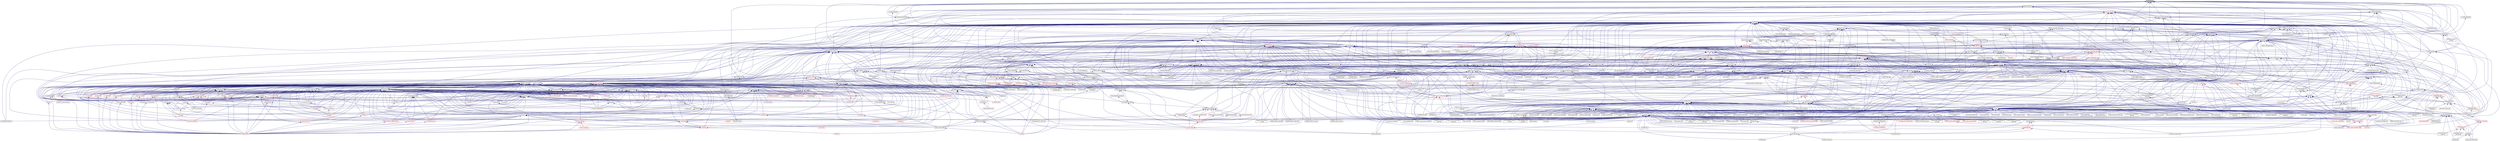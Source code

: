 digraph "is_future.hpp"
{
  edge [fontname="Helvetica",fontsize="10",labelfontname="Helvetica",labelfontsize="10"];
  node [fontname="Helvetica",fontsize="10",shape=record];
  Node19 [label="is_future.hpp",height=0.2,width=0.4,color="black", fillcolor="grey75", style="filled", fontcolor="black"];
  Node19 -> Node20 [dir="back",color="midnightblue",fontsize="10",style="solid",fontname="Helvetica"];
  Node20 [label="traits.hpp",height=0.2,width=0.4,color="black", fillcolor="white", style="filled",URL="$d7/db8/include_2traits_8hpp.html"];
  Node20 -> Node21 [dir="back",color="midnightblue",fontsize="10",style="solid",fontname="Helvetica"];
  Node21 [label="future_range_ambiguity\l_2032.cpp",height=0.2,width=0.4,color="black", fillcolor="white", style="filled",URL="$dc/d4e/future__range__ambiguity__2032_8cpp.html"];
  Node20 -> Node22 [dir="back",color="midnightblue",fontsize="10",style="solid",fontname="Helvetica"];
  Node22 [label="unordered_map.cpp",height=0.2,width=0.4,color="black", fillcolor="white", style="filled",URL="$d1/d75/unordered__map_8cpp.html"];
  Node20 -> Node23 [dir="back",color="midnightblue",fontsize="10",style="solid",fontname="Helvetica"];
  Node23 [label="async_cb_colocated.cpp",height=0.2,width=0.4,color="black", fillcolor="white", style="filled",URL="$d7/d7f/async__cb__colocated_8cpp.html"];
  Node20 -> Node24 [dir="back",color="midnightblue",fontsize="10",style="solid",fontname="Helvetica"];
  Node24 [label="partitioned_vector\l_iter.cpp",height=0.2,width=0.4,color="black", fillcolor="white", style="filled",URL="$dc/ddf/partitioned__vector__iter_8cpp.html"];
  Node19 -> Node25 [dir="back",color="midnightblue",fontsize="10",style="solid",fontname="Helvetica"];
  Node25 [label="dataflow.hpp",height=0.2,width=0.4,color="black", fillcolor="white", style="filled",URL="$db/d03/lcos_2dataflow_8hpp.html"];
  Node25 -> Node26 [dir="back",color="midnightblue",fontsize="10",style="solid",fontname="Helvetica"];
  Node26 [label="dataflow.hpp",height=0.2,width=0.4,color="black", fillcolor="white", style="filled",URL="$d6/dd8/dataflow_8hpp.html"];
  Node26 -> Node27 [dir="back",color="midnightblue",fontsize="10",style="solid",fontname="Helvetica"];
  Node27 [label="jacobi_hpx.cpp",height=0.2,width=0.4,color="black", fillcolor="white", style="filled",URL="$d8/d72/jacobi__hpx_8cpp.html"];
  Node26 -> Node28 [dir="back",color="midnightblue",fontsize="10",style="solid",fontname="Helvetica"];
  Node28 [label="interest_calculator.cpp",height=0.2,width=0.4,color="black", fillcolor="white", style="filled",URL="$d2/d86/interest__calculator_8cpp.html"];
  Node26 -> Node29 [dir="back",color="midnightblue",fontsize="10",style="solid",fontname="Helvetica"];
  Node29 [label="target_distribution\l_policy.hpp",height=0.2,width=0.4,color="black", fillcolor="white", style="filled",URL="$d4/d4a/compute_2host_2target__distribution__policy_8hpp.html"];
  Node29 -> Node30 [dir="back",color="midnightblue",fontsize="10",style="solid",fontname="Helvetica"];
  Node30 [label="host.hpp",height=0.2,width=0.4,color="red", fillcolor="white", style="filled",URL="$dd/d78/host_8hpp.html"];
  Node26 -> Node38 [dir="back",color="midnightblue",fontsize="10",style="solid",fontname="Helvetica"];
  Node38 [label="dataflow.hpp",height=0.2,width=0.4,color="black", fillcolor="white", style="filled",URL="$db/db6/include_2dataflow_8hpp.html"];
  Node38 -> Node39 [dir="back",color="midnightblue",fontsize="10",style="solid",fontname="Helvetica"];
  Node39 [label="lcos.hpp",height=0.2,width=0.4,color="red", fillcolor="white", style="filled",URL="$d5/deb/lcos_8hpp.html"];
  Node39 -> Node40 [dir="back",color="midnightblue",fontsize="10",style="solid",fontname="Helvetica"];
  Node40 [label="allgather_and_gate.cpp",height=0.2,width=0.4,color="black", fillcolor="white", style="filled",URL="$d1/d56/allgather__and__gate_8cpp.html"];
  Node39 -> Node41 [dir="back",color="midnightblue",fontsize="10",style="solid",fontname="Helvetica"];
  Node41 [label="apex_balance.cpp",height=0.2,width=0.4,color="black", fillcolor="white", style="filled",URL="$d4/d8e/apex__balance_8cpp.html"];
  Node39 -> Node42 [dir="back",color="midnightblue",fontsize="10",style="solid",fontname="Helvetica"];
  Node42 [label="apex_policy_engine\l_active_thread_count.cpp",height=0.2,width=0.4,color="black", fillcolor="white", style="filled",URL="$d5/d01/apex__policy__engine__active__thread__count_8cpp.html"];
  Node39 -> Node43 [dir="back",color="midnightblue",fontsize="10",style="solid",fontname="Helvetica"];
  Node43 [label="apex_policy_engine\l_events.cpp",height=0.2,width=0.4,color="black", fillcolor="white", style="filled",URL="$df/d0f/apex__policy__engine__events_8cpp.html"];
  Node39 -> Node44 [dir="back",color="midnightblue",fontsize="10",style="solid",fontname="Helvetica"];
  Node44 [label="apex_policy_engine\l_periodic.cpp",height=0.2,width=0.4,color="black", fillcolor="white", style="filled",URL="$d5/d7b/apex__policy__engine__periodic_8cpp.html"];
  Node39 -> Node45 [dir="back",color="midnightblue",fontsize="10",style="solid",fontname="Helvetica"];
  Node45 [label="heartbeat.cpp",height=0.2,width=0.4,color="black", fillcolor="white", style="filled",URL="$d8/d98/heartbeat_8cpp.html"];
  Node39 -> Node46 [dir="back",color="midnightblue",fontsize="10",style="solid",fontname="Helvetica"];
  Node46 [label="hello_world_component.hpp",height=0.2,width=0.4,color="red", fillcolor="white", style="filled",URL="$df/df0/hello__world__component_8hpp.html"];
  Node39 -> Node49 [dir="back",color="midnightblue",fontsize="10",style="solid",fontname="Helvetica"];
  Node49 [label="row.hpp",height=0.2,width=0.4,color="red", fillcolor="white", style="filled",URL="$dc/d69/row_8hpp.html"];
  Node49 -> Node56 [dir="back",color="midnightblue",fontsize="10",style="solid",fontname="Helvetica"];
  Node56 [label="stencil_iterator.hpp",height=0.2,width=0.4,color="red", fillcolor="white", style="filled",URL="$dc/d5c/server_2stencil__iterator_8hpp.html"];
  Node56 -> Node52 [dir="back",color="midnightblue",fontsize="10",style="solid",fontname="Helvetica"];
  Node52 [label="solver.hpp",height=0.2,width=0.4,color="red", fillcolor="white", style="filled",URL="$db/d9a/server_2solver_8hpp.html"];
  Node56 -> Node57 [dir="back",color="midnightblue",fontsize="10",style="solid",fontname="Helvetica"];
  Node57 [label="stencil_iterator.cpp",height=0.2,width=0.4,color="black", fillcolor="white", style="filled",URL="$d6/de1/server_2stencil__iterator_8cpp.html"];
  Node49 -> Node55 [dir="back",color="midnightblue",fontsize="10",style="solid",fontname="Helvetica"];
  Node55 [label="grid.cpp",height=0.2,width=0.4,color="black", fillcolor="white", style="filled",URL="$d6/d1b/jacobi__component_2grid_8cpp.html"];
  Node39 -> Node59 [dir="back",color="midnightblue",fontsize="10",style="solid",fontname="Helvetica"];
  Node59 [label="stencil_iterator.hpp",height=0.2,width=0.4,color="red", fillcolor="white", style="filled",URL="$d4/dc8/stencil__iterator_8hpp.html"];
  Node59 -> Node52 [dir="back",color="midnightblue",fontsize="10",style="solid",fontname="Helvetica"];
  Node59 -> Node56 [dir="back",color="midnightblue",fontsize="10",style="solid",fontname="Helvetica"];
  Node39 -> Node56 [dir="back",color="midnightblue",fontsize="10",style="solid",fontname="Helvetica"];
  Node39 -> Node27 [dir="back",color="midnightblue",fontsize="10",style="solid",fontname="Helvetica"];
  Node39 -> Node60 [dir="back",color="midnightblue",fontsize="10",style="solid",fontname="Helvetica"];
  Node60 [label="jacobi_nonuniform_hpx.cpp",height=0.2,width=0.4,color="black", fillcolor="white", style="filled",URL="$de/d56/jacobi__nonuniform__hpx_8cpp.html"];
  Node39 -> Node61 [dir="back",color="midnightblue",fontsize="10",style="solid",fontname="Helvetica"];
  Node61 [label="enumerate_threads.cpp",height=0.2,width=0.4,color="black", fillcolor="white", style="filled",URL="$d3/dd4/enumerate__threads_8cpp.html"];
  Node39 -> Node62 [dir="back",color="midnightblue",fontsize="10",style="solid",fontname="Helvetica"];
  Node62 [label="fibonacci_await.cpp",height=0.2,width=0.4,color="black", fillcolor="white", style="filled",URL="$dc/d1c/fibonacci__await_8cpp.html"];
  Node39 -> Node63 [dir="back",color="midnightblue",fontsize="10",style="solid",fontname="Helvetica"];
  Node63 [label="fibonacci_dataflow.cpp",height=0.2,width=0.4,color="black", fillcolor="white", style="filled",URL="$df/d3d/fibonacci__dataflow_8cpp.html"];
  Node39 -> Node64 [dir="back",color="midnightblue",fontsize="10",style="solid",fontname="Helvetica"];
  Node64 [label="fibonacci_futures.cpp",height=0.2,width=0.4,color="black", fillcolor="white", style="filled",URL="$d6/de3/fibonacci__futures_8cpp.html"];
  Node39 -> Node65 [dir="back",color="midnightblue",fontsize="10",style="solid",fontname="Helvetica"];
  Node65 [label="fibonacci_futures_distributed.cpp",height=0.2,width=0.4,color="black", fillcolor="white", style="filled",URL="$d1/dc9/fibonacci__futures__distributed_8cpp.html"];
  Node39 -> Node66 [dir="back",color="midnightblue",fontsize="10",style="solid",fontname="Helvetica"];
  Node66 [label="fractals.cpp",height=0.2,width=0.4,color="black", fillcolor="white", style="filled",URL="$d8/d58/fractals_8cpp.html"];
  Node39 -> Node67 [dir="back",color="midnightblue",fontsize="10",style="solid",fontname="Helvetica"];
  Node67 [label="fractals_executor.cpp",height=0.2,width=0.4,color="black", fillcolor="white", style="filled",URL="$d9/da9/fractals__executor_8cpp.html"];
  Node39 -> Node68 [dir="back",color="midnightblue",fontsize="10",style="solid",fontname="Helvetica"];
  Node68 [label="fractals_struct.cpp",height=0.2,width=0.4,color="black", fillcolor="white", style="filled",URL="$d8/d2f/fractals__struct_8cpp.html"];
  Node39 -> Node69 [dir="back",color="midnightblue",fontsize="10",style="solid",fontname="Helvetica"];
  Node69 [label="hello_world.cpp",height=0.2,width=0.4,color="black", fillcolor="white", style="filled",URL="$d0/d67/hello__world_8cpp.html"];
  Node39 -> Node70 [dir="back",color="midnightblue",fontsize="10",style="solid",fontname="Helvetica"];
  Node70 [label="latch_local.cpp",height=0.2,width=0.4,color="black", fillcolor="white", style="filled",URL="$dd/dd3/latch__local_8cpp.html"];
  Node39 -> Node71 [dir="back",color="midnightblue",fontsize="10",style="solid",fontname="Helvetica"];
  Node71 [label="latch_remote.cpp",height=0.2,width=0.4,color="black", fillcolor="white", style="filled",URL="$df/d59/latch__remote_8cpp.html"];
  Node39 -> Node72 [dir="back",color="midnightblue",fontsize="10",style="solid",fontname="Helvetica"];
  Node72 [label="local_channel.cpp",height=0.2,width=0.4,color="black", fillcolor="white", style="filled",URL="$d0/d3e/local__channel_8cpp.html"];
  Node39 -> Node73 [dir="back",color="midnightblue",fontsize="10",style="solid",fontname="Helvetica"];
  Node73 [label="pingpong.cpp",height=0.2,width=0.4,color="black", fillcolor="white", style="filled",URL="$dd/d4d/pingpong_8cpp.html"];
  Node39 -> Node74 [dir="back",color="midnightblue",fontsize="10",style="solid",fontname="Helvetica"];
  Node74 [label="shared_mutex.cpp",height=0.2,width=0.4,color="black", fillcolor="white", style="filled",URL="$da/d0b/shared__mutex_8cpp.html"];
  Node39 -> Node75 [dir="back",color="midnightblue",fontsize="10",style="solid",fontname="Helvetica"];
  Node75 [label="wait_composition.cpp",height=0.2,width=0.4,color="black", fillcolor="white", style="filled",URL="$d6/d13/wait__composition_8cpp.html"];
  Node39 -> Node76 [dir="back",color="midnightblue",fontsize="10",style="solid",fontname="Helvetica"];
  Node76 [label="sheneos_compare.cpp",height=0.2,width=0.4,color="black", fillcolor="white", style="filled",URL="$dc/d11/sheneos__compare_8cpp.html"];
  Node39 -> Node77 [dir="back",color="midnightblue",fontsize="10",style="solid",fontname="Helvetica"];
  Node77 [label="spell_check_file.cpp",height=0.2,width=0.4,color="black", fillcolor="white", style="filled",URL="$df/df7/spell__check__file_8cpp.html"];
  Node39 -> Node78 [dir="back",color="midnightblue",fontsize="10",style="solid",fontname="Helvetica"];
  Node78 [label="spell_check_simple.cpp",height=0.2,width=0.4,color="black", fillcolor="white", style="filled",URL="$dd/d54/spell__check__simple_8cpp.html"];
  Node39 -> Node79 [dir="back",color="midnightblue",fontsize="10",style="solid",fontname="Helvetica"];
  Node79 [label="simple_central_tuplespace\l_client.cpp",height=0.2,width=0.4,color="black", fillcolor="white", style="filled",URL="$d1/d7b/simple__central__tuplespace__client_8cpp.html"];
  Node39 -> Node80 [dir="back",color="midnightblue",fontsize="10",style="solid",fontname="Helvetica"];
  Node80 [label="hpx.hpp",height=0.2,width=0.4,color="red", fillcolor="white", style="filled",URL="$d0/daa/hpx_8hpp.html"];
  Node80 -> Node91 [dir="back",color="midnightblue",fontsize="10",style="solid",fontname="Helvetica"];
  Node91 [label="1d_stencil_8.cpp",height=0.2,width=0.4,color="black", fillcolor="white", style="filled",URL="$df/de0/1d__stencil__8_8cpp.html"];
  Node80 -> Node96 [dir="back",color="midnightblue",fontsize="10",style="solid",fontname="Helvetica"];
  Node96 [label="template_function_accumulator.hpp",height=0.2,width=0.4,color="red", fillcolor="white", style="filled",URL="$d7/da6/server_2template__function__accumulator_8hpp.html"];
  Node80 -> Node40 [dir="back",color="midnightblue",fontsize="10",style="solid",fontname="Helvetica"];
  Node80 -> Node103 [dir="back",color="midnightblue",fontsize="10",style="solid",fontname="Helvetica"];
  Node103 [label="ag_client.cpp",height=0.2,width=0.4,color="black", fillcolor="white", style="filled",URL="$d4/d5d/ag__client_8cpp.html"];
  Node80 -> Node46 [dir="back",color="midnightblue",fontsize="10",style="solid",fontname="Helvetica"];
  Node80 -> Node55 [dir="back",color="midnightblue",fontsize="10",style="solid",fontname="Helvetica"];
  Node80 -> Node57 [dir="back",color="midnightblue",fontsize="10",style="solid",fontname="Helvetica"];
  Node80 -> Node27 [dir="back",color="midnightblue",fontsize="10",style="solid",fontname="Helvetica"];
  Node80 -> Node60 [dir="back",color="midnightblue",fontsize="10",style="solid",fontname="Helvetica"];
  Node80 -> Node128 [dir="back",color="midnightblue",fontsize="10",style="solid",fontname="Helvetica"];
  Node128 [label="sine.cpp",height=0.2,width=0.4,color="black", fillcolor="white", style="filled",URL="$d3/d0d/server_2sine_8cpp.html"];
  Node80 -> Node132 [dir="back",color="midnightblue",fontsize="10",style="solid",fontname="Helvetica"];
  Node132 [label="qt.cpp",height=0.2,width=0.4,color="black", fillcolor="white", style="filled",URL="$df/d90/qt_8cpp.html"];
  Node80 -> Node28 [dir="back",color="midnightblue",fontsize="10",style="solid",fontname="Helvetica"];
  Node80 -> Node156 [dir="back",color="midnightblue",fontsize="10",style="solid",fontname="Helvetica"];
  Node156 [label="random_mem_access_client.cpp",height=0.2,width=0.4,color="black", fillcolor="white", style="filled",URL="$df/d1b/random__mem__access__client_8cpp.html"];
  Node80 -> Node162 [dir="back",color="midnightblue",fontsize="10",style="solid",fontname="Helvetica"];
  Node162 [label="interpolator.cpp",height=0.2,width=0.4,color="black", fillcolor="white", style="filled",URL="$d5/d02/interpolator_8cpp.html"];
  Node80 -> Node166 [dir="back",color="midnightblue",fontsize="10",style="solid",fontname="Helvetica"];
  Node166 [label="partition3d.hpp",height=0.2,width=0.4,color="black", fillcolor="white", style="filled",URL="$d1/d50/partition3d_8hpp.html"];
  Node166 -> Node162 [dir="back",color="midnightblue",fontsize="10",style="solid",fontname="Helvetica"];
  Node166 -> Node167 [dir="back",color="midnightblue",fontsize="10",style="solid",fontname="Helvetica"];
  Node167 [label="interpolator.hpp",height=0.2,width=0.4,color="red", fillcolor="white", style="filled",URL="$dc/d3b/interpolator_8hpp.html"];
  Node167 -> Node162 [dir="back",color="midnightblue",fontsize="10",style="solid",fontname="Helvetica"];
  Node167 -> Node76 [dir="back",color="midnightblue",fontsize="10",style="solid",fontname="Helvetica"];
  Node80 -> Node167 [dir="back",color="midnightblue",fontsize="10",style="solid",fontname="Helvetica"];
  Node80 -> Node175 [dir="back",color="midnightblue",fontsize="10",style="solid",fontname="Helvetica"];
  Node175 [label="throttle.cpp",height=0.2,width=0.4,color="black", fillcolor="white", style="filled",URL="$de/d56/server_2throttle_8cpp.html"];
  Node80 -> Node176 [dir="back",color="midnightblue",fontsize="10",style="solid",fontname="Helvetica"];
  Node176 [label="throttle.hpp",height=0.2,width=0.4,color="black", fillcolor="white", style="filled",URL="$db/dc9/server_2throttle_8hpp.html"];
  Node176 -> Node175 [dir="back",color="midnightblue",fontsize="10",style="solid",fontname="Helvetica"];
  Node176 -> Node177 [dir="back",color="midnightblue",fontsize="10",style="solid",fontname="Helvetica"];
  Node177 [label="throttle.hpp",height=0.2,width=0.4,color="black", fillcolor="white", style="filled",URL="$d5/dec/stubs_2throttle_8hpp.html"];
  Node177 -> Node178 [dir="back",color="midnightblue",fontsize="10",style="solid",fontname="Helvetica"];
  Node178 [label="throttle.hpp",height=0.2,width=0.4,color="black", fillcolor="white", style="filled",URL="$d2/d2e/throttle_8hpp.html"];
  Node178 -> Node179 [dir="back",color="midnightblue",fontsize="10",style="solid",fontname="Helvetica"];
  Node179 [label="throttle.cpp",height=0.2,width=0.4,color="black", fillcolor="white", style="filled",URL="$db/d02/throttle_8cpp.html"];
  Node178 -> Node180 [dir="back",color="midnightblue",fontsize="10",style="solid",fontname="Helvetica"];
  Node180 [label="throttle_client.cpp",height=0.2,width=0.4,color="black", fillcolor="white", style="filled",URL="$d0/db7/throttle__client_8cpp.html"];
  Node80 -> Node177 [dir="back",color="midnightblue",fontsize="10",style="solid",fontname="Helvetica"];
  Node80 -> Node179 [dir="back",color="midnightblue",fontsize="10",style="solid",fontname="Helvetica"];
  Node80 -> Node178 [dir="back",color="midnightblue",fontsize="10",style="solid",fontname="Helvetica"];
  Node80 -> Node183 [dir="back",color="midnightblue",fontsize="10",style="solid",fontname="Helvetica"];
  Node183 [label="transpose_block_numa.cpp",height=0.2,width=0.4,color="black", fillcolor="white", style="filled",URL="$dd/d3b/transpose__block__numa_8cpp.html"];
  Node80 -> Node189 [dir="back",color="midnightblue",fontsize="10",style="solid",fontname="Helvetica"];
  Node189 [label="simple_central_tuplespace.hpp",height=0.2,width=0.4,color="red", fillcolor="white", style="filled",URL="$db/d69/server_2simple__central__tuplespace_8hpp.html"];
  Node189 -> Node191 [dir="back",color="midnightblue",fontsize="10",style="solid",fontname="Helvetica"];
  Node191 [label="simple_central_tuplespace.hpp",height=0.2,width=0.4,color="red", fillcolor="white", style="filled",URL="$d0/d4b/stubs_2simple__central__tuplespace_8hpp.html"];
  Node80 -> Node211 [dir="back",color="midnightblue",fontsize="10",style="solid",fontname="Helvetica"];
  Node211 [label="barrier_performance.cpp",height=0.2,width=0.4,color="black", fillcolor="white", style="filled",URL="$d6/d6c/barrier__performance_8cpp.html"];
  Node80 -> Node229 [dir="back",color="midnightblue",fontsize="10",style="solid",fontname="Helvetica"];
  Node229 [label="duplicate_id_registration\l_1596.cpp",height=0.2,width=0.4,color="black", fillcolor="white", style="filled",URL="$db/d8d/duplicate__id__registration__1596_8cpp.html"];
  Node80 -> Node232 [dir="back",color="midnightblue",fontsize="10",style="solid",fontname="Helvetica"];
  Node232 [label="send_gid_keep_component\l_1624.cpp",height=0.2,width=0.4,color="black", fillcolor="white", style="filled",URL="$d9/d49/send__gid__keep__component__1624_8cpp.html"];
  Node80 -> Node252 [dir="back",color="midnightblue",fontsize="10",style="solid",fontname="Helvetica"];
  Node252 [label="async_unwrap_1037.cpp",height=0.2,width=0.4,color="black", fillcolor="white", style="filled",URL="$d4/d13/async__unwrap__1037_8cpp.html"];
  Node80 -> Node253 [dir="back",color="midnightblue",fontsize="10",style="solid",fontname="Helvetica"];
  Node253 [label="barrier_hang.cpp",height=0.2,width=0.4,color="black", fillcolor="white", style="filled",URL="$dd/d8b/barrier__hang_8cpp.html"];
  Node80 -> Node257 [dir="back",color="midnightblue",fontsize="10",style="solid",fontname="Helvetica"];
  Node257 [label="dataflow_const_functor\l_773.cpp",height=0.2,width=0.4,color="black", fillcolor="white", style="filled",URL="$d3/df2/dataflow__const__functor__773_8cpp.html"];
  Node80 -> Node258 [dir="back",color="midnightblue",fontsize="10",style="solid",fontname="Helvetica"];
  Node258 [label="dataflow_future_swap.cpp",height=0.2,width=0.4,color="black", fillcolor="white", style="filled",URL="$dc/d8c/dataflow__future__swap_8cpp.html"];
  Node80 -> Node259 [dir="back",color="midnightblue",fontsize="10",style="solid",fontname="Helvetica"];
  Node259 [label="dataflow_future_swap2.cpp",height=0.2,width=0.4,color="black", fillcolor="white", style="filled",URL="$d1/db3/dataflow__future__swap2_8cpp.html"];
  Node80 -> Node260 [dir="back",color="midnightblue",fontsize="10",style="solid",fontname="Helvetica"];
  Node260 [label="dataflow_launch_775.cpp",height=0.2,width=0.4,color="black", fillcolor="white", style="filled",URL="$d7/d0d/dataflow__launch__775_8cpp.html"];
  Node80 -> Node261 [dir="back",color="midnightblue",fontsize="10",style="solid",fontname="Helvetica"];
  Node261 [label="dataflow_recursion\l_1613.cpp",height=0.2,width=0.4,color="black", fillcolor="white", style="filled",URL="$d0/d1f/dataflow__recursion__1613_8cpp.html"];
  Node80 -> Node262 [dir="back",color="midnightblue",fontsize="10",style="solid",fontname="Helvetica"];
  Node262 [label="dataflow_using_774.cpp",height=0.2,width=0.4,color="black", fillcolor="white", style="filled",URL="$d7/dfa/dataflow__using__774_8cpp.html"];
  Node80 -> Node263 [dir="back",color="midnightblue",fontsize="10",style="solid",fontname="Helvetica"];
  Node263 [label="exception_from_continuation\l_1613.cpp",height=0.2,width=0.4,color="black", fillcolor="white", style="filled",URL="$db/d28/exception__from__continuation__1613_8cpp.html"];
  Node80 -> Node266 [dir="back",color="midnightblue",fontsize="10",style="solid",fontname="Helvetica"];
  Node266 [label="future_790.cpp",height=0.2,width=0.4,color="black", fillcolor="white", style="filled",URL="$de/d3d/future__790_8cpp.html"];
  Node80 -> Node268 [dir="back",color="midnightblue",fontsize="10",style="solid",fontname="Helvetica"];
  Node268 [label="future_unwrap_878.cpp",height=0.2,width=0.4,color="black", fillcolor="white", style="filled",URL="$d9/ddf/future__unwrap__878_8cpp.html"];
  Node80 -> Node269 [dir="back",color="midnightblue",fontsize="10",style="solid",fontname="Helvetica"];
  Node269 [label="ignore_while_locked\l_1485.cpp",height=0.2,width=0.4,color="black", fillcolor="white", style="filled",URL="$db/d24/ignore__while__locked__1485_8cpp.html"];
  Node80 -> Node276 [dir="back",color="midnightblue",fontsize="10",style="solid",fontname="Helvetica"];
  Node276 [label="safely_destroy_promise\l_1481.cpp",height=0.2,width=0.4,color="black", fillcolor="white", style="filled",URL="$dd/d62/safely__destroy__promise__1481_8cpp.html"];
  Node80 -> Node277 [dir="back",color="midnightblue",fontsize="10",style="solid",fontname="Helvetica"];
  Node277 [label="set_hpx_limit_798.cpp",height=0.2,width=0.4,color="black", fillcolor="white", style="filled",URL="$d2/dfb/set__hpx__limit__798_8cpp.html"];
  Node80 -> Node279 [dir="back",color="midnightblue",fontsize="10",style="solid",fontname="Helvetica"];
  Node279 [label="shared_stated_leaked\l_1211.cpp",height=0.2,width=0.4,color="black", fillcolor="white", style="filled",URL="$dc/dce/shared__stated__leaked__1211_8cpp.html"];
  Node80 -> Node303 [dir="back",color="midnightblue",fontsize="10",style="solid",fontname="Helvetica"];
  Node303 [label="thread_pool_executor\l_1114.cpp",height=0.2,width=0.4,color="black", fillcolor="white", style="filled",URL="$d8/d63/thread__pool__executor__1114_8cpp.html"];
  Node80 -> Node312 [dir="back",color="midnightblue",fontsize="10",style="solid",fontname="Helvetica"];
  Node312 [label="unwrapped_1528.cpp",height=0.2,width=0.4,color="black", fillcolor="white", style="filled",URL="$d7/d63/unwrapped__1528_8cpp.html"];
  Node80 -> Node329 [dir="back",color="midnightblue",fontsize="10",style="solid",fontname="Helvetica"];
  Node329 [label="managed_refcnt_checker.hpp",height=0.2,width=0.4,color="red", fillcolor="white", style="filled",URL="$d3/d77/stubs_2managed__refcnt__checker_8hpp.html"];
  Node80 -> Node333 [dir="back",color="midnightblue",fontsize="10",style="solid",fontname="Helvetica"];
  Node333 [label="simple_refcnt_checker.hpp",height=0.2,width=0.4,color="red", fillcolor="white", style="filled",URL="$da/d8e/stubs_2simple__refcnt__checker_8hpp.html"];
  Node80 -> Node342 [dir="back",color="midnightblue",fontsize="10",style="solid",fontname="Helvetica"];
  Node342 [label="await.cpp",height=0.2,width=0.4,color="black", fillcolor="white", style="filled",URL="$d6/d41/await_8cpp.html"];
  Node80 -> Node349 [dir="back",color="midnightblue",fontsize="10",style="solid",fontname="Helvetica"];
  Node349 [label="global_spmd_block.cpp",height=0.2,width=0.4,color="black", fillcolor="white", style="filled",URL="$da/d4f/global__spmd__block_8cpp.html"];
  Node80 -> Node350 [dir="back",color="midnightblue",fontsize="10",style="solid",fontname="Helvetica"];
  Node350 [label="local_barrier.cpp",height=0.2,width=0.4,color="black", fillcolor="white", style="filled",URL="$d2/db4/tests_2unit_2lcos_2local__barrier_8cpp.html"];
  Node80 -> Node351 [dir="back",color="midnightblue",fontsize="10",style="solid",fontname="Helvetica"];
  Node351 [label="local_dataflow.cpp",height=0.2,width=0.4,color="black", fillcolor="white", style="filled",URL="$d9/d92/local__dataflow_8cpp.html"];
  Node80 -> Node352 [dir="back",color="midnightblue",fontsize="10",style="solid",fontname="Helvetica"];
  Node352 [label="local_dataflow_executor.cpp",height=0.2,width=0.4,color="black", fillcolor="white", style="filled",URL="$d2/d73/local__dataflow__executor_8cpp.html"];
  Node80 -> Node353 [dir="back",color="midnightblue",fontsize="10",style="solid",fontname="Helvetica"];
  Node353 [label="local_dataflow_executor\l_v1.cpp",height=0.2,width=0.4,color="black", fillcolor="white", style="filled",URL="$df/d49/local__dataflow__executor__v1_8cpp.html"];
  Node80 -> Node354 [dir="back",color="midnightblue",fontsize="10",style="solid",fontname="Helvetica"];
  Node354 [label="local_dataflow_std\l_array.cpp",height=0.2,width=0.4,color="black", fillcolor="white", style="filled",URL="$db/dcb/local__dataflow__std__array_8cpp.html"];
  Node80 -> Node564 [dir="back",color="midnightblue",fontsize="10",style="solid",fontname="Helvetica"];
  Node564 [label="spmd_block.cpp",height=0.2,width=0.4,color="black", fillcolor="white", style="filled",URL="$d7/dbf/spmd__block_8cpp.html"];
  Node39 -> Node580 [dir="back",color="midnightblue",fontsize="10",style="solid",fontname="Helvetica"];
  Node580 [label="parent_vs_child_stealing.cpp",height=0.2,width=0.4,color="black", fillcolor="white", style="filled",URL="$d2/d07/parent__vs__child__stealing_8cpp.html"];
  Node39 -> Node581 [dir="back",color="midnightblue",fontsize="10",style="solid",fontname="Helvetica"];
  Node581 [label="wait_all_timings.cpp",height=0.2,width=0.4,color="black", fillcolor="white", style="filled",URL="$d5/da1/wait__all__timings_8cpp.html"];
  Node39 -> Node582 [dir="back",color="midnightblue",fontsize="10",style="solid",fontname="Helvetica"];
  Node582 [label="return_future_2847.cpp",height=0.2,width=0.4,color="black", fillcolor="white", style="filled",URL="$d3/dfe/return__future__2847_8cpp.html"];
  Node39 -> Node583 [dir="back",color="midnightblue",fontsize="10",style="solid",fontname="Helvetica"];
  Node583 [label="return_non_default\l_constructible_2847.cpp",height=0.2,width=0.4,color="black", fillcolor="white", style="filled",URL="$dc/d11/return__non__default__constructible__2847_8cpp.html"];
  Node39 -> Node229 [dir="back",color="midnightblue",fontsize="10",style="solid",fontname="Helvetica"];
  Node39 -> Node232 [dir="back",color="midnightblue",fontsize="10",style="solid",fontname="Helvetica"];
  Node39 -> Node584 [dir="back",color="midnightblue",fontsize="10",style="solid",fontname="Helvetica"];
  Node584 [label="async_action_1813.cpp",height=0.2,width=0.4,color="black", fillcolor="white", style="filled",URL="$db/de6/async__action__1813_8cpp.html"];
  Node39 -> Node585 [dir="back",color="midnightblue",fontsize="10",style="solid",fontname="Helvetica"];
  Node585 [label="async_callback_non\l_deduced_context.cpp",height=0.2,width=0.4,color="black", fillcolor="white", style="filled",URL="$dc/dbb/async__callback__non__deduced__context_8cpp.html"];
  Node39 -> Node586 [dir="back",color="midnightblue",fontsize="10",style="solid",fontname="Helvetica"];
  Node586 [label="broadcast_unwrap_future\l_2885.cpp",height=0.2,width=0.4,color="black", fillcolor="white", style="filled",URL="$da/df6/broadcast__unwrap__future__2885_8cpp.html"];
  Node39 -> Node587 [dir="back",color="midnightblue",fontsize="10",style="solid",fontname="Helvetica"];
  Node587 [label="broadcast_wait_for\l_2822.cpp",height=0.2,width=0.4,color="black", fillcolor="white", style="filled",URL="$dd/de7/broadcast__wait__for__2822_8cpp.html"];
  Node39 -> Node588 [dir="back",color="midnightblue",fontsize="10",style="solid",fontname="Helvetica"];
  Node588 [label="dataflow_791.cpp",height=0.2,width=0.4,color="black", fillcolor="white", style="filled",URL="$d6/da1/dataflow__791_8cpp.html"];
  Node39 -> Node21 [dir="back",color="midnightblue",fontsize="10",style="solid",fontname="Helvetica"];
  Node39 -> Node589 [dir="back",color="midnightblue",fontsize="10",style="solid",fontname="Helvetica"];
  Node589 [label="future_timed_wait_1025.cpp",height=0.2,width=0.4,color="black", fillcolor="white", style="filled",URL="$de/d7d/future__timed__wait__1025_8cpp.html"];
  Node39 -> Node590 [dir="back",color="midnightblue",fontsize="10",style="solid",fontname="Helvetica"];
  Node590 [label="shared_future_continuation\l_order.cpp",height=0.2,width=0.4,color="black", fillcolor="white", style="filled",URL="$dd/d1f/shared__future__continuation__order_8cpp.html"];
  Node39 -> Node591 [dir="back",color="midnightblue",fontsize="10",style="solid",fontname="Helvetica"];
  Node591 [label="shared_future_then\l_2166.cpp",height=0.2,width=0.4,color="black", fillcolor="white", style="filled",URL="$d8/dc4/shared__future__then__2166_8cpp.html"];
  Node39 -> Node279 [dir="back",color="midnightblue",fontsize="10",style="solid",fontname="Helvetica"];
  Node39 -> Node592 [dir="back",color="midnightblue",fontsize="10",style="solid",fontname="Helvetica"];
  Node592 [label="sliding_semaphore_2338.cpp",height=0.2,width=0.4,color="black", fillcolor="white", style="filled",URL="$da/da6/sliding__semaphore__2338_8cpp.html"];
  Node39 -> Node593 [dir="back",color="midnightblue",fontsize="10",style="solid",fontname="Helvetica"];
  Node593 [label="wait_for_action_2796.cpp",height=0.2,width=0.4,color="black", fillcolor="white", style="filled",URL="$dc/db9/wait__for__action__2796_8cpp.html"];
  Node39 -> Node303 [dir="back",color="midnightblue",fontsize="10",style="solid",fontname="Helvetica"];
  Node39 -> Node594 [dir="back",color="midnightblue",fontsize="10",style="solid",fontname="Helvetica"];
  Node594 [label="function_serialization\l_728.cpp",height=0.2,width=0.4,color="black", fillcolor="white", style="filled",URL="$d8/db1/function__serialization__728_8cpp.html"];
  Node39 -> Node595 [dir="back",color="midnightblue",fontsize="10",style="solid",fontname="Helvetica"];
  Node595 [label="protect_with_nullary\l_pfo.cpp",height=0.2,width=0.4,color="black", fillcolor="white", style="filled",URL="$df/db5/protect__with__nullary__pfo_8cpp.html"];
  Node39 -> Node596 [dir="back",color="midnightblue",fontsize="10",style="solid",fontname="Helvetica"];
  Node596 [label="tuple_serialization\l_803.cpp",height=0.2,width=0.4,color="black", fillcolor="white", style="filled",URL="$de/d61/tuple__serialization__803_8cpp.html"];
  Node39 -> Node597 [dir="back",color="midnightblue",fontsize="10",style="solid",fontname="Helvetica"];
  Node597 [label="zero_copy_parcels_1001.cpp",height=0.2,width=0.4,color="black", fillcolor="white", style="filled",URL="$da/dfd/zero__copy__parcels__1001_8cpp.html"];
  Node39 -> Node598 [dir="back",color="midnightblue",fontsize="10",style="solid",fontname="Helvetica"];
  Node598 [label="return_future.cpp",height=0.2,width=0.4,color="black", fillcolor="white", style="filled",URL="$d4/dbe/return__future_8cpp.html"];
  Node39 -> Node599 [dir="back",color="midnightblue",fontsize="10",style="solid",fontname="Helvetica"];
  Node599 [label="find_clients_from_prefix.cpp",height=0.2,width=0.4,color="black", fillcolor="white", style="filled",URL="$dc/d15/find__clients__from__prefix_8cpp.html"];
  Node39 -> Node600 [dir="back",color="midnightblue",fontsize="10",style="solid",fontname="Helvetica"];
  Node600 [label="find_ids_from_prefix.cpp",height=0.2,width=0.4,color="black", fillcolor="white", style="filled",URL="$dc/df3/find__ids__from__prefix_8cpp.html"];
  Node39 -> Node23 [dir="back",color="midnightblue",fontsize="10",style="solid",fontname="Helvetica"];
  Node39 -> Node621 [dir="back",color="midnightblue",fontsize="10",style="solid",fontname="Helvetica"];
  Node621 [label="broadcast.cpp",height=0.2,width=0.4,color="black", fillcolor="white", style="filled",URL="$d8/d8b/broadcast_8cpp.html"];
  Node39 -> Node622 [dir="back",color="midnightblue",fontsize="10",style="solid",fontname="Helvetica"];
  Node622 [label="broadcast_apply.cpp",height=0.2,width=0.4,color="black", fillcolor="white", style="filled",URL="$dd/de8/broadcast__apply_8cpp.html"];
  Node39 -> Node627 [dir="back",color="midnightblue",fontsize="10",style="solid",fontname="Helvetica"];
  Node627 [label="fold.cpp",height=0.2,width=0.4,color="black", fillcolor="white", style="filled",URL="$d8/dd8/fold_8cpp.html"];
  Node39 -> Node632 [dir="back",color="midnightblue",fontsize="10",style="solid",fontname="Helvetica"];
  Node632 [label="local_latch.cpp",height=0.2,width=0.4,color="black", fillcolor="white", style="filled",URL="$d4/db4/local__latch_8cpp.html"];
  Node39 -> Node639 [dir="back",color="midnightblue",fontsize="10",style="solid",fontname="Helvetica"];
  Node639 [label="reduce.cpp",height=0.2,width=0.4,color="black", fillcolor="white", style="filled",URL="$d5/d6d/reduce_8cpp.html"];
  Node26 -> Node661 [dir="back",color="midnightblue",fontsize="10",style="solid",fontname="Helvetica"];
  Node661 [label="local_lcos.hpp",height=0.2,width=0.4,color="black", fillcolor="white", style="filled",URL="$db/d67/local__lcos_8hpp.html"];
  Node661 -> Node96 [dir="back",color="midnightblue",fontsize="10",style="solid",fontname="Helvetica"];
  Node661 -> Node662 [dir="back",color="midnightblue",fontsize="10",style="solid",fontname="Helvetica"];
  Node662 [label="allgather_and_gate.hpp",height=0.2,width=0.4,color="red", fillcolor="white", style="filled",URL="$d9/dbb/allgather__and__gate_8hpp.html"];
  Node662 -> Node40 [dir="back",color="midnightblue",fontsize="10",style="solid",fontname="Helvetica"];
  Node662 -> Node103 [dir="back",color="midnightblue",fontsize="10",style="solid",fontname="Helvetica"];
  Node661 -> Node189 [dir="back",color="midnightblue",fontsize="10",style="solid",fontname="Helvetica"];
  Node661 -> Node39 [dir="back",color="midnightblue",fontsize="10",style="solid",fontname="Helvetica"];
  Node661 -> Node269 [dir="back",color="midnightblue",fontsize="10",style="solid",fontname="Helvetica"];
  Node661 -> Node276 [dir="back",color="midnightblue",fontsize="10",style="solid",fontname="Helvetica"];
  Node661 -> Node342 [dir="back",color="midnightblue",fontsize="10",style="solid",fontname="Helvetica"];
  Node661 -> Node350 [dir="back",color="midnightblue",fontsize="10",style="solid",fontname="Helvetica"];
  Node661 -> Node351 [dir="back",color="midnightblue",fontsize="10",style="solid",fontname="Helvetica"];
  Node661 -> Node352 [dir="back",color="midnightblue",fontsize="10",style="solid",fontname="Helvetica"];
  Node661 -> Node353 [dir="back",color="midnightblue",fontsize="10",style="solid",fontname="Helvetica"];
  Node661 -> Node354 [dir="back",color="midnightblue",fontsize="10",style="solid",fontname="Helvetica"];
  Node661 -> Node632 [dir="back",color="midnightblue",fontsize="10",style="solid",fontname="Helvetica"];
  Node26 -> Node663 [dir="back",color="midnightblue",fontsize="10",style="solid",fontname="Helvetica"];
  Node663 [label="gather.hpp",height=0.2,width=0.4,color="black", fillcolor="white", style="filled",URL="$d8/d2b/gather_8hpp.html"];
  Node663 -> Node91 [dir="back",color="midnightblue",fontsize="10",style="solid",fontname="Helvetica"];
  Node663 -> Node39 [dir="back",color="midnightblue",fontsize="10",style="solid",fontname="Helvetica"];
  Node26 -> Node664 [dir="back",color="midnightblue",fontsize="10",style="solid",fontname="Helvetica"];
  Node664 [label="rotate.hpp",height=0.2,width=0.4,color="red", fillcolor="white", style="filled",URL="$da/df0/algorithms_2rotate_8hpp.html"];
  Node664 -> Node666 [dir="back",color="midnightblue",fontsize="10",style="solid",fontname="Helvetica"];
  Node666 [label="algorithm.hpp",height=0.2,width=0.4,color="red", fillcolor="white", style="filled",URL="$de/d55/algorithm_8hpp.html"];
  Node664 -> Node677 [dir="back",color="midnightblue",fontsize="10",style="solid",fontname="Helvetica"];
  Node677 [label="rotate.hpp",height=0.2,width=0.4,color="red", fillcolor="white", style="filled",URL="$da/d1b/container__algorithms_2rotate_8hpp.html"];
  Node26 -> Node678 [dir="back",color="midnightblue",fontsize="10",style="solid",fontname="Helvetica"];
  Node678 [label="sort.hpp",height=0.2,width=0.4,color="red", fillcolor="white", style="filled",URL="$d3/d10/algorithms_2sort_8hpp.html"];
  Node678 -> Node666 [dir="back",color="midnightblue",fontsize="10",style="solid",fontname="Helvetica"];
  Node678 -> Node680 [dir="back",color="midnightblue",fontsize="10",style="solid",fontname="Helvetica"];
  Node680 [label="reduce_by_key.hpp",height=0.2,width=0.4,color="red", fillcolor="white", style="filled",URL="$d9/d4a/reduce__by__key_8hpp.html"];
  Node678 -> Node683 [dir="back",color="midnightblue",fontsize="10",style="solid",fontname="Helvetica"];
  Node683 [label="sort_by_key.hpp",height=0.2,width=0.4,color="red", fillcolor="white", style="filled",URL="$d2/da1/sort__by__key_8hpp.html"];
  Node26 -> Node685 [dir="back",color="midnightblue",fontsize="10",style="solid",fontname="Helvetica"];
  Node685 [label="task_block.hpp",height=0.2,width=0.4,color="black", fillcolor="white", style="filled",URL="$de/db7/task__block_8hpp.html"];
  Node685 -> Node686 [dir="back",color="midnightblue",fontsize="10",style="solid",fontname="Helvetica"];
  Node686 [label="parallel_task_block.hpp",height=0.2,width=0.4,color="red", fillcolor="white", style="filled",URL="$d4/d99/parallel__task__block_8hpp.html"];
  Node26 -> Node687 [dir="back",color="midnightblue",fontsize="10",style="solid",fontname="Helvetica"];
  Node687 [label="foreach_partitioner.hpp",height=0.2,width=0.4,color="black", fillcolor="white", style="filled",URL="$de/deb/foreach__partitioner_8hpp.html"];
  Node687 -> Node688 [dir="back",color="midnightblue",fontsize="10",style="solid",fontname="Helvetica"];
  Node688 [label="copy.hpp",height=0.2,width=0.4,color="red", fillcolor="white", style="filled",URL="$d3/d90/algorithms_2copy_8hpp.html"];
  Node688 -> Node666 [dir="back",color="midnightblue",fontsize="10",style="solid",fontname="Helvetica"];
  Node688 -> Node680 [dir="back",color="midnightblue",fontsize="10",style="solid",fontname="Helvetica"];
  Node688 -> Node691 [dir="back",color="midnightblue",fontsize="10",style="solid",fontname="Helvetica"];
  Node691 [label="remove_copy.hpp",height=0.2,width=0.4,color="red", fillcolor="white", style="filled",URL="$d6/db8/algorithms_2remove__copy_8hpp.html"];
  Node691 -> Node666 [dir="back",color="midnightblue",fontsize="10",style="solid",fontname="Helvetica"];
  Node691 -> Node693 [dir="back",color="midnightblue",fontsize="10",style="solid",fontname="Helvetica"];
  Node693 [label="remove_copy.hpp",height=0.2,width=0.4,color="red", fillcolor="white", style="filled",URL="$d5/d0b/container__algorithms_2remove__copy_8hpp.html"];
  Node688 -> Node694 [dir="back",color="midnightblue",fontsize="10",style="solid",fontname="Helvetica"];
  Node694 [label="reverse.hpp",height=0.2,width=0.4,color="red", fillcolor="white", style="filled",URL="$d2/df8/algorithms_2reverse_8hpp.html"];
  Node694 -> Node666 [dir="back",color="midnightblue",fontsize="10",style="solid",fontname="Helvetica"];
  Node694 -> Node664 [dir="back",color="midnightblue",fontsize="10",style="solid",fontname="Helvetica"];
  Node694 -> Node696 [dir="back",color="midnightblue",fontsize="10",style="solid",fontname="Helvetica"];
  Node696 [label="reverse.hpp",height=0.2,width=0.4,color="red", fillcolor="white", style="filled",URL="$db/dd1/container__algorithms_2reverse_8hpp.html"];
  Node688 -> Node664 [dir="back",color="midnightblue",fontsize="10",style="solid",fontname="Helvetica"];
  Node688 -> Node697 [dir="back",color="midnightblue",fontsize="10",style="solid",fontname="Helvetica"];
  Node697 [label="set_difference.hpp",height=0.2,width=0.4,color="red", fillcolor="white", style="filled",URL="$d9/d20/set__difference_8hpp.html"];
  Node697 -> Node666 [dir="back",color="midnightblue",fontsize="10",style="solid",fontname="Helvetica"];
  Node688 -> Node699 [dir="back",color="midnightblue",fontsize="10",style="solid",fontname="Helvetica"];
  Node699 [label="set_intersection.hpp",height=0.2,width=0.4,color="red", fillcolor="white", style="filled",URL="$d1/dd5/set__intersection_8hpp.html"];
  Node699 -> Node666 [dir="back",color="midnightblue",fontsize="10",style="solid",fontname="Helvetica"];
  Node688 -> Node700 [dir="back",color="midnightblue",fontsize="10",style="solid",fontname="Helvetica"];
  Node700 [label="set_symmetric_difference.hpp",height=0.2,width=0.4,color="red", fillcolor="white", style="filled",URL="$de/da4/set__symmetric__difference_8hpp.html"];
  Node700 -> Node666 [dir="back",color="midnightblue",fontsize="10",style="solid",fontname="Helvetica"];
  Node688 -> Node701 [dir="back",color="midnightblue",fontsize="10",style="solid",fontname="Helvetica"];
  Node701 [label="set_union.hpp",height=0.2,width=0.4,color="red", fillcolor="white", style="filled",URL="$d9/d1a/set__union_8hpp.html"];
  Node701 -> Node666 [dir="back",color="midnightblue",fontsize="10",style="solid",fontname="Helvetica"];
  Node688 -> Node702 [dir="back",color="midnightblue",fontsize="10",style="solid",fontname="Helvetica"];
  Node702 [label="copy.hpp",height=0.2,width=0.4,color="red", fillcolor="white", style="filled",URL="$dc/de5/container__algorithms_2copy_8hpp.html"];
  Node687 -> Node703 [dir="back",color="midnightblue",fontsize="10",style="solid",fontname="Helvetica"];
  Node703 [label="destroy.hpp",height=0.2,width=0.4,color="red", fillcolor="white", style="filled",URL="$df/dd5/destroy_8hpp.html"];
  Node687 -> Node707 [dir="back",color="midnightblue",fontsize="10",style="solid",fontname="Helvetica"];
  Node707 [label="set_operation.hpp",height=0.2,width=0.4,color="black", fillcolor="white", style="filled",URL="$dc/d52/set__operation_8hpp.html"];
  Node707 -> Node697 [dir="back",color="midnightblue",fontsize="10",style="solid",fontname="Helvetica"];
  Node707 -> Node699 [dir="back",color="midnightblue",fontsize="10",style="solid",fontname="Helvetica"];
  Node707 -> Node700 [dir="back",color="midnightblue",fontsize="10",style="solid",fontname="Helvetica"];
  Node707 -> Node701 [dir="back",color="midnightblue",fontsize="10",style="solid",fontname="Helvetica"];
  Node687 -> Node708 [dir="back",color="midnightblue",fontsize="10",style="solid",fontname="Helvetica"];
  Node708 [label="for_each.hpp",height=0.2,width=0.4,color="red", fillcolor="white", style="filled",URL="$d8/d62/algorithms_2for__each_8hpp.html"];
  Node708 -> Node709 [dir="back",color="midnightblue",fontsize="10",style="solid",fontname="Helvetica"];
  Node709 [label="block_allocator.hpp",height=0.2,width=0.4,color="black", fillcolor="white", style="filled",URL="$d9/d7a/block__allocator_8hpp.html"];
  Node709 -> Node30 [dir="back",color="midnightblue",fontsize="10",style="solid",fontname="Helvetica"];
  Node708 -> Node666 [dir="back",color="midnightblue",fontsize="10",style="solid",fontname="Helvetica"];
  Node708 -> Node719 [dir="back",color="midnightblue",fontsize="10",style="solid",fontname="Helvetica"];
  Node719 [label="fill.hpp",height=0.2,width=0.4,color="red", fillcolor="white", style="filled",URL="$d2/d63/algorithms_2fill_8hpp.html"];
  Node719 -> Node666 [dir="back",color="midnightblue",fontsize="10",style="solid",fontname="Helvetica"];
  Node708 -> Node723 [dir="back",color="midnightblue",fontsize="10",style="solid",fontname="Helvetica"];
  Node723 [label="generate.hpp",height=0.2,width=0.4,color="red", fillcolor="white", style="filled",URL="$d5/da9/algorithms_2generate_8hpp.html"];
  Node723 -> Node666 [dir="back",color="midnightblue",fontsize="10",style="solid",fontname="Helvetica"];
  Node723 -> Node726 [dir="back",color="midnightblue",fontsize="10",style="solid",fontname="Helvetica"];
  Node726 [label="generate.hpp",height=0.2,width=0.4,color="red", fillcolor="white", style="filled",URL="$d2/d5d/segmented__algorithms_2generate_8hpp.html"];
  Node708 -> Node727 [dir="back",color="midnightblue",fontsize="10",style="solid",fontname="Helvetica"];
  Node727 [label="lexicographical_compare.hpp",height=0.2,width=0.4,color="red", fillcolor="white", style="filled",URL="$d5/ddd/lexicographical__compare_8hpp.html"];
  Node727 -> Node666 [dir="back",color="midnightblue",fontsize="10",style="solid",fontname="Helvetica"];
  Node708 -> Node680 [dir="back",color="midnightblue",fontsize="10",style="solid",fontname="Helvetica"];
  Node708 -> Node729 [dir="back",color="midnightblue",fontsize="10",style="solid",fontname="Helvetica"];
  Node729 [label="replace.hpp",height=0.2,width=0.4,color="red", fillcolor="white", style="filled",URL="$d6/db6/algorithms_2replace_8hpp.html"];
  Node729 -> Node666 [dir="back",color="midnightblue",fontsize="10",style="solid",fontname="Helvetica"];
  Node729 -> Node731 [dir="back",color="midnightblue",fontsize="10",style="solid",fontname="Helvetica"];
  Node731 [label="replace.hpp",height=0.2,width=0.4,color="red", fillcolor="white", style="filled",URL="$d7/d55/container__algorithms_2replace_8hpp.html"];
  Node708 -> Node694 [dir="back",color="midnightblue",fontsize="10",style="solid",fontname="Helvetica"];
  Node708 -> Node732 [dir="back",color="midnightblue",fontsize="10",style="solid",fontname="Helvetica"];
  Node732 [label="search.hpp",height=0.2,width=0.4,color="red", fillcolor="white", style="filled",URL="$d7/d6f/search_8hpp.html"];
  Node732 -> Node666 [dir="back",color="midnightblue",fontsize="10",style="solid",fontname="Helvetica"];
  Node708 -> Node734 [dir="back",color="midnightblue",fontsize="10",style="solid",fontname="Helvetica"];
  Node734 [label="swap_ranges.hpp",height=0.2,width=0.4,color="red", fillcolor="white", style="filled",URL="$df/d24/swap__ranges_8hpp.html"];
  Node734 -> Node666 [dir="back",color="midnightblue",fontsize="10",style="solid",fontname="Helvetica"];
  Node708 -> Node737 [dir="back",color="midnightblue",fontsize="10",style="solid",fontname="Helvetica"];
  Node737 [label="for_each.hpp",height=0.2,width=0.4,color="red", fillcolor="white", style="filled",URL="$de/daa/segmented__algorithms_2for__each_8hpp.html"];
  Node737 -> Node738 [dir="back",color="midnightblue",fontsize="10",style="solid",fontname="Helvetica"];
  Node738 [label="fill.hpp",height=0.2,width=0.4,color="red", fillcolor="white", style="filled",URL="$de/d82/segmented__algorithms_2fill_8hpp.html"];
  Node708 -> Node739 [dir="back",color="midnightblue",fontsize="10",style="solid",fontname="Helvetica"];
  Node739 [label="numa_allocator.hpp",height=0.2,width=0.4,color="black", fillcolor="white", style="filled",URL="$d7/df0/numa__allocator_8hpp.html"];
  Node739 -> Node183 [dir="back",color="midnightblue",fontsize="10",style="solid",fontname="Helvetica"];
  Node687 -> Node740 [dir="back",color="midnightblue",fontsize="10",style="solid",fontname="Helvetica"];
  Node740 [label="move.hpp",height=0.2,width=0.4,color="red", fillcolor="white", style="filled",URL="$d4/d71/move_8hpp.html"];
  Node740 -> Node666 [dir="back",color="midnightblue",fontsize="10",style="solid",fontname="Helvetica"];
  Node687 -> Node742 [dir="back",color="midnightblue",fontsize="10",style="solid",fontname="Helvetica"];
  Node742 [label="transform.hpp",height=0.2,width=0.4,color="red", fillcolor="white", style="filled",URL="$d4/d47/algorithms_2transform_8hpp.html"];
  Node742 -> Node749 [dir="back",color="midnightblue",fontsize="10",style="solid",fontname="Helvetica"];
  Node749 [label="transform.hpp",height=0.2,width=0.4,color="red", fillcolor="white", style="filled",URL="$da/dcb/container__algorithms_2transform_8hpp.html"];
  Node742 -> Node750 [dir="back",color="midnightblue",fontsize="10",style="solid",fontname="Helvetica"];
  Node750 [label="transform.hpp",height=0.2,width=0.4,color="red", fillcolor="white", style="filled",URL="$d8/d80/segmented__algorithms_2transform_8hpp.html"];
  Node687 -> Node751 [dir="back",color="midnightblue",fontsize="10",style="solid",fontname="Helvetica"];
  Node751 [label="unique.hpp",height=0.2,width=0.4,color="red", fillcolor="white", style="filled",URL="$d8/d56/algorithms_2unique_8hpp.html"];
  Node751 -> Node754 [dir="back",color="midnightblue",fontsize="10",style="solid",fontname="Helvetica"];
  Node754 [label="unique.hpp",height=0.2,width=0.4,color="red", fillcolor="white", style="filled",URL="$dd/da8/container__algorithms_2unique_8hpp.html"];
  Node26 -> Node755 [dir="back",color="midnightblue",fontsize="10",style="solid",fontname="Helvetica"];
  Node755 [label="partitioner.hpp",height=0.2,width=0.4,color="black", fillcolor="white", style="filled",URL="$d6/d03/parallel_2util_2partitioner_8hpp.html"];
  Node755 -> Node756 [dir="back",color="midnightblue",fontsize="10",style="solid",fontname="Helvetica"];
  Node756 [label="adjacent_difference.hpp",height=0.2,width=0.4,color="red", fillcolor="white", style="filled",URL="$d1/d17/adjacent__difference_8hpp.html"];
  Node755 -> Node760 [dir="back",color="midnightblue",fontsize="10",style="solid",fontname="Helvetica"];
  Node760 [label="adjacent_find.hpp",height=0.2,width=0.4,color="red", fillcolor="white", style="filled",URL="$d6/d68/adjacent__find_8hpp.html"];
  Node760 -> Node666 [dir="back",color="midnightblue",fontsize="10",style="solid",fontname="Helvetica"];
  Node755 -> Node762 [dir="back",color="midnightblue",fontsize="10",style="solid",fontname="Helvetica"];
  Node762 [label="all_any_none.hpp",height=0.2,width=0.4,color="red", fillcolor="white", style="filled",URL="$d8/ddd/all__any__none_8hpp.html"];
  Node762 -> Node666 [dir="back",color="midnightblue",fontsize="10",style="solid",fontname="Helvetica"];
  Node755 -> Node764 [dir="back",color="midnightblue",fontsize="10",style="solid",fontname="Helvetica"];
  Node764 [label="count.hpp",height=0.2,width=0.4,color="red", fillcolor="white", style="filled",URL="$d7/d8f/algorithms_2count_8hpp.html"];
  Node764 -> Node666 [dir="back",color="midnightblue",fontsize="10",style="solid",fontname="Helvetica"];
  Node764 -> Node768 [dir="back",color="midnightblue",fontsize="10",style="solid",fontname="Helvetica"];
  Node768 [label="count.hpp",height=0.2,width=0.4,color="red", fillcolor="white", style="filled",URL="$d9/dd7/segmented__algorithms_2count_8hpp.html"];
  Node755 -> Node707 [dir="back",color="midnightblue",fontsize="10",style="solid",fontname="Helvetica"];
  Node755 -> Node769 [dir="back",color="midnightblue",fontsize="10",style="solid",fontname="Helvetica"];
  Node769 [label="equal.hpp",height=0.2,width=0.4,color="red", fillcolor="white", style="filled",URL="$dc/d0a/equal_8hpp.html"];
  Node769 -> Node666 [dir="back",color="midnightblue",fontsize="10",style="solid",fontname="Helvetica"];
  Node755 -> Node771 [dir="back",color="midnightblue",fontsize="10",style="solid",fontname="Helvetica"];
  Node771 [label="exclusive_scan.hpp",height=0.2,width=0.4,color="red", fillcolor="white", style="filled",URL="$d8/d31/algorithms_2exclusive__scan_8hpp.html"];
  Node771 -> Node776 [dir="back",color="midnightblue",fontsize="10",style="solid",fontname="Helvetica"];
  Node776 [label="exclusive_scan.hpp",height=0.2,width=0.4,color="red", fillcolor="white", style="filled",URL="$d0/d53/segmented__algorithms_2exclusive__scan_8hpp.html"];
  Node776 -> Node777 [dir="back",color="midnightblue",fontsize="10",style="solid",fontname="Helvetica"];
  Node777 [label="transform_exclusive\l_scan.hpp",height=0.2,width=0.4,color="red", fillcolor="white", style="filled",URL="$d2/dda/segmented__algorithms_2transform__exclusive__scan_8hpp.html"];
  Node755 -> Node780 [dir="back",color="midnightblue",fontsize="10",style="solid",fontname="Helvetica"];
  Node780 [label="find.hpp",height=0.2,width=0.4,color="red", fillcolor="white", style="filled",URL="$d5/dc1/algorithms_2find_8hpp.html"];
  Node780 -> Node666 [dir="back",color="midnightblue",fontsize="10",style="solid",fontname="Helvetica"];
  Node780 -> Node782 [dir="back",color="midnightblue",fontsize="10",style="solid",fontname="Helvetica"];
  Node782 [label="find.hpp",height=0.2,width=0.4,color="red", fillcolor="white", style="filled",URL="$d4/d1f/segmented__algorithms_2find_8hpp.html"];
  Node755 -> Node783 [dir="back",color="midnightblue",fontsize="10",style="solid",fontname="Helvetica"];
  Node783 [label="for_loop.hpp",height=0.2,width=0.4,color="red", fillcolor="white", style="filled",URL="$de/dee/for__loop_8hpp.html"];
  Node783 -> Node666 [dir="back",color="midnightblue",fontsize="10",style="solid",fontname="Helvetica"];
  Node755 -> Node785 [dir="back",color="midnightblue",fontsize="10",style="solid",fontname="Helvetica"];
  Node785 [label="includes.hpp",height=0.2,width=0.4,color="red", fillcolor="white", style="filled",URL="$d5/d6e/includes_8hpp.html"];
  Node785 -> Node666 [dir="back",color="midnightblue",fontsize="10",style="solid",fontname="Helvetica"];
  Node755 -> Node786 [dir="back",color="midnightblue",fontsize="10",style="solid",fontname="Helvetica"];
  Node786 [label="inclusive_scan.hpp",height=0.2,width=0.4,color="red", fillcolor="white", style="filled",URL="$da/dbf/algorithms_2inclusive__scan_8hpp.html"];
  Node786 -> Node771 [dir="back",color="midnightblue",fontsize="10",style="solid",fontname="Helvetica"];
  Node786 -> Node680 [dir="back",color="midnightblue",fontsize="10",style="solid",fontname="Helvetica"];
  Node786 -> Node787 [dir="back",color="midnightblue",fontsize="10",style="solid",fontname="Helvetica"];
  Node787 [label="transform_inclusive\l_scan.hpp",height=0.2,width=0.4,color="red", fillcolor="white", style="filled",URL="$d2/dc9/algorithms_2transform__inclusive__scan_8hpp.html"];
  Node787 -> Node788 [dir="back",color="midnightblue",fontsize="10",style="solid",fontname="Helvetica"];
  Node788 [label="transform_exclusive\l_scan.hpp",height=0.2,width=0.4,color="red", fillcolor="white", style="filled",URL="$d6/d4e/algorithms_2transform__exclusive__scan_8hpp.html"];
  Node788 -> Node777 [dir="back",color="midnightblue",fontsize="10",style="solid",fontname="Helvetica"];
  Node787 -> Node789 [dir="back",color="midnightblue",fontsize="10",style="solid",fontname="Helvetica"];
  Node789 [label="transform_inclusive\l_scan.hpp",height=0.2,width=0.4,color="red", fillcolor="white", style="filled",URL="$d7/d20/segmented__algorithms_2transform__inclusive__scan_8hpp.html"];
  Node786 -> Node790 [dir="back",color="midnightblue",fontsize="10",style="solid",fontname="Helvetica"];
  Node790 [label="inclusive_scan.hpp",height=0.2,width=0.4,color="red", fillcolor="white", style="filled",URL="$d8/de5/segmented__algorithms_2inclusive__scan_8hpp.html"];
  Node790 -> Node789 [dir="back",color="midnightblue",fontsize="10",style="solid",fontname="Helvetica"];
  Node755 -> Node791 [dir="back",color="midnightblue",fontsize="10",style="solid",fontname="Helvetica"];
  Node791 [label="is_heap.hpp",height=0.2,width=0.4,color="black", fillcolor="white", style="filled",URL="$df/d5d/algorithms_2is__heap_8hpp.html"];
  Node791 -> Node792 [dir="back",color="midnightblue",fontsize="10",style="solid",fontname="Helvetica"];
  Node792 [label="parallel_is_heap.hpp",height=0.2,width=0.4,color="red", fillcolor="white", style="filled",URL="$da/df8/parallel__is__heap_8hpp.html"];
  Node791 -> Node794 [dir="back",color="midnightblue",fontsize="10",style="solid",fontname="Helvetica"];
  Node794 [label="is_heap.hpp",height=0.2,width=0.4,color="red", fillcolor="white", style="filled",URL="$d1/d17/container__algorithms_2is__heap_8hpp.html"];
  Node794 -> Node792 [dir="back",color="midnightblue",fontsize="10",style="solid",fontname="Helvetica"];
  Node755 -> Node795 [dir="back",color="midnightblue",fontsize="10",style="solid",fontname="Helvetica"];
  Node795 [label="is_partitioned.hpp",height=0.2,width=0.4,color="black", fillcolor="white", style="filled",URL="$d8/dcf/is__partitioned_8hpp.html"];
  Node795 -> Node796 [dir="back",color="midnightblue",fontsize="10",style="solid",fontname="Helvetica"];
  Node796 [label="parallel_is_partitioned.hpp",height=0.2,width=0.4,color="red", fillcolor="white", style="filled",URL="$db/d48/parallel__is__partitioned_8hpp.html"];
  Node795 -> Node666 [dir="back",color="midnightblue",fontsize="10",style="solid",fontname="Helvetica"];
  Node755 -> Node797 [dir="back",color="midnightblue",fontsize="10",style="solid",fontname="Helvetica"];
  Node797 [label="is_sorted.hpp",height=0.2,width=0.4,color="red", fillcolor="white", style="filled",URL="$d7/d12/is__sorted_8hpp.html"];
  Node797 -> Node666 [dir="back",color="midnightblue",fontsize="10",style="solid",fontname="Helvetica"];
  Node755 -> Node727 [dir="back",color="midnightblue",fontsize="10",style="solid",fontname="Helvetica"];
  Node755 -> Node799 [dir="back",color="midnightblue",fontsize="10",style="solid",fontname="Helvetica"];
  Node799 [label="minmax.hpp",height=0.2,width=0.4,color="red", fillcolor="white", style="filled",URL="$d0/d81/algorithms_2minmax_8hpp.html"];
  Node799 -> Node666 [dir="back",color="midnightblue",fontsize="10",style="solid",fontname="Helvetica"];
  Node799 -> Node801 [dir="back",color="midnightblue",fontsize="10",style="solid",fontname="Helvetica"];
  Node801 [label="minmax.hpp",height=0.2,width=0.4,color="red", fillcolor="white", style="filled",URL="$d6/de7/container__algorithms_2minmax_8hpp.html"];
  Node799 -> Node802 [dir="back",color="midnightblue",fontsize="10",style="solid",fontname="Helvetica"];
  Node802 [label="minmax.hpp",height=0.2,width=0.4,color="red", fillcolor="white", style="filled",URL="$db/d7e/segmented__algorithms_2minmax_8hpp.html"];
  Node755 -> Node803 [dir="back",color="midnightblue",fontsize="10",style="solid",fontname="Helvetica"];
  Node803 [label="mismatch.hpp",height=0.2,width=0.4,color="red", fillcolor="white", style="filled",URL="$d8/d5c/mismatch_8hpp.html"];
  Node803 -> Node666 [dir="back",color="midnightblue",fontsize="10",style="solid",fontname="Helvetica"];
  Node803 -> Node727 [dir="back",color="midnightblue",fontsize="10",style="solid",fontname="Helvetica"];
  Node755 -> Node805 [dir="back",color="midnightblue",fontsize="10",style="solid",fontname="Helvetica"];
  Node805 [label="reduce.hpp",height=0.2,width=0.4,color="red", fillcolor="white", style="filled",URL="$d1/da8/parallel_2algorithms_2reduce_8hpp.html"];
  Node805 -> Node806 [dir="back",color="midnightblue",fontsize="10",style="solid",fontname="Helvetica"];
  Node806 [label="reduce.hpp",height=0.2,width=0.4,color="red", fillcolor="white", style="filled",URL="$d8/d1a/parallel_2segmented__algorithms_2reduce_8hpp.html"];
  Node755 -> Node732 [dir="back",color="midnightblue",fontsize="10",style="solid",fontname="Helvetica"];
  Node755 -> Node788 [dir="back",color="midnightblue",fontsize="10",style="solid",fontname="Helvetica"];
  Node755 -> Node787 [dir="back",color="midnightblue",fontsize="10",style="solid",fontname="Helvetica"];
  Node755 -> Node807 [dir="back",color="midnightblue",fontsize="10",style="solid",fontname="Helvetica"];
  Node807 [label="transform_reduce.hpp",height=0.2,width=0.4,color="red", fillcolor="white", style="filled",URL="$d1/da3/algorithms_2transform__reduce_8hpp.html"];
  Node807 -> Node810 [dir="back",color="midnightblue",fontsize="10",style="solid",fontname="Helvetica"];
  Node810 [label="transform_reduce.hpp",height=0.2,width=0.4,color="red", fillcolor="white", style="filled",URL="$d5/da7/segmented__algorithms_2transform__reduce_8hpp.html"];
  Node755 -> Node811 [dir="back",color="midnightblue",fontsize="10",style="solid",fontname="Helvetica"];
  Node811 [label="transform_reduce_binary.hpp",height=0.2,width=0.4,color="red", fillcolor="white", style="filled",URL="$d9/d0f/transform__reduce__binary_8hpp.html"];
  Node26 -> Node812 [dir="back",color="midnightblue",fontsize="10",style="solid",fontname="Helvetica"];
  Node812 [label="partitioner_with_cleanup.hpp",height=0.2,width=0.4,color="black", fillcolor="white", style="filled",URL="$d5/ded/partitioner__with__cleanup_8hpp.html"];
  Node812 -> Node709 [dir="back",color="midnightblue",fontsize="10",style="solid",fontname="Helvetica"];
  Node812 -> Node813 [dir="back",color="midnightblue",fontsize="10",style="solid",fontname="Helvetica"];
  Node813 [label="uninitialized_copy.hpp",height=0.2,width=0.4,color="red", fillcolor="white", style="filled",URL="$dd/d85/uninitialized__copy_8hpp.html"];
  Node812 -> Node815 [dir="back",color="midnightblue",fontsize="10",style="solid",fontname="Helvetica"];
  Node815 [label="uninitialized_default\l_construct.hpp",height=0.2,width=0.4,color="red", fillcolor="white", style="filled",URL="$db/d72/uninitialized__default__construct_8hpp.html"];
  Node812 -> Node817 [dir="back",color="midnightblue",fontsize="10",style="solid",fontname="Helvetica"];
  Node817 [label="uninitialized_fill.hpp",height=0.2,width=0.4,color="red", fillcolor="white", style="filled",URL="$dc/d5a/uninitialized__fill_8hpp.html"];
  Node812 -> Node819 [dir="back",color="midnightblue",fontsize="10",style="solid",fontname="Helvetica"];
  Node819 [label="uninitialized_move.hpp",height=0.2,width=0.4,color="red", fillcolor="white", style="filled",URL="$d5/d93/uninitialized__move_8hpp.html"];
  Node812 -> Node821 [dir="back",color="midnightblue",fontsize="10",style="solid",fontname="Helvetica"];
  Node821 [label="uninitialized_value\l_construct.hpp",height=0.2,width=0.4,color="red", fillcolor="white", style="filled",URL="$d5/dcf/uninitialized__value__construct_8hpp.html"];
  Node26 -> Node823 [dir="back",color="midnightblue",fontsize="10",style="solid",fontname="Helvetica"];
  Node823 [label="scan_partitioner.hpp",height=0.2,width=0.4,color="black", fillcolor="white", style="filled",URL="$dd/d59/scan__partitioner_8hpp.html"];
  Node823 -> Node688 [dir="back",color="midnightblue",fontsize="10",style="solid",fontname="Helvetica"];
  Node823 -> Node771 [dir="back",color="midnightblue",fontsize="10",style="solid",fontname="Helvetica"];
  Node823 -> Node786 [dir="back",color="midnightblue",fontsize="10",style="solid",fontname="Helvetica"];
  Node823 -> Node824 [dir="back",color="midnightblue",fontsize="10",style="solid",fontname="Helvetica"];
  Node824 [label="partition.hpp",height=0.2,width=0.4,color="black", fillcolor="white", style="filled",URL="$db/d01/hpx_2parallel_2algorithms_2partition_8hpp.html"];
  Node824 -> Node825 [dir="back",color="midnightblue",fontsize="10",style="solid",fontname="Helvetica"];
  Node825 [label="parallel_partition.hpp",height=0.2,width=0.4,color="red", fillcolor="white", style="filled",URL="$d5/d82/parallel__partition_8hpp.html"];
  Node824 -> Node829 [dir="back",color="midnightblue",fontsize="10",style="solid",fontname="Helvetica"];
  Node829 [label="partition.hpp",height=0.2,width=0.4,color="red", fillcolor="white", style="filled",URL="$d2/d20/hpx_2parallel_2container__algorithms_2partition_8hpp.html"];
  Node829 -> Node825 [dir="back",color="midnightblue",fontsize="10",style="solid",fontname="Helvetica"];
  Node823 -> Node788 [dir="back",color="midnightblue",fontsize="10",style="solid",fontname="Helvetica"];
  Node823 -> Node787 [dir="back",color="midnightblue",fontsize="10",style="solid",fontname="Helvetica"];
  Node823 -> Node751 [dir="back",color="midnightblue",fontsize="10",style="solid",fontname="Helvetica"];
  Node26 -> Node830 [dir="back",color="midnightblue",fontsize="10",style="solid",fontname="Helvetica"];
  Node830 [label="binpacking_distribution\l_policy.hpp",height=0.2,width=0.4,color="black", fillcolor="white", style="filled",URL="$d8/d02/binpacking__distribution__policy_8hpp.html"];
  Node830 -> Node831 [dir="back",color="midnightblue",fontsize="10",style="solid",fontname="Helvetica"];
  Node831 [label="components.hpp",height=0.2,width=0.4,color="red", fillcolor="white", style="filled",URL="$d2/d8d/components_8hpp.html"];
  Node831 -> Node96 [dir="back",color="midnightblue",fontsize="10",style="solid",fontname="Helvetica"];
  Node831 -> Node662 [dir="back",color="midnightblue",fontsize="10",style="solid",fontname="Helvetica"];
  Node831 -> Node46 [dir="back",color="midnightblue",fontsize="10",style="solid",fontname="Helvetica"];
  Node831 -> Node56 [dir="back",color="midnightblue",fontsize="10",style="solid",fontname="Helvetica"];
  Node831 -> Node52 [dir="back",color="midnightblue",fontsize="10",style="solid",fontname="Helvetica"];
  Node831 -> Node128 [dir="back",color="midnightblue",fontsize="10",style="solid",fontname="Helvetica"];
  Node831 -> Node69 [dir="back",color="midnightblue",fontsize="10",style="solid",fontname="Helvetica"];
  Node831 -> Node70 [dir="back",color="midnightblue",fontsize="10",style="solid",fontname="Helvetica"];
  Node831 -> Node71 [dir="back",color="midnightblue",fontsize="10",style="solid",fontname="Helvetica"];
  Node831 -> Node73 [dir="back",color="midnightblue",fontsize="10",style="solid",fontname="Helvetica"];
  Node831 -> Node76 [dir="back",color="midnightblue",fontsize="10",style="solid",fontname="Helvetica"];
  Node831 -> Node176 [dir="back",color="midnightblue",fontsize="10",style="solid",fontname="Helvetica"];
  Node831 -> Node180 [dir="back",color="midnightblue",fontsize="10",style="solid",fontname="Helvetica"];
  Node831 -> Node189 [dir="back",color="midnightblue",fontsize="10",style="solid",fontname="Helvetica"];
  Node831 -> Node582 [dir="back",color="midnightblue",fontsize="10",style="solid",fontname="Helvetica"];
  Node831 -> Node583 [dir="back",color="midnightblue",fontsize="10",style="solid",fontname="Helvetica"];
  Node831 -> Node229 [dir="back",color="midnightblue",fontsize="10",style="solid",fontname="Helvetica"];
  Node831 -> Node232 [dir="back",color="midnightblue",fontsize="10",style="solid",fontname="Helvetica"];
  Node831 -> Node584 [dir="back",color="midnightblue",fontsize="10",style="solid",fontname="Helvetica"];
  Node831 -> Node899 [dir="back",color="midnightblue",fontsize="10",style="solid",fontname="Helvetica"];
  Node899 [label="future_serialization\l_1898.cpp",height=0.2,width=0.4,color="black", fillcolor="white", style="filled",URL="$da/dde/future__serialization__1898_8cpp.html"];
  Node831 -> Node279 [dir="back",color="midnightblue",fontsize="10",style="solid",fontname="Helvetica"];
  Node831 -> Node598 [dir="back",color="midnightblue",fontsize="10",style="solid",fontname="Helvetica"];
  Node831 -> Node599 [dir="back",color="midnightblue",fontsize="10",style="solid",fontname="Helvetica"];
  Node831 -> Node600 [dir="back",color="midnightblue",fontsize="10",style="solid",fontname="Helvetica"];
  Node831 -> Node23 [dir="back",color="midnightblue",fontsize="10",style="solid",fontname="Helvetica"];
  Node26 -> Node911 [dir="back",color="midnightblue",fontsize="10",style="solid",fontname="Helvetica"];
  Node911 [label="default_distribution\l_policy.hpp",height=0.2,width=0.4,color="black", fillcolor="white", style="filled",URL="$dd/d99/default__distribution__policy_8hpp.html"];
  Node911 -> Node912 [dir="back",color="midnightblue",fontsize="10",style="solid",fontname="Helvetica"];
  Node912 [label="container_distribution\l_policy.hpp",height=0.2,width=0.4,color="red", fillcolor="white", style="filled",URL="$dd/d5c/container__distribution__policy_8hpp.html"];
  Node912 -> Node913 [dir="back",color="midnightblue",fontsize="10",style="solid",fontname="Helvetica"];
  Node913 [label="partitioned_vector\l_decl.hpp",height=0.2,width=0.4,color="black", fillcolor="white", style="filled",URL="$d2/d77/partitioned__vector__decl_8hpp.html"];
  Node913 -> Node914 [dir="back",color="midnightblue",fontsize="10",style="solid",fontname="Helvetica"];
  Node914 [label="partitioned_vector.hpp",height=0.2,width=0.4,color="red", fillcolor="white", style="filled",URL="$dc/d76/components_2containers_2partitioned__vector_2partitioned__vector_8hpp.html"];
  Node914 -> Node915 [dir="back",color="midnightblue",fontsize="10",style="solid",fontname="Helvetica"];
  Node915 [label="coarray.hpp",height=0.2,width=0.4,color="black", fillcolor="white", style="filled",URL="$d0/da7/coarray_8hpp.html"];
  Node915 -> Node916 [dir="back",color="midnightblue",fontsize="10",style="solid",fontname="Helvetica"];
  Node916 [label="coarray.cpp",height=0.2,width=0.4,color="black", fillcolor="white", style="filled",URL="$d8/d2c/coarray_8cpp.html"];
  Node915 -> Node917 [dir="back",color="midnightblue",fontsize="10",style="solid",fontname="Helvetica"];
  Node917 [label="coarray_all_reduce.cpp",height=0.2,width=0.4,color="black", fillcolor="white", style="filled",URL="$da/ddb/coarray__all__reduce_8cpp.html"];
  Node914 -> Node918 [dir="back",color="midnightblue",fontsize="10",style="solid",fontname="Helvetica"];
  Node918 [label="partitioned_vector\l_view.hpp",height=0.2,width=0.4,color="red", fillcolor="white", style="filled",URL="$da/dc2/components_2containers_2partitioned__vector_2partitioned__vector__view_8hpp.html"];
  Node918 -> Node915 [dir="back",color="midnightblue",fontsize="10",style="solid",fontname="Helvetica"];
  Node918 -> Node921 [dir="back",color="midnightblue",fontsize="10",style="solid",fontname="Helvetica"];
  Node921 [label="partitioned_vector\l_subview.cpp",height=0.2,width=0.4,color="black", fillcolor="white", style="filled",URL="$dc/d09/partitioned__vector__subview_8cpp.html"];
  Node918 -> Node922 [dir="back",color="midnightblue",fontsize="10",style="solid",fontname="Helvetica"];
  Node922 [label="partitioned_vector\l_view.cpp",height=0.2,width=0.4,color="black", fillcolor="white", style="filled",URL="$d9/dcf/partitioned__vector__view_8cpp.html"];
  Node913 -> Node930 [dir="back",color="midnightblue",fontsize="10",style="solid",fontname="Helvetica"];
  Node930 [label="partitioned_vector\l_component_impl.hpp",height=0.2,width=0.4,color="red", fillcolor="white", style="filled",URL="$d1/d79/partitioned__vector__component__impl_8hpp.html"];
  Node930 -> Node932 [dir="back",color="midnightblue",fontsize="10",style="solid",fontname="Helvetica"];
  Node932 [label="partitioned_vector\l_impl.hpp",height=0.2,width=0.4,color="black", fillcolor="white", style="filled",URL="$d0/db1/partitioned__vector__impl_8hpp.html"];
  Node932 -> Node914 [dir="back",color="midnightblue",fontsize="10",style="solid",fontname="Helvetica"];
  Node913 -> Node932 [dir="back",color="midnightblue",fontsize="10",style="solid",fontname="Helvetica"];
  Node913 -> Node933 [dir="back",color="midnightblue",fontsize="10",style="solid",fontname="Helvetica"];
  Node933 [label="partitioned_vector\l_predef.hpp",height=0.2,width=0.4,color="red", fillcolor="white", style="filled",URL="$d4/dc4/components_2containers_2partitioned__vector_2partitioned__vector__predef_8hpp.html"];
  Node913 -> Node935 [dir="back",color="midnightblue",fontsize="10",style="solid",fontname="Helvetica"];
  Node935 [label="partitioned_vector.hpp",height=0.2,width=0.4,color="red", fillcolor="white", style="filled",URL="$de/d3e/runtime_2serialization_2partitioned__vector_8hpp.html"];
  Node912 -> Node932 [dir="back",color="midnightblue",fontsize="10",style="solid",fontname="Helvetica"];
  Node912 -> Node936 [dir="back",color="midnightblue",fontsize="10",style="solid",fontname="Helvetica"];
  Node936 [label="unordered_map.hpp",height=0.2,width=0.4,color="black", fillcolor="white", style="filled",URL="$d9/ddf/hpx_2components_2containers_2unordered_2unordered__map_8hpp.html"];
  Node936 -> Node937 [dir="back",color="midnightblue",fontsize="10",style="solid",fontname="Helvetica"];
  Node937 [label="component_storage.hpp",height=0.2,width=0.4,color="red", fillcolor="white", style="filled",URL="$d6/d36/components_2component__storage_2server_2component__storage_8hpp.html"];
  Node937 -> Node938 [dir="back",color="midnightblue",fontsize="10",style="solid",fontname="Helvetica"];
  Node938 [label="component_storage.hpp",height=0.2,width=0.4,color="black", fillcolor="white", style="filled",URL="$d0/dd6/components_2component__storage_2component__storage_8hpp.html"];
  Node938 -> Node939 [dir="back",color="midnightblue",fontsize="10",style="solid",fontname="Helvetica"];
  Node939 [label="migrate_to_storage.hpp",height=0.2,width=0.4,color="black", fillcolor="white", style="filled",URL="$da/d18/migrate__to__storage_8hpp.html"];
  Node939 -> Node940 [dir="back",color="midnightblue",fontsize="10",style="solid",fontname="Helvetica"];
  Node940 [label="component_storage.hpp",height=0.2,width=0.4,color="red", fillcolor="white", style="filled",URL="$d4/dfe/include_2component__storage_8hpp.html"];
  Node938 -> Node940 [dir="back",color="midnightblue",fontsize="10",style="solid",fontname="Helvetica"];
  Node938 -> Node941 [dir="back",color="midnightblue",fontsize="10",style="solid",fontname="Helvetica"];
  Node941 [label="component_storage.cpp",height=0.2,width=0.4,color="black", fillcolor="white", style="filled",URL="$d4/ddf/component__storage_8cpp.html"];
  Node936 -> Node947 [dir="back",color="midnightblue",fontsize="10",style="solid",fontname="Helvetica"];
  Node947 [label="unordered_map.hpp",height=0.2,width=0.4,color="black", fillcolor="white", style="filled",URL="$d6/d06/hpx_2include_2unordered__map_8hpp.html"];
  Node947 -> Node22 [dir="back",color="midnightblue",fontsize="10",style="solid",fontname="Helvetica"];
  Node936 -> Node948 [dir="back",color="midnightblue",fontsize="10",style="solid",fontname="Helvetica"];
  Node948 [label="partition_unordered\l_map_component.cpp",height=0.2,width=0.4,color="black", fillcolor="white", style="filled",URL="$d5/d34/partition__unordered__map__component_8cpp.html"];
  Node911 -> Node831 [dir="back",color="midnightblue",fontsize="10",style="solid",fontname="Helvetica"];
  Node911 -> Node949 [dir="back",color="midnightblue",fontsize="10",style="solid",fontname="Helvetica"];
  Node949 [label="new.hpp",height=0.2,width=0.4,color="black", fillcolor="white", style="filled",URL="$df/d64/runtime_2components_2new_8hpp.html"];
  Node949 -> Node913 [dir="back",color="midnightblue",fontsize="10",style="solid",fontname="Helvetica"];
  Node949 -> Node932 [dir="back",color="midnightblue",fontsize="10",style="solid",fontname="Helvetica"];
  Node949 -> Node936 [dir="back",color="midnightblue",fontsize="10",style="solid",fontname="Helvetica"];
  Node949 -> Node950 [dir="back",color="midnightblue",fontsize="10",style="solid",fontname="Helvetica"];
  Node950 [label="process.hpp",height=0.2,width=0.4,color="red", fillcolor="white", style="filled",URL="$da/dac/components_2process_2process_8hpp.html"];
  Node949 -> Node831 [dir="back",color="midnightblue",fontsize="10",style="solid",fontname="Helvetica"];
  Node949 -> Node953 [dir="back",color="midnightblue",fontsize="10",style="solid",fontname="Helvetica"];
  Node953 [label="channel.hpp",height=0.2,width=0.4,color="black", fillcolor="white", style="filled",URL="$db/d20/channel_8hpp.html"];
  Node953 -> Node39 [dir="back",color="midnightblue",fontsize="10",style="solid",fontname="Helvetica"];
  Node949 -> Node663 [dir="back",color="midnightblue",fontsize="10",style="solid",fontname="Helvetica"];
  Node949 -> Node954 [dir="back",color="midnightblue",fontsize="10",style="solid",fontname="Helvetica"];
  Node954 [label="latch.hpp",height=0.2,width=0.4,color="red", fillcolor="white", style="filled",URL="$dc/d93/latch_8hpp.html"];
  Node954 -> Node39 [dir="back",color="midnightblue",fontsize="10",style="solid",fontname="Helvetica"];
  Node954 -> Node958 [dir="back",color="midnightblue",fontsize="10",style="solid",fontname="Helvetica"];
  Node958 [label="runtime_impl.cpp",height=0.2,width=0.4,color="black", fillcolor="white", style="filled",URL="$d2/d28/runtime__impl_8cpp.html"];
  Node949 -> Node941 [dir="back",color="midnightblue",fontsize="10",style="solid",fontname="Helvetica"];
  Node26 -> Node959 [dir="back",color="midnightblue",fontsize="10",style="solid",fontname="Helvetica"];
  Node959 [label="target_distribution\l_policy.hpp",height=0.2,width=0.4,color="black", fillcolor="white", style="filled",URL="$d3/dec/runtime_2components_2target__distribution__policy_8hpp.html"];
  Node959 -> Node960 [dir="back",color="midnightblue",fontsize="10",style="solid",fontname="Helvetica"];
  Node960 [label="migrate_component.hpp",height=0.2,width=0.4,color="black", fillcolor="white", style="filled",URL="$d2/dd9/migrate__component_8hpp.html"];
  Node960 -> Node831 [dir="back",color="midnightblue",fontsize="10",style="solid",fontname="Helvetica"];
  Node26 -> Node588 [dir="back",color="midnightblue",fontsize="10",style="solid",fontname="Helvetica"];
  Node26 -> Node257 [dir="back",color="midnightblue",fontsize="10",style="solid",fontname="Helvetica"];
  Node26 -> Node258 [dir="back",color="midnightblue",fontsize="10",style="solid",fontname="Helvetica"];
  Node26 -> Node259 [dir="back",color="midnightblue",fontsize="10",style="solid",fontname="Helvetica"];
  Node26 -> Node260 [dir="back",color="midnightblue",fontsize="10",style="solid",fontname="Helvetica"];
  Node26 -> Node262 [dir="back",color="midnightblue",fontsize="10",style="solid",fontname="Helvetica"];
  Node26 -> Node277 [dir="back",color="midnightblue",fontsize="10",style="solid",fontname="Helvetica"];
  Node25 -> Node961 [dir="back",color="midnightblue",fontsize="10",style="solid",fontname="Helvetica"];
  Node961 [label="dataflow.hpp",height=0.2,width=0.4,color="black", fillcolor="white", style="filled",URL="$d8/de2/lcos_2local_2dataflow_8hpp.html"];
  Node961 -> Node26 [dir="back",color="midnightblue",fontsize="10",style="solid",fontname="Helvetica"];
  Node961 -> Node962 [dir="back",color="midnightblue",fontsize="10",style="solid",fontname="Helvetica"];
  Node962 [label="scan.hpp",height=0.2,width=0.4,color="black", fillcolor="white", style="filled",URL="$de/dc0/scan_8hpp.html"];
  Node962 -> Node776 [dir="back",color="midnightblue",fontsize="10",style="solid",fontname="Helvetica"];
  Node962 -> Node790 [dir="back",color="midnightblue",fontsize="10",style="solid",fontname="Helvetica"];
  Node962 -> Node777 [dir="back",color="midnightblue",fontsize="10",style="solid",fontname="Helvetica"];
  Node962 -> Node789 [dir="back",color="midnightblue",fontsize="10",style="solid",fontname="Helvetica"];
  Node961 -> Node963 [dir="back",color="midnightblue",fontsize="10",style="solid",fontname="Helvetica"];
  Node963 [label="transfer.hpp",height=0.2,width=0.4,color="black", fillcolor="white", style="filled",URL="$da/d37/parallel_2segmented__algorithms_2detail_2transfer_8hpp.html"];
  Node963 -> Node964 [dir="back",color="midnightblue",fontsize="10",style="solid",fontname="Helvetica"];
  Node964 [label="transfer.hpp",height=0.2,width=0.4,color="black", fillcolor="white", style="filled",URL="$d2/d1f/parallel_2algorithms_2detail_2transfer_8hpp.html"];
  Node964 -> Node688 [dir="back",color="midnightblue",fontsize="10",style="solid",fontname="Helvetica"];
  Node964 -> Node965 [dir="back",color="midnightblue",fontsize="10",style="solid",fontname="Helvetica"];
  Node965 [label="merge.hpp",height=0.2,width=0.4,color="red", fillcolor="white", style="filled",URL="$d6/dc7/algorithms_2merge_8hpp.html"];
  Node965 -> Node968 [dir="back",color="midnightblue",fontsize="10",style="solid",fontname="Helvetica"];
  Node968 [label="merge.hpp",height=0.2,width=0.4,color="red", fillcolor="white", style="filled",URL="$d1/d93/container__algorithms_2merge_8hpp.html"];
  Node964 -> Node740 [dir="back",color="midnightblue",fontsize="10",style="solid",fontname="Helvetica"];
  Node964 -> Node751 [dir="back",color="midnightblue",fontsize="10",style="solid",fontname="Helvetica"];
  Node25 -> Node824 [dir="back",color="midnightblue",fontsize="10",style="solid",fontname="Helvetica"];
  Node25 -> Node969 [dir="back",color="midnightblue",fontsize="10",style="solid",fontname="Helvetica"];
  Node969 [label="performance_counter\l_set.hpp",height=0.2,width=0.4,color="black", fillcolor="white", style="filled",URL="$db/d5c/performance__counter__set_8hpp.html"];
  Node969 -> Node970 [dir="back",color="midnightblue",fontsize="10",style="solid",fontname="Helvetica"];
  Node970 [label="performance_counters.hpp",height=0.2,width=0.4,color="red", fillcolor="white", style="filled",URL="$d6/dac/performance__counters_8hpp.html"];
  Node970 -> Node42 [dir="back",color="midnightblue",fontsize="10",style="solid",fontname="Helvetica"];
  Node970 -> Node45 [dir="back",color="midnightblue",fontsize="10",style="solid",fontname="Helvetica"];
  Node970 -> Node80 [dir="back",color="midnightblue",fontsize="10",style="solid",fontname="Helvetica"];
  Node969 -> Node974 [dir="back",color="midnightblue",fontsize="10",style="solid",fontname="Helvetica"];
  Node974 [label="arithmetics_counter.hpp",height=0.2,width=0.4,color="red", fillcolor="white", style="filled",URL="$d1/d64/arithmetics__counter_8hpp.html"];
  Node974 -> Node976 [dir="back",color="midnightblue",fontsize="10",style="solid",fontname="Helvetica"];
  Node976 [label="arithmetics_counter.cpp",height=0.2,width=0.4,color="black", fillcolor="white", style="filled",URL="$d8/daf/arithmetics__counter_8cpp.html"];
  Node969 -> Node977 [dir="back",color="midnightblue",fontsize="10",style="solid",fontname="Helvetica"];
  Node977 [label="arithmetics_counter\l_extended.hpp",height=0.2,width=0.4,color="red", fillcolor="white", style="filled",URL="$d1/d32/arithmetics__counter__extended_8hpp.html"];
  Node977 -> Node978 [dir="back",color="midnightblue",fontsize="10",style="solid",fontname="Helvetica"];
  Node978 [label="arithmetics_counter\l_extended.cpp",height=0.2,width=0.4,color="black", fillcolor="white", style="filled",URL="$d2/d43/arithmetics__counter__extended_8cpp.html"];
  Node969 -> Node979 [dir="back",color="midnightblue",fontsize="10",style="solid",fontname="Helvetica"];
  Node979 [label="query_counters.hpp",height=0.2,width=0.4,color="black", fillcolor="white", style="filled",URL="$d2/dc4/query__counters_8hpp.html"];
  Node979 -> Node980 [dir="back",color="midnightblue",fontsize="10",style="solid",fontname="Helvetica"];
  Node980 [label="hpx_init.cpp",height=0.2,width=0.4,color="black", fillcolor="white", style="filled",URL="$d6/dfa/hpx__init_8cpp.html"];
  Node979 -> Node981 [dir="back",color="midnightblue",fontsize="10",style="solid",fontname="Helvetica"];
  Node981 [label="runtime.cpp",height=0.2,width=0.4,color="black", fillcolor="white", style="filled",URL="$d3/dc3/runtime_8cpp.html"];
  Node979 -> Node982 [dir="back",color="midnightblue",fontsize="10",style="solid",fontname="Helvetica"];
  Node982 [label="query_counters.cpp",height=0.2,width=0.4,color="black", fillcolor="white", style="filled",URL="$dc/d8d/query__counters_8cpp.html"];
  Node969 -> Node983 [dir="back",color="midnightblue",fontsize="10",style="solid",fontname="Helvetica"];
  Node983 [label="performance_counter\l_set.cpp",height=0.2,width=0.4,color="black", fillcolor="white", style="filled",URL="$dd/dcb/performance__counter__set_8cpp.html"];
  Node19 -> Node984 [dir="back",color="midnightblue",fontsize="10",style="solid",fontname="Helvetica"];
  Node984 [label="future.hpp",height=0.2,width=0.4,color="black", fillcolor="white", style="filled",URL="$d3/d11/lcos_2future_8hpp.html"];
  Node984 -> Node45 [dir="back",color="midnightblue",fontsize="10",style="solid",fontname="Helvetica"];
  Node984 -> Node166 [dir="back",color="midnightblue",fontsize="10",style="solid",fontname="Helvetica"];
  Node984 -> Node176 [dir="back",color="midnightblue",fontsize="10",style="solid",fontname="Helvetica"];
  Node984 -> Node177 [dir="back",color="midnightblue",fontsize="10",style="solid",fontname="Helvetica"];
  Node984 -> Node178 [dir="back",color="midnightblue",fontsize="10",style="solid",fontname="Helvetica"];
  Node984 -> Node938 [dir="back",color="midnightblue",fontsize="10",style="solid",fontname="Helvetica"];
  Node984 -> Node943 [dir="back",color="midnightblue",fontsize="10",style="solid",fontname="Helvetica"];
  Node943 [label="migrate_from_storage.hpp",height=0.2,width=0.4,color="black", fillcolor="white", style="filled",URL="$db/d0f/migrate__from__storage_8hpp.html"];
  Node943 -> Node940 [dir="back",color="midnightblue",fontsize="10",style="solid",fontname="Helvetica"];
  Node984 -> Node939 [dir="back",color="midnightblue",fontsize="10",style="solid",fontname="Helvetica"];
  Node984 -> Node985 [dir="back",color="midnightblue",fontsize="10",style="solid",fontname="Helvetica"];
  Node985 [label="child.hpp",height=0.2,width=0.4,color="black", fillcolor="white", style="filled",URL="$d5/dcf/child_8hpp.html"];
  Node985 -> Node950 [dir="back",color="midnightblue",fontsize="10",style="solid",fontname="Helvetica"];
  Node985 -> Node986 [dir="back",color="midnightblue",fontsize="10",style="solid",fontname="Helvetica"];
  Node986 [label="child_component.cpp",height=0.2,width=0.4,color="black", fillcolor="white", style="filled",URL="$df/dd7/child__component_8cpp.html"];
  Node984 -> Node987 [dir="back",color="midnightblue",fontsize="10",style="solid",fontname="Helvetica"];
  Node987 [label="block_executor.hpp",height=0.2,width=0.4,color="black", fillcolor="white", style="filled",URL="$dc/d6f/block__executor_8hpp.html"];
  Node987 -> Node709 [dir="back",color="midnightblue",fontsize="10",style="solid",fontname="Helvetica"];
  Node987 -> Node30 [dir="back",color="midnightblue",fontsize="10",style="solid",fontname="Helvetica"];
  Node984 -> Node988 [dir="back",color="midnightblue",fontsize="10",style="solid",fontname="Helvetica"];
  Node988 [label="default_executor.hpp",height=0.2,width=0.4,color="black", fillcolor="white", style="filled",URL="$dc/db6/compute_2host_2default__executor_8hpp.html"];
  Node988 -> Node30 [dir="back",color="midnightblue",fontsize="10",style="solid",fontname="Helvetica"];
  Node984 -> Node989 [dir="back",color="midnightblue",fontsize="10",style="solid",fontname="Helvetica"];
  Node989 [label="target.hpp",height=0.2,width=0.4,color="black", fillcolor="white", style="filled",URL="$d7/dce/host_2target_8hpp.html"];
  Node989 -> Node709 [dir="back",color="midnightblue",fontsize="10",style="solid",fontname="Helvetica"];
  Node989 -> Node987 [dir="back",color="midnightblue",fontsize="10",style="solid",fontname="Helvetica"];
  Node989 -> Node988 [dir="back",color="midnightblue",fontsize="10",style="solid",fontname="Helvetica"];
  Node989 -> Node990 [dir="back",color="midnightblue",fontsize="10",style="solid",fontname="Helvetica"];
  Node990 [label="numa_domains.hpp",height=0.2,width=0.4,color="black", fillcolor="white", style="filled",URL="$df/d04/numa__domains_8hpp.html"];
  Node990 -> Node30 [dir="back",color="midnightblue",fontsize="10",style="solid",fontname="Helvetica"];
  Node990 -> Node991 [dir="back",color="midnightblue",fontsize="10",style="solid",fontname="Helvetica"];
  Node991 [label="numa_domains.cpp",height=0.2,width=0.4,color="black", fillcolor="white", style="filled",URL="$d1/d5a/numa__domains_8cpp.html"];
  Node989 -> Node29 [dir="back",color="midnightblue",fontsize="10",style="solid",fontname="Helvetica"];
  Node989 -> Node992 [dir="back",color="midnightblue",fontsize="10",style="solid",fontname="Helvetica"];
  Node992 [label="access_target.hpp",height=0.2,width=0.4,color="black", fillcolor="white", style="filled",URL="$d6/d09/host_2traits_2access__target_8hpp.html"];
  Node992 -> Node30 [dir="back",color="midnightblue",fontsize="10",style="solid",fontname="Helvetica"];
  Node992 -> Node993 [dir="back",color="midnightblue",fontsize="10",style="solid",fontname="Helvetica"];
  Node993 [label="allocator_traits.hpp",height=0.2,width=0.4,color="red", fillcolor="white", style="filled",URL="$d2/d58/allocator__traits_8hpp.html"];
  Node989 -> Node30 [dir="back",color="midnightblue",fontsize="10",style="solid",fontname="Helvetica"];
  Node989 -> Node993 [dir="back",color="midnightblue",fontsize="10",style="solid",fontname="Helvetica"];
  Node989 -> Node998 [dir="back",color="midnightblue",fontsize="10",style="solid",fontname="Helvetica"];
  Node998 [label="get_host_targets.cpp",height=0.2,width=0.4,color="black", fillcolor="white", style="filled",URL="$d0/df4/get__host__targets_8cpp.html"];
  Node989 -> Node999 [dir="back",color="midnightblue",fontsize="10",style="solid",fontname="Helvetica"];
  Node999 [label="host_target.cpp",height=0.2,width=0.4,color="black", fillcolor="white", style="filled",URL="$d1/de7/host__target_8cpp.html"];
  Node989 -> Node991 [dir="back",color="midnightblue",fontsize="10",style="solid",fontname="Helvetica"];
  Node984 -> Node29 [dir="back",color="midnightblue",fontsize="10",style="solid",fontname="Helvetica"];
  Node984 -> Node1000 [dir="back",color="midnightblue",fontsize="10",style="solid",fontname="Helvetica"];
  Node1000 [label="future.hpp",height=0.2,width=0.4,color="black", fillcolor="white", style="filled",URL="$d8/dca/include_2future_8hpp.html"];
  Node1000 -> Node1001 [dir="back",color="midnightblue",fontsize="10",style="solid",fontname="Helvetica"];
  Node1001 [label="shared_future_serialization\l_1402.cpp",height=0.2,width=0.4,color="black", fillcolor="white", style="filled",URL="$d3/d85/shared__future__serialization__1402_8cpp.html"];
  Node1000 -> Node1002 [dir="back",color="midnightblue",fontsize="10",style="solid",fontname="Helvetica"];
  Node1002 [label="wait_all_std_array\l_2035.cpp",height=0.2,width=0.4,color="black", fillcolor="white", style="filled",URL="$d0/d5b/wait__all__std__array__2035_8cpp.html"];
  Node1000 -> Node1003 [dir="back",color="midnightblue",fontsize="10",style="solid",fontname="Helvetica"];
  Node1003 [label="wait_all_std_array.cpp",height=0.2,width=0.4,color="black", fillcolor="white", style="filled",URL="$d2/d4c/wait__all__std__array_8cpp.html"];
  Node1000 -> Node1004 [dir="back",color="midnightblue",fontsize="10",style="solid",fontname="Helvetica"];
  Node1004 [label="wait_any_std_array.cpp",height=0.2,width=0.4,color="black", fillcolor="white", style="filled",URL="$d8/dcf/wait__any__std__array_8cpp.html"];
  Node984 -> Node661 [dir="back",color="midnightblue",fontsize="10",style="solid",fontname="Helvetica"];
  Node984 -> Node1005 [dir="back",color="midnightblue",fontsize="10",style="solid",fontname="Helvetica"];
  Node1005 [label="async.hpp",height=0.2,width=0.4,color="black", fillcolor="white", style="filled",URL="$d1/da1/lcos_2async_8hpp.html"];
  Node1005 -> Node1006 [dir="back",color="midnightblue",fontsize="10",style="solid",fontname="Helvetica"];
  Node1006 [label="async.hpp",height=0.2,width=0.4,color="red", fillcolor="white", style="filled",URL="$d5/d2c/async_8hpp.html"];
  Node1006 -> Node57 [dir="back",color="midnightblue",fontsize="10",style="solid",fontname="Helvetica"];
  Node1006 -> Node1007 [dir="back",color="midnightblue",fontsize="10",style="solid",fontname="Helvetica"];
  Node1007 [label="apply.hpp",height=0.2,width=0.4,color="red", fillcolor="white", style="filled",URL="$d7/d4c/apply_8hpp.html"];
  Node1007 -> Node1009 [dir="back",color="midnightblue",fontsize="10",style="solid",fontname="Helvetica"];
  Node1009 [label="ostream.hpp",height=0.2,width=0.4,color="red", fillcolor="white", style="filled",URL="$d1/d38/ostream_8hpp.html"];
  Node1009 -> Node1011 [dir="back",color="midnightblue",fontsize="10",style="solid",fontname="Helvetica"];
  Node1011 [label="component_module.cpp",height=0.2,width=0.4,color="black", fillcolor="white", style="filled",URL="$da/d41/iostreams_2component__module_8cpp.html"];
  Node1007 -> Node25 [dir="back",color="midnightblue",fontsize="10",style="solid",fontname="Helvetica"];
  Node1007 -> Node1017 [dir="back",color="midnightblue",fontsize="10",style="solid",fontname="Helvetica"];
  Node1017 [label="parallel_executor.hpp",height=0.2,width=0.4,color="black", fillcolor="white", style="filled",URL="$d8/d39/parallel__executor_8hpp.html"];
  Node1017 -> Node1018 [dir="back",color="midnightblue",fontsize="10",style="solid",fontname="Helvetica"];
  Node1018 [label="execution_policy.hpp",height=0.2,width=0.4,color="red", fillcolor="white", style="filled",URL="$d4/d36/execution__policy_8hpp.html"];
  Node1018 -> Node709 [dir="back",color="midnightblue",fontsize="10",style="solid",fontname="Helvetica"];
  Node1018 -> Node1023 [dir="back",color="midnightblue",fontsize="10",style="solid",fontname="Helvetica"];
  Node1023 [label="spmd_block.hpp",height=0.2,width=0.4,color="black", fillcolor="white", style="filled",URL="$d7/d72/lcos_2local_2spmd__block_8hpp.html"];
  Node1023 -> Node1024 [dir="back",color="midnightblue",fontsize="10",style="solid",fontname="Helvetica"];
  Node1024 [label="spmd_block.hpp",height=0.2,width=0.4,color="black", fillcolor="white", style="filled",URL="$d0/d37/parallel_2spmd__block_8hpp.html"];
  Node1024 -> Node564 [dir="back",color="midnightblue",fontsize="10",style="solid",fontname="Helvetica"];
  Node1018 -> Node1025 [dir="back",color="midnightblue",fontsize="10",style="solid",fontname="Helvetica"];
  Node1025 [label="spmd_block.hpp",height=0.2,width=0.4,color="black", fillcolor="white", style="filled",URL="$d3/d34/lcos_2spmd__block_8hpp.html"];
  Node1025 -> Node915 [dir="back",color="midnightblue",fontsize="10",style="solid",fontname="Helvetica"];
  Node1025 -> Node1026 [dir="back",color="midnightblue",fontsize="10",style="solid",fontname="Helvetica"];
  Node1026 [label="view_element.hpp",height=0.2,width=0.4,color="red", fillcolor="white", style="filled",URL="$de/d49/view__element_8hpp.html"];
  Node1025 -> Node918 [dir="back",color="midnightblue",fontsize="10",style="solid",fontname="Helvetica"];
  Node1025 -> Node916 [dir="back",color="midnightblue",fontsize="10",style="solid",fontname="Helvetica"];
  Node1025 -> Node917 [dir="back",color="midnightblue",fontsize="10",style="solid",fontname="Helvetica"];
  Node1025 -> Node921 [dir="back",color="midnightblue",fontsize="10",style="solid",fontname="Helvetica"];
  Node1025 -> Node922 [dir="back",color="midnightblue",fontsize="10",style="solid",fontname="Helvetica"];
  Node1025 -> Node923 [dir="back",color="midnightblue",fontsize="10",style="solid",fontname="Helvetica"];
  Node923 [label="partitioned_vector\l_view_iterator.cpp",height=0.2,width=0.4,color="black", fillcolor="white", style="filled",URL="$d6/d94/partitioned__vector__view__iterator_8cpp.html"];
  Node1025 -> Node349 [dir="back",color="midnightblue",fontsize="10",style="solid",fontname="Helvetica"];
  Node1018 -> Node756 [dir="back",color="midnightblue",fontsize="10",style="solid",fontname="Helvetica"];
  Node1018 -> Node760 [dir="back",color="midnightblue",fontsize="10",style="solid",fontname="Helvetica"];
  Node1018 -> Node762 [dir="back",color="midnightblue",fontsize="10",style="solid",fontname="Helvetica"];
  Node1018 -> Node688 [dir="back",color="midnightblue",fontsize="10",style="solid",fontname="Helvetica"];
  Node1018 -> Node764 [dir="back",color="midnightblue",fontsize="10",style="solid",fontname="Helvetica"];
  Node1018 -> Node703 [dir="back",color="midnightblue",fontsize="10",style="solid",fontname="Helvetica"];
  Node1018 -> Node1029 [dir="back",color="midnightblue",fontsize="10",style="solid",fontname="Helvetica"];
  Node1029 [label="dispatch.hpp",height=0.2,width=0.4,color="black", fillcolor="white", style="filled",URL="$dd/dd9/algorithms_2detail_2dispatch_8hpp.html"];
  Node1029 -> Node756 [dir="back",color="midnightblue",fontsize="10",style="solid",fontname="Helvetica"];
  Node1029 -> Node760 [dir="back",color="midnightblue",fontsize="10",style="solid",fontname="Helvetica"];
  Node1029 -> Node762 [dir="back",color="midnightblue",fontsize="10",style="solid",fontname="Helvetica"];
  Node1029 -> Node688 [dir="back",color="midnightblue",fontsize="10",style="solid",fontname="Helvetica"];
  Node1029 -> Node764 [dir="back",color="midnightblue",fontsize="10",style="solid",fontname="Helvetica"];
  Node1029 -> Node703 [dir="back",color="midnightblue",fontsize="10",style="solid",fontname="Helvetica"];
  Node1029 -> Node769 [dir="back",color="midnightblue",fontsize="10",style="solid",fontname="Helvetica"];
  Node1029 -> Node771 [dir="back",color="midnightblue",fontsize="10",style="solid",fontname="Helvetica"];
  Node1029 -> Node719 [dir="back",color="midnightblue",fontsize="10",style="solid",fontname="Helvetica"];
  Node1029 -> Node780 [dir="back",color="midnightblue",fontsize="10",style="solid",fontname="Helvetica"];
  Node1029 -> Node708 [dir="back",color="midnightblue",fontsize="10",style="solid",fontname="Helvetica"];
  Node1029 -> Node783 [dir="back",color="midnightblue",fontsize="10",style="solid",fontname="Helvetica"];
  Node1029 -> Node723 [dir="back",color="midnightblue",fontsize="10",style="solid",fontname="Helvetica"];
  Node1029 -> Node785 [dir="back",color="midnightblue",fontsize="10",style="solid",fontname="Helvetica"];
  Node1029 -> Node786 [dir="back",color="midnightblue",fontsize="10",style="solid",fontname="Helvetica"];
  Node1029 -> Node791 [dir="back",color="midnightblue",fontsize="10",style="solid",fontname="Helvetica"];
  Node1029 -> Node795 [dir="back",color="midnightblue",fontsize="10",style="solid",fontname="Helvetica"];
  Node1029 -> Node797 [dir="back",color="midnightblue",fontsize="10",style="solid",fontname="Helvetica"];
  Node1029 -> Node727 [dir="back",color="midnightblue",fontsize="10",style="solid",fontname="Helvetica"];
  Node1029 -> Node965 [dir="back",color="midnightblue",fontsize="10",style="solid",fontname="Helvetica"];
  Node1029 -> Node799 [dir="back",color="midnightblue",fontsize="10",style="solid",fontname="Helvetica"];
  Node1029 -> Node803 [dir="back",color="midnightblue",fontsize="10",style="solid",fontname="Helvetica"];
  Node1029 -> Node740 [dir="back",color="midnightblue",fontsize="10",style="solid",fontname="Helvetica"];
  Node1029 -> Node824 [dir="back",color="midnightblue",fontsize="10",style="solid",fontname="Helvetica"];
  Node1029 -> Node805 [dir="back",color="midnightblue",fontsize="10",style="solid",fontname="Helvetica"];
  Node1029 -> Node691 [dir="back",color="midnightblue",fontsize="10",style="solid",fontname="Helvetica"];
  Node1029 -> Node729 [dir="back",color="midnightblue",fontsize="10",style="solid",fontname="Helvetica"];
  Node1029 -> Node694 [dir="back",color="midnightblue",fontsize="10",style="solid",fontname="Helvetica"];
  Node1029 -> Node664 [dir="back",color="midnightblue",fontsize="10",style="solid",fontname="Helvetica"];
  Node1029 -> Node732 [dir="back",color="midnightblue",fontsize="10",style="solid",fontname="Helvetica"];
  Node1029 -> Node697 [dir="back",color="midnightblue",fontsize="10",style="solid",fontname="Helvetica"];
  Node1029 -> Node699 [dir="back",color="midnightblue",fontsize="10",style="solid",fontname="Helvetica"];
  Node1029 -> Node700 [dir="back",color="midnightblue",fontsize="10",style="solid",fontname="Helvetica"];
  Node1029 -> Node701 [dir="back",color="midnightblue",fontsize="10",style="solid",fontname="Helvetica"];
  Node1029 -> Node678 [dir="back",color="midnightblue",fontsize="10",style="solid",fontname="Helvetica"];
  Node1029 -> Node734 [dir="back",color="midnightblue",fontsize="10",style="solid",fontname="Helvetica"];
  Node1029 -> Node742 [dir="back",color="midnightblue",fontsize="10",style="solid",fontname="Helvetica"];
  Node1029 -> Node788 [dir="back",color="midnightblue",fontsize="10",style="solid",fontname="Helvetica"];
  Node1029 -> Node787 [dir="back",color="midnightblue",fontsize="10",style="solid",fontname="Helvetica"];
  Node1029 -> Node807 [dir="back",color="midnightblue",fontsize="10",style="solid",fontname="Helvetica"];
  Node1029 -> Node811 [dir="back",color="midnightblue",fontsize="10",style="solid",fontname="Helvetica"];
  Node1029 -> Node813 [dir="back",color="midnightblue",fontsize="10",style="solid",fontname="Helvetica"];
  Node1029 -> Node815 [dir="back",color="midnightblue",fontsize="10",style="solid",fontname="Helvetica"];
  Node1029 -> Node817 [dir="back",color="midnightblue",fontsize="10",style="solid",fontname="Helvetica"];
  Node1029 -> Node819 [dir="back",color="midnightblue",fontsize="10",style="solid",fontname="Helvetica"];
  Node1029 -> Node821 [dir="back",color="midnightblue",fontsize="10",style="solid",fontname="Helvetica"];
  Node1029 -> Node751 [dir="back",color="midnightblue",fontsize="10",style="solid",fontname="Helvetica"];
  Node1029 -> Node768 [dir="back",color="midnightblue",fontsize="10",style="solid",fontname="Helvetica"];
  Node1029 -> Node1030 [dir="back",color="midnightblue",fontsize="10",style="solid",fontname="Helvetica"];
  Node1030 [label="dispatch.hpp",height=0.2,width=0.4,color="black", fillcolor="white", style="filled",URL="$d6/dc5/segmented__algorithms_2detail_2dispatch_8hpp.html"];
  Node1030 -> Node768 [dir="back",color="midnightblue",fontsize="10",style="solid",fontname="Helvetica"];
  Node1030 -> Node1031 [dir="back",color="midnightblue",fontsize="10",style="solid",fontname="Helvetica"];
  Node1031 [label="reduce.hpp",height=0.2,width=0.4,color="black", fillcolor="white", style="filled",URL="$d9/d26/parallel_2segmented__algorithms_2detail_2reduce_8hpp.html"];
  Node1031 -> Node806 [dir="back",color="midnightblue",fontsize="10",style="solid",fontname="Helvetica"];
  Node1031 -> Node810 [dir="back",color="midnightblue",fontsize="10",style="solid",fontname="Helvetica"];
  Node1030 -> Node962 [dir="back",color="midnightblue",fontsize="10",style="solid",fontname="Helvetica"];
  Node1030 -> Node963 [dir="back",color="midnightblue",fontsize="10",style="solid",fontname="Helvetica"];
  Node1030 -> Node776 [dir="back",color="midnightblue",fontsize="10",style="solid",fontname="Helvetica"];
  Node1030 -> Node782 [dir="back",color="midnightblue",fontsize="10",style="solid",fontname="Helvetica"];
  Node1030 -> Node737 [dir="back",color="midnightblue",fontsize="10",style="solid",fontname="Helvetica"];
  Node1030 -> Node726 [dir="back",color="midnightblue",fontsize="10",style="solid",fontname="Helvetica"];
  Node1030 -> Node790 [dir="back",color="midnightblue",fontsize="10",style="solid",fontname="Helvetica"];
  Node1030 -> Node802 [dir="back",color="midnightblue",fontsize="10",style="solid",fontname="Helvetica"];
  Node1030 -> Node806 [dir="back",color="midnightblue",fontsize="10",style="solid",fontname="Helvetica"];
  Node1030 -> Node750 [dir="back",color="midnightblue",fontsize="10",style="solid",fontname="Helvetica"];
  Node1030 -> Node777 [dir="back",color="midnightblue",fontsize="10",style="solid",fontname="Helvetica"];
  Node1030 -> Node789 [dir="back",color="midnightblue",fontsize="10",style="solid",fontname="Helvetica"];
  Node1030 -> Node810 [dir="back",color="midnightblue",fontsize="10",style="solid",fontname="Helvetica"];
  Node1029 -> Node1031 [dir="back",color="midnightblue",fontsize="10",style="solid",fontname="Helvetica"];
  Node1029 -> Node962 [dir="back",color="midnightblue",fontsize="10",style="solid",fontname="Helvetica"];
  Node1029 -> Node963 [dir="back",color="midnightblue",fontsize="10",style="solid",fontname="Helvetica"];
  Node1029 -> Node776 [dir="back",color="midnightblue",fontsize="10",style="solid",fontname="Helvetica"];
  Node1029 -> Node738 [dir="back",color="midnightblue",fontsize="10",style="solid",fontname="Helvetica"];
  Node1029 -> Node782 [dir="back",color="midnightblue",fontsize="10",style="solid",fontname="Helvetica"];
  Node1029 -> Node737 [dir="back",color="midnightblue",fontsize="10",style="solid",fontname="Helvetica"];
  Node1029 -> Node726 [dir="back",color="midnightblue",fontsize="10",style="solid",fontname="Helvetica"];
  Node1029 -> Node790 [dir="back",color="midnightblue",fontsize="10",style="solid",fontname="Helvetica"];
  Node1029 -> Node802 [dir="back",color="midnightblue",fontsize="10",style="solid",fontname="Helvetica"];
  Node1029 -> Node806 [dir="back",color="midnightblue",fontsize="10",style="solid",fontname="Helvetica"];
  Node1029 -> Node750 [dir="back",color="midnightblue",fontsize="10",style="solid",fontname="Helvetica"];
  Node1029 -> Node777 [dir="back",color="midnightblue",fontsize="10",style="solid",fontname="Helvetica"];
  Node1029 -> Node789 [dir="back",color="midnightblue",fontsize="10",style="solid",fontname="Helvetica"];
  Node1029 -> Node810 [dir="back",color="midnightblue",fontsize="10",style="solid",fontname="Helvetica"];
  Node1018 -> Node707 [dir="back",color="midnightblue",fontsize="10",style="solid",fontname="Helvetica"];
  Node1018 -> Node769 [dir="back",color="midnightblue",fontsize="10",style="solid",fontname="Helvetica"];
  Node1018 -> Node771 [dir="back",color="midnightblue",fontsize="10",style="solid",fontname="Helvetica"];
  Node1018 -> Node719 [dir="back",color="midnightblue",fontsize="10",style="solid",fontname="Helvetica"];
  Node1018 -> Node780 [dir="back",color="midnightblue",fontsize="10",style="solid",fontname="Helvetica"];
  Node1018 -> Node708 [dir="back",color="midnightblue",fontsize="10",style="solid",fontname="Helvetica"];
  Node1018 -> Node783 [dir="back",color="midnightblue",fontsize="10",style="solid",fontname="Helvetica"];
  Node1018 -> Node723 [dir="back",color="midnightblue",fontsize="10",style="solid",fontname="Helvetica"];
  Node1018 -> Node785 [dir="back",color="midnightblue",fontsize="10",style="solid",fontname="Helvetica"];
  Node1018 -> Node786 [dir="back",color="midnightblue",fontsize="10",style="solid",fontname="Helvetica"];
  Node1018 -> Node791 [dir="back",color="midnightblue",fontsize="10",style="solid",fontname="Helvetica"];
  Node1018 -> Node795 [dir="back",color="midnightblue",fontsize="10",style="solid",fontname="Helvetica"];
  Node1018 -> Node797 [dir="back",color="midnightblue",fontsize="10",style="solid",fontname="Helvetica"];
  Node1018 -> Node727 [dir="back",color="midnightblue",fontsize="10",style="solid",fontname="Helvetica"];
  Node1018 -> Node965 [dir="back",color="midnightblue",fontsize="10",style="solid",fontname="Helvetica"];
  Node1018 -> Node799 [dir="back",color="midnightblue",fontsize="10",style="solid",fontname="Helvetica"];
  Node1018 -> Node803 [dir="back",color="midnightblue",fontsize="10",style="solid",fontname="Helvetica"];
  Node1018 -> Node740 [dir="back",color="midnightblue",fontsize="10",style="solid",fontname="Helvetica"];
  Node1018 -> Node824 [dir="back",color="midnightblue",fontsize="10",style="solid",fontname="Helvetica"];
  Node1018 -> Node805 [dir="back",color="midnightblue",fontsize="10",style="solid",fontname="Helvetica"];
  Node1018 -> Node691 [dir="back",color="midnightblue",fontsize="10",style="solid",fontname="Helvetica"];
  Node1018 -> Node729 [dir="back",color="midnightblue",fontsize="10",style="solid",fontname="Helvetica"];
  Node1018 -> Node694 [dir="back",color="midnightblue",fontsize="10",style="solid",fontname="Helvetica"];
  Node1018 -> Node664 [dir="back",color="midnightblue",fontsize="10",style="solid",fontname="Helvetica"];
  Node1018 -> Node732 [dir="back",color="midnightblue",fontsize="10",style="solid",fontname="Helvetica"];
  Node1018 -> Node697 [dir="back",color="midnightblue",fontsize="10",style="solid",fontname="Helvetica"];
  Node1018 -> Node699 [dir="back",color="midnightblue",fontsize="10",style="solid",fontname="Helvetica"];
  Node1018 -> Node700 [dir="back",color="midnightblue",fontsize="10",style="solid",fontname="Helvetica"];
  Node1018 -> Node701 [dir="back",color="midnightblue",fontsize="10",style="solid",fontname="Helvetica"];
  Node1018 -> Node678 [dir="back",color="midnightblue",fontsize="10",style="solid",fontname="Helvetica"];
  Node1018 -> Node734 [dir="back",color="midnightblue",fontsize="10",style="solid",fontname="Helvetica"];
  Node1018 -> Node742 [dir="back",color="midnightblue",fontsize="10",style="solid",fontname="Helvetica"];
  Node1018 -> Node788 [dir="back",color="midnightblue",fontsize="10",style="solid",fontname="Helvetica"];
  Node1018 -> Node787 [dir="back",color="midnightblue",fontsize="10",style="solid",fontname="Helvetica"];
  Node1018 -> Node807 [dir="back",color="midnightblue",fontsize="10",style="solid",fontname="Helvetica"];
  Node1018 -> Node811 [dir="back",color="midnightblue",fontsize="10",style="solid",fontname="Helvetica"];
  Node1018 -> Node813 [dir="back",color="midnightblue",fontsize="10",style="solid",fontname="Helvetica"];
  Node1018 -> Node815 [dir="back",color="midnightblue",fontsize="10",style="solid",fontname="Helvetica"];
  Node1018 -> Node817 [dir="back",color="midnightblue",fontsize="10",style="solid",fontname="Helvetica"];
  Node1018 -> Node819 [dir="back",color="midnightblue",fontsize="10",style="solid",fontname="Helvetica"];
  Node1018 -> Node821 [dir="back",color="midnightblue",fontsize="10",style="solid",fontname="Helvetica"];
  Node1018 -> Node751 [dir="back",color="midnightblue",fontsize="10",style="solid",fontname="Helvetica"];
  Node1018 -> Node1032 [dir="back",color="midnightblue",fontsize="10",style="solid",fontname="Helvetica"];
  Node1032 [label="timed_executors.hpp",height=0.2,width=0.4,color="black", fillcolor="white", style="filled",URL="$da/d91/timed__executors_8hpp.html"];
  Node1032 -> Node1033 [dir="back",color="midnightblue",fontsize="10",style="solid",fontname="Helvetica"];
  Node1033 [label="timed_execution.hpp",height=0.2,width=0.4,color="black", fillcolor="white", style="filled",URL="$da/dc1/timed__execution_8hpp.html"];
  Node1033 -> Node1034 [dir="back",color="midnightblue",fontsize="10",style="solid",fontname="Helvetica"];
  Node1034 [label="execution.hpp",height=0.2,width=0.4,color="red", fillcolor="white", style="filled",URL="$d7/d7f/execution_8hpp.html"];
  Node1034 -> Node253 [dir="back",color="midnightblue",fontsize="10",style="solid",fontname="Helvetica"];
  Node1033 -> Node1037 [dir="back",color="midnightblue",fontsize="10",style="solid",fontname="Helvetica"];
  Node1037 [label="thread_timed_execution.hpp",height=0.2,width=0.4,color="black", fillcolor="white", style="filled",URL="$dd/dd0/thread__timed__execution_8hpp.html"];
  Node1037 -> Node1034 [dir="back",color="midnightblue",fontsize="10",style="solid",fontname="Helvetica"];
  Node1037 -> Node1038 [dir="back",color="midnightblue",fontsize="10",style="solid",fontname="Helvetica"];
  Node1038 [label="default_executor.hpp",height=0.2,width=0.4,color="black", fillcolor="white", style="filled",URL="$dc/df1/parallel_2executors_2default__executor_8hpp.html"];
  Node1038 -> Node1039 [dir="back",color="midnightblue",fontsize="10",style="solid",fontname="Helvetica"];
  Node1039 [label="executors.hpp",height=0.2,width=0.4,color="red", fillcolor="white", style="filled",URL="$d6/d4e/parallel_2executors_8hpp.html"];
  Node1039 -> Node1034 [dir="back",color="midnightblue",fontsize="10",style="solid",fontname="Helvetica"];
  Node1037 -> Node1041 [dir="back",color="midnightblue",fontsize="10",style="solid",fontname="Helvetica"];
  Node1041 [label="this_thread_executors.hpp",height=0.2,width=0.4,color="red", fillcolor="white", style="filled",URL="$da/d68/parallel_2executors_2this__thread__executors_8hpp.html"];
  Node1041 -> Node1039 [dir="back",color="midnightblue",fontsize="10",style="solid",fontname="Helvetica"];
  Node1037 -> Node1042 [dir="back",color="midnightblue",fontsize="10",style="solid",fontname="Helvetica"];
  Node1042 [label="thread_pool_attached\l_executors.hpp",height=0.2,width=0.4,color="red", fillcolor="white", style="filled",URL="$d8/d41/parallel_2executors_2thread__pool__attached__executors_8hpp.html"];
  Node1042 -> Node987 [dir="back",color="midnightblue",fontsize="10",style="solid",fontname="Helvetica"];
  Node1042 -> Node1039 [dir="back",color="midnightblue",fontsize="10",style="solid",fontname="Helvetica"];
  Node1037 -> Node1043 [dir="back",color="midnightblue",fontsize="10",style="solid",fontname="Helvetica"];
  Node1043 [label="thread_pool_executors.hpp",height=0.2,width=0.4,color="red", fillcolor="white", style="filled",URL="$d7/dc4/parallel_2executors_2thread__pool__executors_8hpp.html"];
  Node1043 -> Node1039 [dir="back",color="midnightblue",fontsize="10",style="solid",fontname="Helvetica"];
  Node1037 -> Node1044 [dir="back",color="midnightblue",fontsize="10",style="solid",fontname="Helvetica"];
  Node1044 [label="thread_pool_os_executors.hpp",height=0.2,width=0.4,color="red", fillcolor="white", style="filled",URL="$d7/dab/parallel_2executors_2thread__pool__os__executors_8hpp.html"];
  Node1044 -> Node1039 [dir="back",color="midnightblue",fontsize="10",style="solid",fontname="Helvetica"];
  Node1037 -> Node1032 [dir="back",color="midnightblue",fontsize="10",style="solid",fontname="Helvetica"];
  Node1033 -> Node1032 [dir="back",color="midnightblue",fontsize="10",style="solid",fontname="Helvetica"];
  Node1032 -> Node1045 [dir="back",color="midnightblue",fontsize="10",style="solid",fontname="Helvetica"];
  Node1045 [label="timed_execution_fwd.hpp",height=0.2,width=0.4,color="black", fillcolor="white", style="filled",URL="$df/d4e/timed__execution__fwd_8hpp.html"];
  Node1045 -> Node1033 [dir="back",color="midnightblue",fontsize="10",style="solid",fontname="Helvetica"];
  Node1032 -> Node1039 [dir="back",color="midnightblue",fontsize="10",style="solid",fontname="Helvetica"];
  Node1018 -> Node768 [dir="back",color="midnightblue",fontsize="10",style="solid",fontname="Helvetica"];
  Node1018 -> Node1030 [dir="back",color="midnightblue",fontsize="10",style="solid",fontname="Helvetica"];
  Node1018 -> Node1031 [dir="back",color="midnightblue",fontsize="10",style="solid",fontname="Helvetica"];
  Node1018 -> Node962 [dir="back",color="midnightblue",fontsize="10",style="solid",fontname="Helvetica"];
  Node1018 -> Node963 [dir="back",color="midnightblue",fontsize="10",style="solid",fontname="Helvetica"];
  Node1018 -> Node776 [dir="back",color="midnightblue",fontsize="10",style="solid",fontname="Helvetica"];
  Node1018 -> Node738 [dir="back",color="midnightblue",fontsize="10",style="solid",fontname="Helvetica"];
  Node1018 -> Node782 [dir="back",color="midnightblue",fontsize="10",style="solid",fontname="Helvetica"];
  Node1018 -> Node737 [dir="back",color="midnightblue",fontsize="10",style="solid",fontname="Helvetica"];
  Node1018 -> Node726 [dir="back",color="midnightblue",fontsize="10",style="solid",fontname="Helvetica"];
  Node1018 -> Node790 [dir="back",color="midnightblue",fontsize="10",style="solid",fontname="Helvetica"];
  Node1018 -> Node802 [dir="back",color="midnightblue",fontsize="10",style="solid",fontname="Helvetica"];
  Node1018 -> Node806 [dir="back",color="midnightblue",fontsize="10",style="solid",fontname="Helvetica"];
  Node1018 -> Node750 [dir="back",color="midnightblue",fontsize="10",style="solid",fontname="Helvetica"];
  Node1018 -> Node777 [dir="back",color="midnightblue",fontsize="10",style="solid",fontname="Helvetica"];
  Node1018 -> Node789 [dir="back",color="midnightblue",fontsize="10",style="solid",fontname="Helvetica"];
  Node1018 -> Node810 [dir="back",color="midnightblue",fontsize="10",style="solid",fontname="Helvetica"];
  Node1018 -> Node1024 [dir="back",color="midnightblue",fontsize="10",style="solid",fontname="Helvetica"];
  Node1018 -> Node685 [dir="back",color="midnightblue",fontsize="10",style="solid",fontname="Helvetica"];
  Node1018 -> Node1047 [dir="back",color="midnightblue",fontsize="10",style="solid",fontname="Helvetica"];
  Node1047 [label="handle_remote_exceptions.hpp",height=0.2,width=0.4,color="black", fillcolor="white", style="filled",URL="$d2/d13/handle__remote__exceptions_8hpp.html"];
  Node1047 -> Node768 [dir="back",color="midnightblue",fontsize="10",style="solid",fontname="Helvetica"];
  Node1047 -> Node1030 [dir="back",color="midnightblue",fontsize="10",style="solid",fontname="Helvetica"];
  Node1047 -> Node963 [dir="back",color="midnightblue",fontsize="10",style="solid",fontname="Helvetica"];
  Node1047 -> Node782 [dir="back",color="midnightblue",fontsize="10",style="solid",fontname="Helvetica"];
  Node1047 -> Node737 [dir="back",color="midnightblue",fontsize="10",style="solid",fontname="Helvetica"];
  Node1047 -> Node726 [dir="back",color="midnightblue",fontsize="10",style="solid",fontname="Helvetica"];
  Node1047 -> Node802 [dir="back",color="midnightblue",fontsize="10",style="solid",fontname="Helvetica"];
  Node1047 -> Node806 [dir="back",color="midnightblue",fontsize="10",style="solid",fontname="Helvetica"];
  Node1047 -> Node750 [dir="back",color="midnightblue",fontsize="10",style="solid",fontname="Helvetica"];
  Node1047 -> Node810 [dir="back",color="midnightblue",fontsize="10",style="solid",fontname="Helvetica"];
  Node1018 -> Node687 [dir="back",color="midnightblue",fontsize="10",style="solid",fontname="Helvetica"];
  Node1018 -> Node739 [dir="back",color="midnightblue",fontsize="10",style="solid",fontname="Helvetica"];
  Node1018 -> Node755 [dir="back",color="midnightblue",fontsize="10",style="solid",fontname="Helvetica"];
  Node1018 -> Node812 [dir="back",color="midnightblue",fontsize="10",style="solid",fontname="Helvetica"];
  Node1018 -> Node823 [dir="back",color="midnightblue",fontsize="10",style="solid",fontname="Helvetica"];
  Node1018 -> Node253 [dir="back",color="midnightblue",fontsize="10",style="solid",fontname="Helvetica"];
  Node1018 -> Node922 [dir="back",color="midnightblue",fontsize="10",style="solid",fontname="Helvetica"];
  Node1018 -> Node564 [dir="back",color="midnightblue",fontsize="10",style="solid",fontname="Helvetica"];
  Node1017 -> Node1032 [dir="back",color="midnightblue",fontsize="10",style="solid",fontname="Helvetica"];
  Node1017 -> Node1039 [dir="back",color="midnightblue",fontsize="10",style="solid",fontname="Helvetica"];
  Node1007 -> Node1048 [dir="back",color="midnightblue",fontsize="10",style="solid",fontname="Helvetica"];
  Node1048 [label="sequenced_executor.hpp",height=0.2,width=0.4,color="black", fillcolor="white", style="filled",URL="$d2/dea/sequenced__executor_8hpp.html"];
  Node1048 -> Node1018 [dir="back",color="midnightblue",fontsize="10",style="solid",fontname="Helvetica"];
  Node1048 -> Node1032 [dir="back",color="midnightblue",fontsize="10",style="solid",fontname="Helvetica"];
  Node1048 -> Node1039 [dir="back",color="midnightblue",fontsize="10",style="solid",fontname="Helvetica"];
  Node1007 -> Node1049 [dir="back",color="midnightblue",fontsize="10",style="solid",fontname="Helvetica"];
  Node1049 [label="thread_execution.hpp",height=0.2,width=0.4,color="black", fillcolor="white", style="filled",URL="$da/d8f/thread__execution_8hpp.html"];
  Node1049 -> Node1034 [dir="back",color="midnightblue",fontsize="10",style="solid",fontname="Helvetica"];
  Node1049 -> Node1038 [dir="back",color="midnightblue",fontsize="10",style="solid",fontname="Helvetica"];
  Node1049 -> Node1050 [dir="back",color="midnightblue",fontsize="10",style="solid",fontname="Helvetica"];
  Node1050 [label="service_executors.hpp",height=0.2,width=0.4,color="red", fillcolor="white", style="filled",URL="$db/d5e/parallel_2executors_2service__executors_8hpp.html"];
  Node1050 -> Node1039 [dir="back",color="midnightblue",fontsize="10",style="solid",fontname="Helvetica"];
  Node1050 -> Node1051 [dir="back",color="midnightblue",fontsize="10",style="solid",fontname="Helvetica"];
  Node1051 [label="run_as_os_thread.hpp",height=0.2,width=0.4,color="red", fillcolor="white", style="filled",URL="$dc/d43/run__as__os__thread_8hpp.html"];
  Node1051 -> Node986 [dir="back",color="midnightblue",fontsize="10",style="solid",fontname="Helvetica"];
  Node1049 -> Node1041 [dir="back",color="midnightblue",fontsize="10",style="solid",fontname="Helvetica"];
  Node1049 -> Node1042 [dir="back",color="midnightblue",fontsize="10",style="solid",fontname="Helvetica"];
  Node1049 -> Node1043 [dir="back",color="midnightblue",fontsize="10",style="solid",fontname="Helvetica"];
  Node1049 -> Node1044 [dir="back",color="midnightblue",fontsize="10",style="solid",fontname="Helvetica"];
  Node1007 -> Node980 [dir="back",color="midnightblue",fontsize="10",style="solid",fontname="Helvetica"];
  Node1007 -> Node1063 [dir="back",color="midnightblue",fontsize="10",style="solid",fontname="Helvetica"];
  Node1063 [label="addressing_service.cpp",height=0.2,width=0.4,color="black", fillcolor="white", style="filled",URL="$d7/d38/addressing__service_8cpp.html"];
  Node1007 -> Node1065 [dir="back",color="midnightblue",fontsize="10",style="solid",fontname="Helvetica"];
  Node1065 [label="runtime_support_server.cpp",height=0.2,width=0.4,color="black", fillcolor="white", style="filled",URL="$de/d5c/runtime__support__server_8cpp.html"];
  Node1007 -> Node1067 [dir="back",color="midnightblue",fontsize="10",style="solid",fontname="Helvetica"];
  Node1067 [label="memory_stub.cpp",height=0.2,width=0.4,color="black", fillcolor="white", style="filled",URL="$de/ddf/memory__stub_8cpp.html"];
  Node1007 -> Node1068 [dir="back",color="midnightblue",fontsize="10",style="solid",fontname="Helvetica"];
  Node1068 [label="runtime_support_stubs.cpp",height=0.2,width=0.4,color="black", fillcolor="white", style="filled",URL="$d8/d9f/runtime__support__stubs_8cpp.html"];
  Node1007 -> Node1069 [dir="back",color="midnightblue",fontsize="10",style="solid",fontname="Helvetica"];
  Node1069 [label="get_locality_name.cpp",height=0.2,width=0.4,color="black", fillcolor="white", style="filled",URL="$da/d6f/get__locality__name_8cpp.html"];
  Node1006 -> Node932 [dir="back",color="midnightblue",fontsize="10",style="solid",fontname="Helvetica"];
  Node1006 -> Node1009 [dir="back",color="midnightblue",fontsize="10",style="solid",fontname="Helvetica"];
  Node1006 -> Node985 [dir="back",color="midnightblue",fontsize="10",style="solid",fontname="Helvetica"];
  Node1006 -> Node1071 [dir="back",color="midnightblue",fontsize="10",style="solid",fontname="Helvetica"];
  Node1071 [label="async.hpp",height=0.2,width=0.4,color="red", fillcolor="white", style="filled",URL="$d4/d59/include_2async_8hpp.html"];
  Node1071 -> Node40 [dir="back",color="midnightblue",fontsize="10",style="solid",fontname="Helvetica"];
  Node1071 -> Node42 [dir="back",color="midnightblue",fontsize="10",style="solid",fontname="Helvetica"];
  Node1071 -> Node43 [dir="back",color="midnightblue",fontsize="10",style="solid",fontname="Helvetica"];
  Node1071 -> Node44 [dir="back",color="midnightblue",fontsize="10",style="solid",fontname="Helvetica"];
  Node1071 -> Node125 [dir="back",color="midnightblue",fontsize="10",style="solid",fontname="Helvetica"];
  Node125 [label="nqueen.hpp",height=0.2,width=0.4,color="red", fillcolor="white", style="filled",URL="$da/dfd/stubs_2nqueen_8hpp.html"];
  Node1071 -> Node850 [dir="back",color="midnightblue",fontsize="10",style="solid",fontname="Helvetica"];
  Node850 [label="1d_wave_equation.cpp",height=0.2,width=0.4,color="black", fillcolor="white", style="filled",URL="$da/dab/1d__wave__equation_8cpp.html"];
  Node1071 -> Node154 [dir="back",color="midnightblue",fontsize="10",style="solid",fontname="Helvetica"];
  Node154 [label="random_mem_access.hpp",height=0.2,width=0.4,color="red", fillcolor="white", style="filled",URL="$d3/d32/stubs_2random__mem__access_8hpp.html"];
  Node1071 -> Node162 [dir="back",color="midnightblue",fontsize="10",style="solid",fontname="Helvetica"];
  Node1071 -> Node191 [dir="back",color="midnightblue",fontsize="10",style="solid",fontname="Helvetica"];
  Node1071 -> Node39 [dir="back",color="midnightblue",fontsize="10",style="solid",fontname="Helvetica"];
  Node1071 -> Node859 [dir="back",color="midnightblue",fontsize="10",style="solid",fontname="Helvetica"];
  Node859 [label="future_overhead.cpp",height=0.2,width=0.4,color="black", fillcolor="white", style="filled",URL="$d3/d79/future__overhead_8cpp.html"];
  Node1071 -> Node861 [dir="back",color="midnightblue",fontsize="10",style="solid",fontname="Helvetica"];
  Node861 [label="spinlock_overhead1.cpp",height=0.2,width=0.4,color="black", fillcolor="white", style="filled",URL="$d0/d32/spinlock__overhead1_8cpp.html"];
  Node1071 -> Node862 [dir="back",color="midnightblue",fontsize="10",style="solid",fontname="Helvetica"];
  Node862 [label="spinlock_overhead2.cpp",height=0.2,width=0.4,color="black", fillcolor="white", style="filled",URL="$de/d55/spinlock__overhead2_8cpp.html"];
  Node1071 -> Node584 [dir="back",color="midnightblue",fontsize="10",style="solid",fontname="Helvetica"];
  Node1071 -> Node875 [dir="back",color="midnightblue",fontsize="10",style="solid",fontname="Helvetica"];
  Node875 [label="future_hang_on_then\l_629.cpp",height=0.2,width=0.4,color="black", fillcolor="white", style="filled",URL="$d1/ddc/future__hang__on__then__629_8cpp.html"];
  Node1071 -> Node876 [dir="back",color="midnightblue",fontsize="10",style="solid",fontname="Helvetica"];
  Node876 [label="future_hang_on_wait\l_with_callback_629.cpp",height=0.2,width=0.4,color="black", fillcolor="white", style="filled",URL="$d0/d0e/future__hang__on__wait__with__callback__629_8cpp.html"];
  Node1071 -> Node594 [dir="back",color="midnightblue",fontsize="10",style="solid",fontname="Helvetica"];
  Node1071 -> Node596 [dir="back",color="midnightblue",fontsize="10",style="solid",fontname="Helvetica"];
  Node1071 -> Node597 [dir="back",color="midnightblue",fontsize="10",style="solid",fontname="Helvetica"];
  Node1071 -> Node329 [dir="back",color="midnightblue",fontsize="10",style="solid",fontname="Helvetica"];
  Node1071 -> Node333 [dir="back",color="midnightblue",fontsize="10",style="solid",fontname="Helvetica"];
  Node1071 -> Node599 [dir="back",color="midnightblue",fontsize="10",style="solid",fontname="Helvetica"];
  Node1071 -> Node600 [dir="back",color="midnightblue",fontsize="10",style="solid",fontname="Helvetica"];
  Node1071 -> Node23 [dir="back",color="midnightblue",fontsize="10",style="solid",fontname="Helvetica"];
  Node1071 -> Node342 [dir="back",color="midnightblue",fontsize="10",style="solid",fontname="Helvetica"];
  Node1071 -> Node1056 [dir="back",color="midnightblue",fontsize="10",style="solid",fontname="Helvetica"];
  Node1056 [label="future_wait.cpp",height=0.2,width=0.4,color="black", fillcolor="white", style="filled",URL="$d6/d2f/future__wait_8cpp.html"];
  Node1071 -> Node1059 [dir="back",color="midnightblue",fontsize="10",style="solid",fontname="Helvetica"];
  Node1059 [label="unwrap.cpp",height=0.2,width=0.4,color="black", fillcolor="white", style="filled",URL="$df/d62/unwrap_8cpp.html"];
  Node1006 -> Node791 [dir="back",color="midnightblue",fontsize="10",style="solid",fontname="Helvetica"];
  Node1006 -> Node824 [dir="back",color="midnightblue",fontsize="10",style="solid",fontname="Helvetica"];
  Node1006 -> Node1017 [dir="back",color="midnightblue",fontsize="10",style="solid",fontname="Helvetica"];
  Node1006 -> Node1048 [dir="back",color="midnightblue",fontsize="10",style="solid",fontname="Helvetica"];
  Node1006 -> Node1049 [dir="back",color="midnightblue",fontsize="10",style="solid",fontname="Helvetica"];
  Node1006 -> Node685 [dir="back",color="midnightblue",fontsize="10",style="solid",fontname="Helvetica"];
  Node1006 -> Node1079 [dir="back",color="midnightblue",fontsize="10",style="solid",fontname="Helvetica"];
  Node1079 [label="memory_block.hpp",height=0.2,width=0.4,color="red", fillcolor="white", style="filled",URL="$d2/d7e/stubs_2memory__block_8hpp.html"];
  Node1079 -> Node1080 [dir="back",color="midnightblue",fontsize="10",style="solid",fontname="Helvetica"];
  Node1080 [label="memory_block.hpp",height=0.2,width=0.4,color="black", fillcolor="white", style="filled",URL="$d6/d1f/memory__block_8hpp.html"];
  Node1080 -> Node831 [dir="back",color="midnightblue",fontsize="10",style="solid",fontname="Helvetica"];
  Node1006 -> Node1081 [dir="back",color="midnightblue",fontsize="10",style="solid",fontname="Helvetica"];
  Node1081 [label="runtime_support.hpp",height=0.2,width=0.4,color="black", fillcolor="white", style="filled",URL="$da/d56/stubs_2runtime__support_8hpp.html"];
  Node1081 -> Node125 [dir="back",color="midnightblue",fontsize="10",style="solid",fontname="Helvetica"];
  Node1081 -> Node154 [dir="back",color="midnightblue",fontsize="10",style="solid",fontname="Helvetica"];
  Node1081 -> Node1082 [dir="back",color="midnightblue",fontsize="10",style="solid",fontname="Helvetica"];
  Node1082 [label="client.hpp",height=0.2,width=0.4,color="red", fillcolor="white", style="filled",URL="$de/da5/include_2client_8hpp.html"];
  Node1082 -> Node166 [dir="back",color="midnightblue",fontsize="10",style="solid",fontname="Helvetica"];
  Node1082 -> Node178 [dir="back",color="midnightblue",fontsize="10",style="solid",fontname="Helvetica"];
  Node1081 -> Node831 [dir="back",color="midnightblue",fontsize="10",style="solid",fontname="Helvetica"];
  Node1081 -> Node1084 [dir="back",color="midnightblue",fontsize="10",style="solid",fontname="Helvetica"];
  Node1084 [label="runtime_support.hpp",height=0.2,width=0.4,color="red", fillcolor="white", style="filled",URL="$d0/d0d/runtime__support_8hpp.html"];
  Node1084 -> Node831 [dir="back",color="midnightblue",fontsize="10",style="solid",fontname="Helvetica"];
  Node1084 -> Node980 [dir="back",color="midnightblue",fontsize="10",style="solid",fontname="Helvetica"];
  Node1084 -> Node1086 [dir="back",color="midnightblue",fontsize="10",style="solid",fontname="Helvetica"];
  Node1086 [label="action_invocation_counter.cpp",height=0.2,width=0.4,color="black", fillcolor="white", style="filled",URL="$de/dea/action__invocation__counter_8cpp.html"];
  Node1084 -> Node1087 [dir="back",color="midnightblue",fontsize="10",style="solid",fontname="Helvetica"];
  Node1087 [label="component_instance\l_counter.cpp",height=0.2,width=0.4,color="black", fillcolor="white", style="filled",URL="$d7/d0f/component__instance__counter_8cpp.html"];
  Node1084 -> Node1088 [dir="back",color="midnightblue",fontsize="10",style="solid",fontname="Helvetica"];
  Node1088 [label="pre_main.cpp",height=0.2,width=0.4,color="black", fillcolor="white", style="filled",URL="$d8/d4e/pre__main_8cpp.html"];
  Node1084 -> Node981 [dir="back",color="midnightblue",fontsize="10",style="solid",fontname="Helvetica"];
  Node1084 -> Node958 [dir="back",color="midnightblue",fontsize="10",style="solid",fontname="Helvetica"];
  Node1081 -> Node1091 [dir="back",color="midnightblue",fontsize="10",style="solid",fontname="Helvetica"];
  Node1091 [label="copy_component.hpp",height=0.2,width=0.4,color="black", fillcolor="white", style="filled",URL="$d7/d13/server_2copy__component_8hpp.html"];
  Node1091 -> Node1092 [dir="back",color="midnightblue",fontsize="10",style="solid",fontname="Helvetica"];
  Node1092 [label="copy_component.hpp",height=0.2,width=0.4,color="black", fillcolor="white", style="filled",URL="$d4/ddd/copy__component_8hpp.html"];
  Node1092 -> Node913 [dir="back",color="midnightblue",fontsize="10",style="solid",fontname="Helvetica"];
  Node1092 -> Node932 [dir="back",color="midnightblue",fontsize="10",style="solid",fontname="Helvetica"];
  Node1092 -> Node936 [dir="back",color="midnightblue",fontsize="10",style="solid",fontname="Helvetica"];
  Node1092 -> Node831 [dir="back",color="midnightblue",fontsize="10",style="solid",fontname="Helvetica"];
  Node1081 -> Node1093 [dir="back",color="midnightblue",fontsize="10",style="solid",fontname="Helvetica"];
  Node1093 [label="migrate_component.hpp",height=0.2,width=0.4,color="red", fillcolor="white", style="filled",URL="$db/dae/server_2migrate__component_8hpp.html"];
  Node1093 -> Node960 [dir="back",color="midnightblue",fontsize="10",style="solid",fontname="Helvetica"];
  Node1081 -> Node1094 [dir="back",color="midnightblue",fontsize="10",style="solid",fontname="Helvetica"];
  Node1094 [label="get_ptr.hpp",height=0.2,width=0.4,color="black", fillcolor="white", style="filled",URL="$d0/d2c/get__ptr_8hpp.html"];
  Node1094 -> Node930 [dir="back",color="midnightblue",fontsize="10",style="solid",fontname="Helvetica"];
  Node1094 -> Node913 [dir="back",color="midnightblue",fontsize="10",style="solid",fontname="Helvetica"];
  Node1094 -> Node932 [dir="back",color="midnightblue",fontsize="10",style="solid",fontname="Helvetica"];
  Node1094 -> Node1095 [dir="back",color="midnightblue",fontsize="10",style="solid",fontname="Helvetica"];
  Node1095 [label="partition_unordered\l_map_component.hpp",height=0.2,width=0.4,color="red", fillcolor="white", style="filled",URL="$d8/df3/partition__unordered__map__component_8hpp.html"];
  Node1095 -> Node936 [dir="back",color="midnightblue",fontsize="10",style="solid",fontname="Helvetica"];
  Node1095 -> Node948 [dir="back",color="midnightblue",fontsize="10",style="solid",fontname="Helvetica"];
  Node1094 -> Node936 [dir="back",color="midnightblue",fontsize="10",style="solid",fontname="Helvetica"];
  Node1094 -> Node831 [dir="back",color="midnightblue",fontsize="10",style="solid",fontname="Helvetica"];
  Node1094 -> Node1091 [dir="back",color="midnightblue",fontsize="10",style="solid",fontname="Helvetica"];
  Node1094 -> Node1093 [dir="back",color="midnightblue",fontsize="10",style="solid",fontname="Helvetica"];
  Node1081 -> Node1097 [dir="back",color="midnightblue",fontsize="10",style="solid",fontname="Helvetica"];
  Node1097 [label="counters.cpp",height=0.2,width=0.4,color="black", fillcolor="white", style="filled",URL="$d5/d4d/counters_8cpp.html"];
  Node1081 -> Node1098 [dir="back",color="midnightblue",fontsize="10",style="solid",fontname="Helvetica"];
  Node1098 [label="interface.cpp",height=0.2,width=0.4,color="black", fillcolor="white", style="filled",URL="$db/db7/interface_8cpp.html"];
  Node1081 -> Node1099 [dir="back",color="midnightblue",fontsize="10",style="solid",fontname="Helvetica"];
  Node1099 [label="locality_namespace\l_server.cpp",height=0.2,width=0.4,color="black", fillcolor="white", style="filled",URL="$d5/d0d/locality__namespace__server_8cpp.html"];
  Node1081 -> Node1100 [dir="back",color="midnightblue",fontsize="10",style="solid",fontname="Helvetica"];
  Node1100 [label="route.cpp",height=0.2,width=0.4,color="black", fillcolor="white", style="filled",URL="$df/d54/route_8cpp.html"];
  Node1081 -> Node1101 [dir="back",color="midnightblue",fontsize="10",style="solid",fontname="Helvetica"];
  Node1101 [label="destroy_component.cpp",height=0.2,width=0.4,color="black", fillcolor="white", style="filled",URL="$da/dc0/destroy__component_8cpp.html"];
  Node1081 -> Node1065 [dir="back",color="midnightblue",fontsize="10",style="solid",fontname="Helvetica"];
  Node1081 -> Node1068 [dir="back",color="midnightblue",fontsize="10",style="solid",fontname="Helvetica"];
  Node1081 -> Node1102 [dir="back",color="midnightblue",fontsize="10",style="solid",fontname="Helvetica"];
  Node1102 [label="name.cpp",height=0.2,width=0.4,color="black", fillcolor="white", style="filled",URL="$d3/d43/name_8cpp.html"];
  Node1006 -> Node941 [dir="back",color="midnightblue",fontsize="10",style="solid",fontname="Helvetica"];
  Node1006 -> Node998 [dir="back",color="midnightblue",fontsize="10",style="solid",fontname="Helvetica"];
  Node1006 -> Node980 [dir="back",color="midnightblue",fontsize="10",style="solid",fontname="Helvetica"];
  Node1006 -> Node1103 [dir="back",color="midnightblue",fontsize="10",style="solid",fontname="Helvetica"];
  Node1103 [label="barrier_node.cpp",height=0.2,width=0.4,color="black", fillcolor="white", style="filled",URL="$d7/da8/barrier__node_8cpp.html"];
  Node1006 -> Node1104 [dir="back",color="midnightblue",fontsize="10",style="solid",fontname="Helvetica"];
  Node1104 [label="hosted_component_namespace.cpp",height=0.2,width=0.4,color="black", fillcolor="white", style="filled",URL="$da/d68/hosted__component__namespace_8cpp.html"];
  Node1006 -> Node1105 [dir="back",color="midnightblue",fontsize="10",style="solid",fontname="Helvetica"];
  Node1105 [label="hosted_locality_namespace.cpp",height=0.2,width=0.4,color="black", fillcolor="white", style="filled",URL="$d4/d5f/hosted__locality__namespace_8cpp.html"];
  Node1006 -> Node1106 [dir="back",color="midnightblue",fontsize="10",style="solid",fontname="Helvetica"];
  Node1106 [label="primary_namespace_server.cpp",height=0.2,width=0.4,color="black", fillcolor="white", style="filled",URL="$dd/de5/primary__namespace__server_8cpp.html"];
  Node1006 -> Node1107 [dir="back",color="midnightblue",fontsize="10",style="solid",fontname="Helvetica"];
  Node1107 [label="symbol_namespace.cpp",height=0.2,width=0.4,color="black", fillcolor="white", style="filled",URL="$dc/d91/symbol__namespace_8cpp.html"];
  Node1006 -> Node1067 [dir="back",color="midnightblue",fontsize="10",style="solid",fontname="Helvetica"];
  Node1006 -> Node1068 [dir="back",color="midnightblue",fontsize="10",style="solid",fontname="Helvetica"];
  Node1006 -> Node1069 [dir="back",color="midnightblue",fontsize="10",style="solid",fontname="Helvetica"];
  Node1006 -> Node252 [dir="back",color="midnightblue",fontsize="10",style="solid",fontname="Helvetica"];
  Node1005 -> Node1092 [dir="back",color="midnightblue",fontsize="10",style="solid",fontname="Helvetica"];
  Node1005 -> Node960 [dir="back",color="midnightblue",fontsize="10",style="solid",fontname="Helvetica"];
  Node1005 -> Node1109 [dir="back",color="midnightblue",fontsize="10",style="solid",fontname="Helvetica"];
  Node1109 [label="counter_creators.cpp",height=0.2,width=0.4,color="black", fillcolor="white", style="filled",URL="$d5/d1b/counter__creators_8cpp.html"];
  Node984 -> Node1110 [dir="back",color="midnightblue",fontsize="10",style="solid",fontname="Helvetica"];
  Node1110 [label="async_callback.hpp",height=0.2,width=0.4,color="black", fillcolor="white", style="filled",URL="$de/d47/async__callback_8hpp.html"];
  Node1110 -> Node1071 [dir="back",color="midnightblue",fontsize="10",style="solid",fontname="Helvetica"];
  Node984 -> Node1111 [dir="back",color="midnightblue",fontsize="10",style="solid",fontname="Helvetica"];
  Node1111 [label="async_callback_fwd.hpp",height=0.2,width=0.4,color="black", fillcolor="white", style="filled",URL="$d2/da2/async__callback__fwd_8hpp.html"];
  Node1111 -> Node1112 [dir="back",color="midnightblue",fontsize="10",style="solid",fontname="Helvetica"];
  Node1112 [label="hpx_fwd.hpp",height=0.2,width=0.4,color="black", fillcolor="white", style="filled",URL="$d5/d46/hpx__fwd_8hpp.html"];
  Node1111 -> Node1110 [dir="back",color="midnightblue",fontsize="10",style="solid",fontname="Helvetica"];
  Node1111 -> Node1113 [dir="back",color="midnightblue",fontsize="10",style="solid",fontname="Helvetica"];
  Node1113 [label="async_continue_callback.hpp",height=0.2,width=0.4,color="black", fillcolor="white", style="filled",URL="$d1/dff/async__continue__callback_8hpp.html"];
  Node1113 -> Node1071 [dir="back",color="midnightblue",fontsize="10",style="solid",fontname="Helvetica"];
  Node1113 -> Node1114 [dir="back",color="midnightblue",fontsize="10",style="solid",fontname="Helvetica"];
  Node1114 [label="async_colocated_callback.hpp",height=0.2,width=0.4,color="black", fillcolor="white", style="filled",URL="$d7/df0/async__colocated__callback_8hpp.html"];
  Node1114 -> Node1071 [dir="back",color="midnightblue",fontsize="10",style="solid",fontname="Helvetica"];
  Node1114 -> Node1115 [dir="back",color="midnightblue",fontsize="10",style="solid",fontname="Helvetica"];
  Node1115 [label="colocating_distribution\l_policy.hpp",height=0.2,width=0.4,color="black", fillcolor="white", style="filled",URL="$d2/db5/colocating__distribution__policy_8hpp.html"];
  Node1115 -> Node831 [dir="back",color="midnightblue",fontsize="10",style="solid",fontname="Helvetica"];
  Node1115 -> Node1030 [dir="back",color="midnightblue",fontsize="10",style="solid",fontname="Helvetica"];
  Node984 -> Node1116 [dir="back",color="midnightblue",fontsize="10",style="solid",fontname="Helvetica"];
  Node1116 [label="async_continue.hpp",height=0.2,width=0.4,color="black", fillcolor="white", style="filled",URL="$d9/d8b/async__continue_8hpp.html"];
  Node1116 -> Node1006 [dir="back",color="midnightblue",fontsize="10",style="solid",fontname="Helvetica"];
  Node1116 -> Node1113 [dir="back",color="midnightblue",fontsize="10",style="solid",fontname="Helvetica"];
  Node984 -> Node1117 [dir="back",color="midnightblue",fontsize="10",style="solid",fontname="Helvetica"];
  Node1117 [label="async_continue_fwd.hpp",height=0.2,width=0.4,color="black", fillcolor="white", style="filled",URL="$de/d53/async__continue__fwd_8hpp.html"];
  Node1117 -> Node1116 [dir="back",color="midnightblue",fontsize="10",style="solid",fontname="Helvetica"];
  Node1117 -> Node1118 [dir="back",color="midnightblue",fontsize="10",style="solid",fontname="Helvetica"];
  Node1118 [label="async_continue_callback\l_fwd.hpp",height=0.2,width=0.4,color="black", fillcolor="white", style="filled",URL="$d2/d8e/async__continue__callback__fwd_8hpp.html"];
  Node1117 -> Node1119 [dir="back",color="midnightblue",fontsize="10",style="solid",fontname="Helvetica"];
  Node1119 [label="async_colocated.hpp",height=0.2,width=0.4,color="black", fillcolor="white", style="filled",URL="$d3/d0f/async__colocated_8hpp.html"];
  Node1119 -> Node1071 [dir="back",color="midnightblue",fontsize="10",style="solid",fontname="Helvetica"];
  Node1119 -> Node1120 [dir="back",color="midnightblue",fontsize="10",style="solid",fontname="Helvetica"];
  Node1120 [label="broadcast.hpp",height=0.2,width=0.4,color="black", fillcolor="white", style="filled",URL="$d8/d93/hpx_2lcos_2broadcast_8hpp.html"];
  Node1120 -> Node1025 [dir="back",color="midnightblue",fontsize="10",style="solid",fontname="Helvetica"];
  Node1120 -> Node1063 [dir="back",color="midnightblue",fontsize="10",style="solid",fontname="Helvetica"];
  Node1120 -> Node1065 [dir="back",color="midnightblue",fontsize="10",style="solid",fontname="Helvetica"];
  Node1120 -> Node253 [dir="back",color="midnightblue",fontsize="10",style="solid",fontname="Helvetica"];
  Node1120 -> Node586 [dir="back",color="midnightblue",fontsize="10",style="solid",fontname="Helvetica"];
  Node1120 -> Node587 [dir="back",color="midnightblue",fontsize="10",style="solid",fontname="Helvetica"];
  Node1120 -> Node621 [dir="back",color="midnightblue",fontsize="10",style="solid",fontname="Helvetica"];
  Node1120 -> Node622 [dir="back",color="midnightblue",fontsize="10",style="solid",fontname="Helvetica"];
  Node1119 -> Node1114 [dir="back",color="midnightblue",fontsize="10",style="solid",fontname="Helvetica"];
  Node1119 -> Node1121 [dir="back",color="midnightblue",fontsize="10",style="solid",fontname="Helvetica"];
  Node1121 [label="fold.hpp",height=0.2,width=0.4,color="black", fillcolor="white", style="filled",URL="$d2/d95/fold_8hpp.html"];
  Node1121 -> Node627 [dir="back",color="midnightblue",fontsize="10",style="solid",fontname="Helvetica"];
  Node1119 -> Node1122 [dir="back",color="midnightblue",fontsize="10",style="solid",fontname="Helvetica"];
  Node1122 [label="reduce.hpp",height=0.2,width=0.4,color="black", fillcolor="white", style="filled",URL="$d6/d4e/lcos_2reduce_8hpp.html"];
  Node1122 -> Node1095 [dir="back",color="midnightblue",fontsize="10",style="solid",fontname="Helvetica"];
  Node1122 -> Node39 [dir="back",color="midnightblue",fontsize="10",style="solid",fontname="Helvetica"];
  Node1122 -> Node639 [dir="back",color="midnightblue",fontsize="10",style="solid",fontname="Helvetica"];
  Node1119 -> Node1115 [dir="back",color="midnightblue",fontsize="10",style="solid",fontname="Helvetica"];
  Node1119 -> Node1092 [dir="back",color="midnightblue",fontsize="10",style="solid",fontname="Helvetica"];
  Node1119 -> Node960 [dir="back",color="midnightblue",fontsize="10",style="solid",fontname="Helvetica"];
  Node984 -> Node1123 [dir="back",color="midnightblue",fontsize="10",style="solid",fontname="Helvetica"];
  Node1123 [label="barrier.hpp",height=0.2,width=0.4,color="black", fillcolor="white", style="filled",URL="$dc/de2/lcos_2barrier_8hpp.html"];
  Node1123 -> Node39 [dir="back",color="midnightblue",fontsize="10",style="solid",fontname="Helvetica"];
  Node1123 -> Node1025 [dir="back",color="midnightblue",fontsize="10",style="solid",fontname="Helvetica"];
  Node1123 -> Node1124 [dir="back",color="midnightblue",fontsize="10",style="solid",fontname="Helvetica"];
  Node1124 [label="barrier.cpp",height=0.2,width=0.4,color="black", fillcolor="white", style="filled",URL="$d3/dd6/src_2lcos_2barrier_8cpp.html"];
  Node1123 -> Node1088 [dir="back",color="midnightblue",fontsize="10",style="solid",fontname="Helvetica"];
  Node1123 -> Node1065 [dir="back",color="midnightblue",fontsize="10",style="solid",fontname="Helvetica"];
  Node1123 -> Node958 [dir="back",color="midnightblue",fontsize="10",style="solid",fontname="Helvetica"];
  Node1123 -> Node211 [dir="back",color="midnightblue",fontsize="10",style="solid",fontname="Helvetica"];
  Node1123 -> Node253 [dir="back",color="midnightblue",fontsize="10",style="solid",fontname="Helvetica"];
  Node984 -> Node1120 [dir="back",color="midnightblue",fontsize="10",style="solid",fontname="Helvetica"];
  Node984 -> Node953 [dir="back",color="midnightblue",fontsize="10",style="solid",fontname="Helvetica"];
  Node984 -> Node25 [dir="back",color="midnightblue",fontsize="10",style="solid",fontname="Helvetica"];
  Node984 -> Node1119 [dir="back",color="midnightblue",fontsize="10",style="solid",fontname="Helvetica"];
  Node984 -> Node1125 [dir="back",color="midnightblue",fontsize="10",style="solid",fontname="Helvetica"];
  Node1125 [label="async_colocated_fwd.hpp",height=0.2,width=0.4,color="black", fillcolor="white", style="filled",URL="$d5/de4/async__colocated__fwd_8hpp.html"];
  Node1125 -> Node1119 [dir="back",color="midnightblue",fontsize="10",style="solid",fontname="Helvetica"];
  Node1125 -> Node1126 [dir="back",color="midnightblue",fontsize="10",style="solid",fontname="Helvetica"];
  Node1126 [label="async_colocated_callback\l_fwd.hpp",height=0.2,width=0.4,color="black", fillcolor="white", style="filled",URL="$dd/d6f/async__colocated__callback__fwd_8hpp.html"];
  Node1126 -> Node1114 [dir="back",color="midnightblue",fontsize="10",style="solid",fontname="Helvetica"];
  Node1125 -> Node1081 [dir="back",color="midnightblue",fontsize="10",style="solid",fontname="Helvetica"];
  Node1125 -> Node1127 [dir="back",color="midnightblue",fontsize="10",style="solid",fontname="Helvetica"];
  Node1127 [label="stub_base.hpp",height=0.2,width=0.4,color="black", fillcolor="white", style="filled",URL="$d5/d92/stub__base_8hpp.html"];
  Node1127 -> Node125 [dir="back",color="midnightblue",fontsize="10",style="solid",fontname="Helvetica"];
  Node1127 -> Node154 [dir="back",color="midnightblue",fontsize="10",style="solid",fontname="Helvetica"];
  Node1127 -> Node177 [dir="back",color="midnightblue",fontsize="10",style="solid",fontname="Helvetica"];
  Node1127 -> Node191 [dir="back",color="midnightblue",fontsize="10",style="solid",fontname="Helvetica"];
  Node1127 -> Node29 [dir="back",color="midnightblue",fontsize="10",style="solid",fontname="Helvetica"];
  Node1127 -> Node1128 [dir="back",color="midnightblue",fontsize="10",style="solid",fontname="Helvetica"];
  Node1128 [label="performance_counter.hpp",height=0.2,width=0.4,color="red", fillcolor="white", style="filled",URL="$dd/d68/hpx_2performance__counters_2stubs_2performance__counter_8hpp.html"];
  Node1128 -> Node1129 [dir="back",color="midnightblue",fontsize="10",style="solid",fontname="Helvetica"];
  Node1129 [label="performance_counter.hpp",height=0.2,width=0.4,color="black", fillcolor="white", style="filled",URL="$d9/d4a/hpx_2performance__counters_2performance__counter_8hpp.html"];
  Node1129 -> Node970 [dir="back",color="midnightblue",fontsize="10",style="solid",fontname="Helvetica"];
  Node1129 -> Node830 [dir="back",color="midnightblue",fontsize="10",style="solid",fontname="Helvetica"];
  Node1129 -> Node1130 [dir="back",color="midnightblue",fontsize="10",style="solid",fontname="Helvetica"];
  Node1130 [label="performance_counter.cpp",height=0.2,width=0.4,color="black", fillcolor="white", style="filled",URL="$d6/d49/performance__counter_8cpp.html"];
  Node1128 -> Node983 [dir="back",color="midnightblue",fontsize="10",style="solid",fontname="Helvetica"];
  Node1128 -> Node976 [dir="back",color="midnightblue",fontsize="10",style="solid",fontname="Helvetica"];
  Node1128 -> Node978 [dir="back",color="midnightblue",fontsize="10",style="solid",fontname="Helvetica"];
  Node1128 -> Node1131 [dir="back",color="midnightblue",fontsize="10",style="solid",fontname="Helvetica"];
  Node1131 [label="statistics_counter.cpp",height=0.2,width=0.4,color="black", fillcolor="white", style="filled",URL="$d1/d91/statistics__counter_8cpp.html"];
  Node1128 -> Node1132 [dir="back",color="midnightblue",fontsize="10",style="solid",fontname="Helvetica"];
  Node1132 [label="activate_counters.cpp",height=0.2,width=0.4,color="black", fillcolor="white", style="filled",URL="$df/d90/activate__counters_8cpp.html"];
  Node1128 -> Node982 [dir="back",color="midnightblue",fontsize="10",style="solid",fontname="Helvetica"];
  Node1127 -> Node830 [dir="back",color="midnightblue",fontsize="10",style="solid",fontname="Helvetica"];
  Node1127 -> Node1133 [dir="back",color="midnightblue",fontsize="10",style="solid",fontname="Helvetica"];
  Node1133 [label="client_base.hpp",height=0.2,width=0.4,color="black", fillcolor="white", style="filled",URL="$dc/d95/client__base_8hpp.html"];
  Node1133 -> Node938 [dir="back",color="midnightblue",fontsize="10",style="solid",fontname="Helvetica"];
  Node1133 -> Node939 [dir="back",color="midnightblue",fontsize="10",style="solid",fontname="Helvetica"];
  Node1133 -> Node1134 [dir="back",color="midnightblue",fontsize="10",style="solid",fontname="Helvetica"];
  Node1134 [label="partitioned_vector\l_component_decl.hpp",height=0.2,width=0.4,color="red", fillcolor="white", style="filled",URL="$dd/d10/partitioned__vector__component__decl_8hpp.html"];
  Node1134 -> Node1026 [dir="back",color="midnightblue",fontsize="10",style="solid",fontname="Helvetica"];
  Node1134 -> Node913 [dir="back",color="midnightblue",fontsize="10",style="solid",fontname="Helvetica"];
  Node1134 -> Node933 [dir="back",color="midnightblue",fontsize="10",style="solid",fontname="Helvetica"];
  Node1133 -> Node930 [dir="back",color="midnightblue",fontsize="10",style="solid",fontname="Helvetica"];
  Node1133 -> Node913 [dir="back",color="midnightblue",fontsize="10",style="solid",fontname="Helvetica"];
  Node1133 -> Node932 [dir="back",color="midnightblue",fontsize="10",style="solid",fontname="Helvetica"];
  Node1133 -> Node1095 [dir="back",color="midnightblue",fontsize="10",style="solid",fontname="Helvetica"];
  Node1133 -> Node936 [dir="back",color="midnightblue",fontsize="10",style="solid",fontname="Helvetica"];
  Node1133 -> Node1009 [dir="back",color="midnightblue",fontsize="10",style="solid",fontname="Helvetica"];
  Node1133 -> Node985 [dir="back",color="midnightblue",fontsize="10",style="solid",fontname="Helvetica"];
  Node1133 -> Node1082 [dir="back",color="midnightblue",fontsize="10",style="solid",fontname="Helvetica"];
  Node1133 -> Node831 [dir="back",color="midnightblue",fontsize="10",style="solid",fontname="Helvetica"];
  Node1133 -> Node1005 [dir="back",color="midnightblue",fontsize="10",style="solid",fontname="Helvetica"];
  Node1133 -> Node1110 [dir="back",color="midnightblue",fontsize="10",style="solid",fontname="Helvetica"];
  Node1133 -> Node953 [dir="back",color="midnightblue",fontsize="10",style="solid",fontname="Helvetica"];
  Node1133 -> Node954 [dir="back",color="midnightblue",fontsize="10",style="solid",fontname="Helvetica"];
  Node1133 -> Node1136 [dir="back",color="midnightblue",fontsize="10",style="solid",fontname="Helvetica"];
  Node1136 [label="object_semaphore.hpp",height=0.2,width=0.4,color="black", fillcolor="white", style="filled",URL="$d7/d3d/object__semaphore_8hpp.html"];
  Node1133 -> Node1129 [dir="back",color="midnightblue",fontsize="10",style="solid",fontname="Helvetica"];
  Node1133 -> Node1137 [dir="back",color="midnightblue",fontsize="10",style="solid",fontname="Helvetica"];
  Node1137 [label="primary_namespace.hpp",height=0.2,width=0.4,color="red", fillcolor="white", style="filled",URL="$d2/dff/primary__namespace_8hpp.html"];
  Node1137 -> Node1119 [dir="back",color="midnightblue",fontsize="10",style="solid",fontname="Helvetica"];
  Node1137 -> Node1114 [dir="back",color="midnightblue",fontsize="10",style="solid",fontname="Helvetica"];
  Node1137 -> Node1138 [dir="back",color="midnightblue",fontsize="10",style="solid",fontname="Helvetica"];
  Node1138 [label="addressing_service.hpp",height=0.2,width=0.4,color="red", fillcolor="white", style="filled",URL="$d1/dd7/addressing__service_8hpp.html"];
  Node1138 -> Node1161 [dir="back",color="midnightblue",fontsize="10",style="solid",fontname="Helvetica"];
  Node1161 [label="libfabric_controller.hpp",height=0.2,width=0.4,color="black", fillcolor="white", style="filled",URL="$d7/d78/libfabric__controller_8hpp.html"];
  Node1161 -> Node1151 [dir="back",color="midnightblue",fontsize="10",style="solid",fontname="Helvetica"];
  Node1151 [label="parcelport_libfabric.cpp",height=0.2,width=0.4,color="black", fillcolor="white", style="filled",URL="$de/d4f/parcelport__libfabric_8cpp.html"];
  Node1161 -> Node1162 [dir="back",color="midnightblue",fontsize="10",style="solid",fontname="Helvetica"];
  Node1162 [label="parcelport_libfabric.hpp",height=0.2,width=0.4,color="red", fillcolor="white", style="filled",URL="$d2/da5/parcelport__libfabric_8hpp.html"];
  Node1162 -> Node1151 [dir="back",color="midnightblue",fontsize="10",style="solid",fontname="Helvetica"];
  Node1138 -> Node980 [dir="back",color="midnightblue",fontsize="10",style="solid",fontname="Helvetica"];
  Node1138 -> Node1087 [dir="back",color="midnightblue",fontsize="10",style="solid",fontname="Helvetica"];
  Node1138 -> Node1063 [dir="back",color="midnightblue",fontsize="10",style="solid",fontname="Helvetica"];
  Node1138 -> Node1155 [dir="back",color="midnightblue",fontsize="10",style="solid",fontname="Helvetica"];
  Node1155 [label="big_boot_barrier.cpp",height=0.2,width=0.4,color="black", fillcolor="white", style="filled",URL="$d9/d5e/big__boot__barrier_8cpp.html"];
  Node1138 -> Node1102 [dir="back",color="midnightblue",fontsize="10",style="solid",fontname="Helvetica"];
  Node1138 -> Node981 [dir="back",color="midnightblue",fontsize="10",style="solid",fontname="Helvetica"];
  Node1137 -> Node1165 [dir="back",color="midnightblue",fontsize="10",style="solid",fontname="Helvetica"];
  Node1165 [label="apply_colocated.hpp",height=0.2,width=0.4,color="red", fillcolor="white", style="filled",URL="$d1/d23/apply__colocated_8hpp.html"];
  Node1165 -> Node1120 [dir="back",color="midnightblue",fontsize="10",style="solid",fontname="Helvetica"];
  Node1165 -> Node1068 [dir="back",color="midnightblue",fontsize="10",style="solid",fontname="Helvetica"];
  Node1137 -> Node1167 [dir="back",color="midnightblue",fontsize="10",style="solid",fontname="Helvetica"];
  Node1167 [label="apply_colocated_callback.hpp",height=0.2,width=0.4,color="red", fillcolor="white", style="filled",URL="$d4/d64/apply__colocated__callback_8hpp.html"];
  Node1137 -> Node1063 [dir="back",color="midnightblue",fontsize="10",style="solid",fontname="Helvetica"];
  Node1133 -> Node1168 [dir="back",color="midnightblue",fontsize="10",style="solid",fontname="Helvetica"];
  Node1168 [label="apply.hpp",height=0.2,width=0.4,color="red", fillcolor="white", style="filled",URL="$de/d93/runtime_2applier_2apply_8hpp.html"];
  Node1168 -> Node191 [dir="back",color="midnightblue",fontsize="10",style="solid",fontname="Helvetica"];
  Node1168 -> Node1007 [dir="back",color="midnightblue",fontsize="10",style="solid",fontname="Helvetica"];
  Node1168 -> Node911 [dir="back",color="midnightblue",fontsize="10",style="solid",fontname="Helvetica"];
  Node1168 -> Node1181 [dir="back",color="midnightblue",fontsize="10",style="solid",fontname="Helvetica"];
  Node1181 [label="bind_action.hpp",height=0.2,width=0.4,color="black", fillcolor="white", style="filled",URL="$d3/d3a/bind__action_8hpp.html"];
  Node1181 -> Node1007 [dir="back",color="midnightblue",fontsize="10",style="solid",fontname="Helvetica"];
  Node1181 -> Node1006 [dir="back",color="midnightblue",fontsize="10",style="solid",fontname="Helvetica"];
  Node1181 -> Node1182 [dir="back",color="midnightblue",fontsize="10",style="solid",fontname="Helvetica"];
  Node1182 [label="bind.hpp",height=0.2,width=0.4,color="red", fillcolor="white", style="filled",URL="$db/df6/include_2bind_8hpp.html"];
  Node1181 -> Node1119 [dir="back",color="midnightblue",fontsize="10",style="solid",fontname="Helvetica"];
  Node1181 -> Node1165 [dir="back",color="midnightblue",fontsize="10",style="solid",fontname="Helvetica"];
  Node1181 -> Node1167 [dir="back",color="midnightblue",fontsize="10",style="solid",fontname="Helvetica"];
  Node1181 -> Node980 [dir="back",color="midnightblue",fontsize="10",style="solid",fontname="Helvetica"];
  Node1181 -> Node1183 [dir="back",color="midnightblue",fontsize="10",style="solid",fontname="Helvetica"];
  Node1183 [label="broadcast.hpp",height=0.2,width=0.4,color="black", fillcolor="white", style="filled",URL="$d8/da9/tests_2performance_2network_2osu_2broadcast_8hpp.html"];
  Node1168 -> Node1106 [dir="back",color="midnightblue",fontsize="10",style="solid",fontname="Helvetica"];
  Node1133 -> Node1189 [dir="back",color="midnightblue",fontsize="10",style="solid",fontname="Helvetica"];
  Node1189 [label="client.hpp",height=0.2,width=0.4,color="black", fillcolor="white", style="filled",URL="$d8/d9b/runtime_2components_2client_8hpp.html"];
  Node1189 -> Node831 [dir="back",color="midnightblue",fontsize="10",style="solid",fontname="Helvetica"];
  Node1133 -> Node1115 [dir="back",color="midnightblue",fontsize="10",style="solid",fontname="Helvetica"];
  Node1133 -> Node1080 [dir="back",color="midnightblue",fontsize="10",style="solid",fontname="Helvetica"];
  Node1133 -> Node960 [dir="back",color="midnightblue",fontsize="10",style="solid",fontname="Helvetica"];
  Node1133 -> Node949 [dir="back",color="midnightblue",fontsize="10",style="solid",fontname="Helvetica"];
  Node1133 -> Node1094 [dir="back",color="midnightblue",fontsize="10",style="solid",fontname="Helvetica"];
  Node1127 -> Node1115 [dir="back",color="midnightblue",fontsize="10",style="solid",fontname="Helvetica"];
  Node1127 -> Node911 [dir="back",color="midnightblue",fontsize="10",style="solid",fontname="Helvetica"];
  Node1127 -> Node949 [dir="back",color="midnightblue",fontsize="10",style="solid",fontname="Helvetica"];
  Node1127 -> Node1079 [dir="back",color="midnightblue",fontsize="10",style="solid",fontname="Helvetica"];
  Node1127 -> Node959 [dir="back",color="midnightblue",fontsize="10",style="solid",fontname="Helvetica"];
  Node1127 -> Node329 [dir="back",color="midnightblue",fontsize="10",style="solid",fontname="Helvetica"];
  Node1127 -> Node333 [dir="back",color="midnightblue",fontsize="10",style="solid",fontname="Helvetica"];
  Node984 -> Node1190 [dir="back",color="midnightblue",fontsize="10",style="solid",fontname="Helvetica"];
  Node1190 [label="async_implementations\l_fwd.hpp",height=0.2,width=0.4,color="black", fillcolor="white", style="filled",URL="$d1/d00/async__implementations__fwd_8hpp.html"];
  Node1190 -> Node1110 [dir="back",color="midnightblue",fontsize="10",style="solid",fontname="Helvetica"];
  Node1190 -> Node1170 [dir="back",color="midnightblue",fontsize="10",style="solid",fontname="Helvetica"];
  Node1170 [label="async_implementations.hpp",height=0.2,width=0.4,color="black", fillcolor="white", style="filled",URL="$d8/df1/async__implementations_8hpp.html"];
  Node1170 -> Node1005 [dir="back",color="midnightblue",fontsize="10",style="solid",fontname="Helvetica"];
  Node1170 -> Node1115 [dir="back",color="midnightblue",fontsize="10",style="solid",fontname="Helvetica"];
  Node1190 -> Node1127 [dir="back",color="midnightblue",fontsize="10",style="solid",fontname="Helvetica"];
  Node1190 -> Node959 [dir="back",color="midnightblue",fontsize="10",style="solid",fontname="Helvetica"];
  Node984 -> Node1191 [dir="back",color="midnightblue",fontsize="10",style="solid",fontname="Helvetica"];
  Node1191 [label="barrier_node.hpp",height=0.2,width=0.4,color="black", fillcolor="white", style="filled",URL="$d9/dbf/barrier__node_8hpp.html"];
  Node1191 -> Node1124 [dir="back",color="midnightblue",fontsize="10",style="solid",fontname="Helvetica"];
  Node1191 -> Node1103 [dir="back",color="midnightblue",fontsize="10",style="solid",fontname="Helvetica"];
  Node1191 -> Node1088 [dir="back",color="midnightblue",fontsize="10",style="solid",fontname="Helvetica"];
  Node1191 -> Node1065 [dir="back",color="midnightblue",fontsize="10",style="solid",fontname="Helvetica"];
  Node984 -> Node1121 [dir="back",color="midnightblue",fontsize="10",style="solid",fontname="Helvetica"];
  Node984 -> Node1192 [dir="back",color="midnightblue",fontsize="10",style="solid",fontname="Helvetica"];
  Node1192 [label="future_wait.hpp",height=0.2,width=0.4,color="black", fillcolor="white", style="filled",URL="$d2/dc6/future__wait_8hpp.html"];
  Node1192 -> Node52 [dir="back",color="midnightblue",fontsize="10",style="solid",fontname="Helvetica"];
  Node1192 -> Node132 [dir="back",color="midnightblue",fontsize="10",style="solid",fontname="Helvetica"];
  Node1192 -> Node850 [dir="back",color="midnightblue",fontsize="10",style="solid",fontname="Helvetica"];
  Node984 -> Node663 [dir="back",color="midnightblue",fontsize="10",style="solid",fontname="Helvetica"];
  Node984 -> Node1193 [dir="back",color="midnightblue",fontsize="10",style="solid",fontname="Helvetica"];
  Node1193 [label="channel.hpp",height=0.2,width=0.4,color="black", fillcolor="white", style="filled",URL="$dd/dc4/local_2channel_8hpp.html"];
  Node1193 -> Node661 [dir="back",color="midnightblue",fontsize="10",style="solid",fontname="Helvetica"];
  Node1193 -> Node1194 [dir="back",color="midnightblue",fontsize="10",style="solid",fontname="Helvetica"];
  Node1194 [label="channel.hpp",height=0.2,width=0.4,color="black", fillcolor="white", style="filled",URL="$d8/d9a/server_2channel_8hpp.html"];
  Node1194 -> Node953 [dir="back",color="midnightblue",fontsize="10",style="solid",fontname="Helvetica"];
  Node984 -> Node1195 [dir="back",color="midnightblue",fontsize="10",style="solid",fontname="Helvetica"];
  Node1195 [label="conditional_trigger.hpp",height=0.2,width=0.4,color="black", fillcolor="white", style="filled",URL="$db/d7a/conditional__trigger_8hpp.html"];
  Node1195 -> Node1196 [dir="back",color="midnightblue",fontsize="10",style="solid",fontname="Helvetica"];
  Node1196 [label="and_gate.hpp",height=0.2,width=0.4,color="red", fillcolor="white", style="filled",URL="$d3/d63/and__gate_8hpp.html"];
  Node1196 -> Node661 [dir="back",color="midnightblue",fontsize="10",style="solid",fontname="Helvetica"];
  Node1196 -> Node663 [dir="back",color="midnightblue",fontsize="10",style="solid",fontname="Helvetica"];
  Node1195 -> Node1197 [dir="back",color="midnightblue",fontsize="10",style="solid",fontname="Helvetica"];
  Node1197 [label="trigger.hpp",height=0.2,width=0.4,color="black", fillcolor="white", style="filled",URL="$d3/dd8/lcos_2local_2trigger_8hpp.html"];
  Node1197 -> Node661 [dir="back",color="midnightblue",fontsize="10",style="solid",fontname="Helvetica"];
  Node984 -> Node961 [dir="back",color="midnightblue",fontsize="10",style="solid",fontname="Helvetica"];
  Node984 -> Node1198 [dir="back",color="midnightblue",fontsize="10",style="solid",fontname="Helvetica"];
  Node1198 [label="futures_factory.hpp",height=0.2,width=0.4,color="black", fillcolor="white", style="filled",URL="$d1/d67/futures__factory_8hpp.html"];
  Node1198 -> Node1006 [dir="back",color="midnightblue",fontsize="10",style="solid",fontname="Helvetica"];
  Node1198 -> Node1192 [dir="back",color="midnightblue",fontsize="10",style="solid",fontname="Helvetica"];
  Node1198 -> Node1199 [dir="back",color="midnightblue",fontsize="10",style="solid",fontname="Helvetica"];
  Node1199 [label="when_any.hpp",height=0.2,width=0.4,color="black", fillcolor="white", style="filled",URL="$dc/dff/when__any_8hpp.html"];
  Node1199 -> Node39 [dir="back",color="midnightblue",fontsize="10",style="solid",fontname="Helvetica"];
  Node1199 -> Node1199 [dir="back",color="midnightblue",fontsize="10",style="solid",fontname="Helvetica"];
  Node1198 -> Node1200 [dir="back",color="midnightblue",fontsize="10",style="solid",fontname="Helvetica"];
  Node1200 [label="when_some.hpp",height=0.2,width=0.4,color="black", fillcolor="white", style="filled",URL="$de/dc8/when__some_8hpp.html"];
  Node1200 -> Node39 [dir="back",color="midnightblue",fontsize="10",style="solid",fontname="Helvetica"];
  Node1200 -> Node1201 [dir="back",color="midnightblue",fontsize="10",style="solid",fontname="Helvetica"];
  Node1201 [label="when_all.hpp",height=0.2,width=0.4,color="black", fillcolor="white", style="filled",URL="$d5/d43/when__all_8hpp.html"];
  Node1201 -> Node847 [dir="back",color="midnightblue",fontsize="10",style="solid",fontname="Helvetica"];
  Node847 [label="rnd_future_reduce.cpp",height=0.2,width=0.4,color="black", fillcolor="white", style="filled",URL="$d1/db5/rnd__future__reduce_8cpp.html"];
  Node1201 -> Node913 [dir="back",color="midnightblue",fontsize="10",style="solid",fontname="Helvetica"];
  Node1201 -> Node932 [dir="back",color="midnightblue",fontsize="10",style="solid",fontname="Helvetica"];
  Node1201 -> Node987 [dir="back",color="midnightblue",fontsize="10",style="solid",fontname="Helvetica"];
  Node1201 -> Node39 [dir="back",color="midnightblue",fontsize="10",style="solid",fontname="Helvetica"];
  Node1201 -> Node1120 [dir="back",color="midnightblue",fontsize="10",style="solid",fontname="Helvetica"];
  Node1201 -> Node1121 [dir="back",color="midnightblue",fontsize="10",style="solid",fontname="Helvetica"];
  Node1201 -> Node1122 [dir="back",color="midnightblue",fontsize="10",style="solid",fontname="Helvetica"];
  Node1201 -> Node1017 [dir="back",color="midnightblue",fontsize="10",style="solid",fontname="Helvetica"];
  Node1201 -> Node685 [dir="back",color="midnightblue",fontsize="10",style="solid",fontname="Helvetica"];
  Node1201 -> Node1124 [dir="back",color="midnightblue",fontsize="10",style="solid",fontname="Helvetica"];
  Node1201 -> Node1103 [dir="back",color="midnightblue",fontsize="10",style="solid",fontname="Helvetica"];
  Node1200 -> Node1202 [dir="back",color="midnightblue",fontsize="10",style="solid",fontname="Helvetica"];
  Node1202 [label="when_each.hpp",height=0.2,width=0.4,color="black", fillcolor="white", style="filled",URL="$d8/d04/when__each_8hpp.html"];
  Node1202 -> Node39 [dir="back",color="midnightblue",fontsize="10",style="solid",fontname="Helvetica"];
  Node1202 -> Node1203 [dir="back",color="midnightblue",fontsize="10",style="solid",fontname="Helvetica"];
  Node1203 [label="wait_each.hpp",height=0.2,width=0.4,color="black", fillcolor="white", style="filled",URL="$d5/da9/wait__each_8hpp.html"];
  Node1203 -> Node39 [dir="back",color="midnightblue",fontsize="10",style="solid",fontname="Helvetica"];
  Node1203 -> Node859 [dir="back",color="midnightblue",fontsize="10",style="solid",fontname="Helvetica"];
  Node1203 -> Node861 [dir="back",color="midnightblue",fontsize="10",style="solid",fontname="Helvetica"];
  Node1203 -> Node862 [dir="back",color="midnightblue",fontsize="10",style="solid",fontname="Helvetica"];
  Node1203 -> Node876 [dir="back",color="midnightblue",fontsize="10",style="solid",fontname="Helvetica"];
  Node1203 -> Node1056 [dir="back",color="midnightblue",fontsize="10",style="solid",fontname="Helvetica"];
  Node1198 -> Node1204 [dir="back",color="midnightblue",fontsize="10",style="solid",fontname="Helvetica"];
  Node1204 [label="future_data.cpp",height=0.2,width=0.4,color="black", fillcolor="white", style="filled",URL="$d6/d62/future__data_8cpp.html"];
  Node984 -> Node1205 [dir="back",color="midnightblue",fontsize="10",style="solid",fontname="Helvetica"];
  Node1205 [label="packaged_continuation.hpp",height=0.2,width=0.4,color="black", fillcolor="white", style="filled",URL="$de/d69/packaged__continuation_8hpp.html"];
  Node1205 -> Node57 [dir="back",color="midnightblue",fontsize="10",style="solid",fontname="Helvetica"];
  Node1205 -> Node661 [dir="back",color="midnightblue",fontsize="10",style="solid",fontname="Helvetica"];
  Node1205 -> Node984 [dir="back",color="midnightblue",fontsize="10",style="solid",fontname="Helvetica"];
  Node1205 -> Node1206 [dir="back",color="midnightblue",fontsize="10",style="solid",fontname="Helvetica"];
  Node1206 [label="split_future.hpp",height=0.2,width=0.4,color="black", fillcolor="white", style="filled",URL="$dc/d45/split__future_8hpp.html"];
  Node1206 -> Node39 [dir="back",color="midnightblue",fontsize="10",style="solid",fontname="Helvetica"];
  Node1205 -> Node1097 [dir="back",color="midnightblue",fontsize="10",style="solid",fontname="Helvetica"];
  Node984 -> Node1207 [dir="back",color="midnightblue",fontsize="10",style="solid",fontname="Helvetica"];
  Node1207 [label="packaged_task.hpp",height=0.2,width=0.4,color="black", fillcolor="white", style="filled",URL="$d2/d15/packaged__task_8hpp.html"];
  Node1207 -> Node162 [dir="back",color="midnightblue",fontsize="10",style="solid",fontname="Helvetica"];
  Node1207 -> Node661 [dir="back",color="midnightblue",fontsize="10",style="solid",fontname="Helvetica"];
  Node1207 -> Node1193 [dir="back",color="midnightblue",fontsize="10",style="solid",fontname="Helvetica"];
  Node1207 -> Node1208 [dir="back",color="midnightblue",fontsize="10",style="solid",fontname="Helvetica"];
  Node1208 [label="composable_guard.hpp",height=0.2,width=0.4,color="red", fillcolor="white", style="filled",URL="$d0/d5c/composable__guard_8hpp.html"];
  Node1207 -> Node1037 [dir="back",color="midnightblue",fontsize="10",style="solid",fontname="Helvetica"];
  Node1207 -> Node1065 [dir="back",color="midnightblue",fontsize="10",style="solid",fontname="Helvetica"];
  Node984 -> Node1210 [dir="back",color="midnightblue",fontsize="10",style="solid",fontname="Helvetica"];
  Node1210 [label="promise.hpp",height=0.2,width=0.4,color="black", fillcolor="white", style="filled",URL="$d6/dd5/local_2promise_8hpp.html"];
  Node1210 -> Node661 [dir="back",color="midnightblue",fontsize="10",style="solid",fontname="Helvetica"];
  Node1210 -> Node1191 [dir="back",color="midnightblue",fontsize="10",style="solid",fontname="Helvetica"];
  Node1210 -> Node1211 [dir="back",color="midnightblue",fontsize="10",style="solid",fontname="Helvetica"];
  Node1211 [label="promise_base.hpp",height=0.2,width=0.4,color="red", fillcolor="white", style="filled",URL="$d0/d70/promise__base_8hpp.html"];
  Node1210 -> Node1195 [dir="back",color="midnightblue",fontsize="10",style="solid",fontname="Helvetica"];
  Node1210 -> Node1207 [dir="back",color="midnightblue",fontsize="10",style="solid",fontname="Helvetica"];
  Node1210 -> Node1216 [dir="back",color="midnightblue",fontsize="10",style="solid",fontname="Helvetica"];
  Node1216 [label="receive_buffer.hpp",height=0.2,width=0.4,color="black", fillcolor="white", style="filled",URL="$d3/dfa/receive__buffer_8hpp.html"];
  Node1216 -> Node661 [dir="back",color="midnightblue",fontsize="10",style="solid",fontname="Helvetica"];
  Node1216 -> Node1193 [dir="back",color="midnightblue",fontsize="10",style="solid",fontname="Helvetica"];
  Node1210 -> Node1197 [dir="back",color="midnightblue",fontsize="10",style="solid",fontname="Helvetica"];
  Node1210 -> Node1217 [dir="back",color="midnightblue",fontsize="10",style="solid",fontname="Helvetica"];
  Node1217 [label="migration_support.hpp",height=0.2,width=0.4,color="black", fillcolor="white", style="filled",URL="$dc/d7a/migration__support_8hpp.html"];
  Node1217 -> Node831 [dir="back",color="midnightblue",fontsize="10",style="solid",fontname="Helvetica"];
  Node1210 -> Node1218 [dir="back",color="midnightblue",fontsize="10",style="solid",fontname="Helvetica"];
  Node1218 [label="preprocess.hpp",height=0.2,width=0.4,color="black", fillcolor="white", style="filled",URL="$d1/d55/preprocess_8hpp.html"];
  Node1218 -> Node1219 [dir="back",color="midnightblue",fontsize="10",style="solid",fontname="Helvetica"];
  Node1219 [label="parcel_await.hpp",height=0.2,width=0.4,color="red", fillcolor="white", style="filled",URL="$de/dde/parcel__await_8hpp.html"];
  Node1219 -> Node1168 [dir="back",color="midnightblue",fontsize="10",style="solid",fontname="Helvetica"];
  Node1218 -> Node1016 [dir="back",color="midnightblue",fontsize="10",style="solid",fontname="Helvetica"];
  Node1016 [label="zero_copy_serialization.cpp",height=0.2,width=0.4,color="black", fillcolor="white", style="filled",URL="$d4/dea/zero__copy__serialization_8cpp.html"];
  Node1210 -> Node1225 [dir="back",color="midnightblue",fontsize="10",style="solid",fontname="Helvetica"];
  Node1225 [label="thread_aware_timer.hpp",height=0.2,width=0.4,color="black", fillcolor="white", style="filled",URL="$d7/dc8/thread__aware__timer_8hpp.html"];
  Node1225 -> Node1226 [dir="back",color="midnightblue",fontsize="10",style="solid",fontname="Helvetica"];
  Node1226 [label="util.hpp",height=0.2,width=0.4,color="red", fillcolor="white", style="filled",URL="$df/d72/include_2util_8hpp.html"];
  Node1226 -> Node662 [dir="back",color="midnightblue",fontsize="10",style="solid",fontname="Helvetica"];
  Node1226 -> Node40 [dir="back",color="midnightblue",fontsize="10",style="solid",fontname="Helvetica"];
  Node1226 -> Node41 [dir="back",color="midnightblue",fontsize="10",style="solid",fontname="Helvetica"];
  Node1226 -> Node42 [dir="back",color="midnightblue",fontsize="10",style="solid",fontname="Helvetica"];
  Node1226 -> Node43 [dir="back",color="midnightblue",fontsize="10",style="solid",fontname="Helvetica"];
  Node1226 -> Node44 [dir="back",color="midnightblue",fontsize="10",style="solid",fontname="Helvetica"];
  Node1226 -> Node62 [dir="back",color="midnightblue",fontsize="10",style="solid",fontname="Helvetica"];
  Node1226 -> Node63 [dir="back",color="midnightblue",fontsize="10",style="solid",fontname="Helvetica"];
  Node1226 -> Node64 [dir="back",color="midnightblue",fontsize="10",style="solid",fontname="Helvetica"];
  Node1226 -> Node65 [dir="back",color="midnightblue",fontsize="10",style="solid",fontname="Helvetica"];
  Node1226 -> Node66 [dir="back",color="midnightblue",fontsize="10",style="solid",fontname="Helvetica"];
  Node1226 -> Node67 [dir="back",color="midnightblue",fontsize="10",style="solid",fontname="Helvetica"];
  Node1226 -> Node68 [dir="back",color="midnightblue",fontsize="10",style="solid",fontname="Helvetica"];
  Node1226 -> Node77 [dir="back",color="midnightblue",fontsize="10",style="solid",fontname="Helvetica"];
  Node1226 -> Node78 [dir="back",color="midnightblue",fontsize="10",style="solid",fontname="Helvetica"];
  Node1226 -> Node80 [dir="back",color="midnightblue",fontsize="10",style="solid",fontname="Helvetica"];
  Node1226 -> Node594 [dir="back",color="midnightblue",fontsize="10",style="solid",fontname="Helvetica"];
  Node1226 -> Node595 [dir="back",color="midnightblue",fontsize="10",style="solid",fontname="Helvetica"];
  Node1226 -> Node596 [dir="back",color="midnightblue",fontsize="10",style="solid",fontname="Helvetica"];
  Node1226 -> Node597 [dir="back",color="midnightblue",fontsize="10",style="solid",fontname="Helvetica"];
  Node1225 -> Node1237 [dir="back",color="midnightblue",fontsize="10",style="solid",fontname="Helvetica"];
  Node1237 [label="thread_aware_timer.cpp",height=0.2,width=0.4,color="black", fillcolor="white", style="filled",URL="$db/d46/src_2util_2thread__aware__timer_8cpp.html"];
  Node1210 -> Node1159 [dir="back",color="midnightblue",fontsize="10",style="solid",fontname="Helvetica"];
  Node1159 [label="parcelhandler.cpp",height=0.2,width=0.4,color="black", fillcolor="white", style="filled",URL="$da/d2d/parcelhandler_8cpp.html"];
  Node984 -> Node1216 [dir="back",color="midnightblue",fontsize="10",style="solid",fontname="Helvetica"];
  Node984 -> Node1023 [dir="back",color="midnightblue",fontsize="10",style="solid",fontname="Helvetica"];
  Node984 -> Node1122 [dir="back",color="midnightblue",fontsize="10",style="solid",fontname="Helvetica"];
  Node984 -> Node1206 [dir="back",color="midnightblue",fontsize="10",style="solid",fontname="Helvetica"];
  Node984 -> Node1025 [dir="back",color="midnightblue",fontsize="10",style="solid",fontname="Helvetica"];
  Node984 -> Node1238 [dir="back",color="midnightblue",fontsize="10",style="solid",fontname="Helvetica"];
  Node1238 [label="wait_all.hpp",height=0.2,width=0.4,color="black", fillcolor="white", style="filled",URL="$d4/d69/wait__all_8hpp.html"];
  Node1238 -> Node103 [dir="back",color="midnightblue",fontsize="10",style="solid",fontname="Helvetica"];
  Node1238 -> Node55 [dir="back",color="midnightblue",fontsize="10",style="solid",fontname="Helvetica"];
  Node1238 -> Node156 [dir="back",color="midnightblue",fontsize="10",style="solid",fontname="Helvetica"];
  Node1238 -> Node913 [dir="back",color="midnightblue",fontsize="10",style="solid",fontname="Helvetica"];
  Node1238 -> Node932 [dir="back",color="midnightblue",fontsize="10",style="solid",fontname="Helvetica"];
  Node1238 -> Node936 [dir="back",color="midnightblue",fontsize="10",style="solid",fontname="Helvetica"];
  Node1238 -> Node39 [dir="back",color="midnightblue",fontsize="10",style="solid",fontname="Helvetica"];
  Node1238 -> Node1192 [dir="back",color="midnightblue",fontsize="10",style="solid",fontname="Helvetica"];
  Node1238 -> Node1239 [dir="back",color="midnightblue",fontsize="10",style="solid",fontname="Helvetica"];
  Node1239 [label="execution.hpp",height=0.2,width=0.4,color="black", fillcolor="white", style="filled",URL="$dd/da9/executors_2execution_8hpp.html"];
  Node1239 -> Node1007 [dir="back",color="midnightblue",fontsize="10",style="solid",fontname="Helvetica"];
  Node1239 -> Node1006 [dir="back",color="midnightblue",fontsize="10",style="solid",fontname="Helvetica"];
  Node1239 -> Node987 [dir="back",color="midnightblue",fontsize="10",style="solid",fontname="Helvetica"];
  Node1239 -> Node25 [dir="back",color="midnightblue",fontsize="10",style="solid",fontname="Helvetica"];
  Node1239 -> Node1205 [dir="back",color="midnightblue",fontsize="10",style="solid",fontname="Helvetica"];
  Node1239 -> Node1029 [dir="back",color="midnightblue",fontsize="10",style="solid",fontname="Helvetica"];
  Node1239 -> Node791 [dir="back",color="midnightblue",fontsize="10",style="solid",fontname="Helvetica"];
  Node1239 -> Node824 [dir="back",color="midnightblue",fontsize="10",style="solid",fontname="Helvetica"];
  Node1239 -> Node680 [dir="back",color="midnightblue",fontsize="10",style="solid",fontname="Helvetica"];
  Node1239 -> Node678 [dir="back",color="midnightblue",fontsize="10",style="solid",fontname="Helvetica"];
  Node1239 -> Node1034 [dir="back",color="midnightblue",fontsize="10",style="solid",fontname="Helvetica"];
  Node1239 -> Node1018 [dir="back",color="midnightblue",fontsize="10",style="solid",fontname="Helvetica"];
  Node1239 -> Node1240 [dir="back",color="midnightblue",fontsize="10",style="solid",fontname="Helvetica"];
  Node1240 [label="execution_information.hpp",height=0.2,width=0.4,color="red", fillcolor="white", style="filled",URL="$db/dbf/execution__information_8hpp.html"];
  Node1240 -> Node707 [dir="back",color="midnightblue",fontsize="10",style="solid",fontname="Helvetica"];
  Node1240 -> Node824 [dir="back",color="midnightblue",fontsize="10",style="solid",fontname="Helvetica"];
  Node1240 -> Node1034 [dir="back",color="midnightblue",fontsize="10",style="solid",fontname="Helvetica"];
  Node1240 -> Node1243 [dir="back",color="midnightblue",fontsize="10",style="solid",fontname="Helvetica"];
  Node1243 [label="chunk_size.hpp",height=0.2,width=0.4,color="black", fillcolor="white", style="filled",URL="$dc/d37/chunk__size_8hpp.html"];
  Node1243 -> Node687 [dir="back",color="midnightblue",fontsize="10",style="solid",fontname="Helvetica"];
  Node1243 -> Node755 [dir="back",color="midnightblue",fontsize="10",style="solid",fontname="Helvetica"];
  Node1243 -> Node812 [dir="back",color="midnightblue",fontsize="10",style="solid",fontname="Helvetica"];
  Node1243 -> Node823 [dir="back",color="midnightblue",fontsize="10",style="solid",fontname="Helvetica"];
  Node1240 -> Node739 [dir="back",color="midnightblue",fontsize="10",style="solid",fontname="Helvetica"];
  Node1239 -> Node1049 [dir="back",color="midnightblue",fontsize="10",style="solid",fontname="Helvetica"];
  Node1239 -> Node1033 [dir="back",color="midnightblue",fontsize="10",style="solid",fontname="Helvetica"];
  Node1239 -> Node1032 [dir="back",color="midnightblue",fontsize="10",style="solid",fontname="Helvetica"];
  Node1239 -> Node962 [dir="back",color="midnightblue",fontsize="10",style="solid",fontname="Helvetica"];
  Node1239 -> Node685 [dir="back",color="midnightblue",fontsize="10",style="solid",fontname="Helvetica"];
  Node1239 -> Node687 [dir="back",color="midnightblue",fontsize="10",style="solid",fontname="Helvetica"];
  Node1239 -> Node755 [dir="back",color="midnightblue",fontsize="10",style="solid",fontname="Helvetica"];
  Node1239 -> Node812 [dir="back",color="midnightblue",fontsize="10",style="solid",fontname="Helvetica"];
  Node1239 -> Node823 [dir="back",color="midnightblue",fontsize="10",style="solid",fontname="Helvetica"];
  Node1239 -> Node1051 [dir="back",color="midnightblue",fontsize="10",style="solid",fontname="Helvetica"];
  Node1238 -> Node687 [dir="back",color="midnightblue",fontsize="10",style="solid",fontname="Helvetica"];
  Node1238 -> Node739 [dir="back",color="midnightblue",fontsize="10",style="solid",fontname="Helvetica"];
  Node1238 -> Node755 [dir="back",color="midnightblue",fontsize="10",style="solid",fontname="Helvetica"];
  Node1238 -> Node812 [dir="back",color="midnightblue",fontsize="10",style="solid",fontname="Helvetica"];
  Node1238 -> Node823 [dir="back",color="midnightblue",fontsize="10",style="solid",fontname="Helvetica"];
  Node1238 -> Node1063 [dir="back",color="midnightblue",fontsize="10",style="solid",fontname="Helvetica"];
  Node1238 -> Node1106 [dir="back",color="midnightblue",fontsize="10",style="solid",fontname="Helvetica"];
  Node1238 -> Node1065 [dir="back",color="midnightblue",fontsize="10",style="solid",fontname="Helvetica"];
  Node1238 -> Node1132 [dir="back",color="midnightblue",fontsize="10",style="solid",fontname="Helvetica"];
  Node1238 -> Node982 [dir="back",color="midnightblue",fontsize="10",style="solid",fontname="Helvetica"];
  Node1238 -> Node875 [dir="back",color="midnightblue",fontsize="10",style="solid",fontname="Helvetica"];
  Node1238 -> Node1002 [dir="back",color="midnightblue",fontsize="10",style="solid",fontname="Helvetica"];
  Node1238 -> Node1003 [dir="back",color="midnightblue",fontsize="10",style="solid",fontname="Helvetica"];
  Node984 -> Node1244 [dir="back",color="midnightblue",fontsize="10",style="solid",fontname="Helvetica"];
  Node1244 [label="wait_any.hpp",height=0.2,width=0.4,color="black", fillcolor="white", style="filled",URL="$d2/d1c/wait__any_8hpp.html"];
  Node1244 -> Node39 [dir="back",color="midnightblue",fontsize="10",style="solid",fontname="Helvetica"];
  Node1244 -> Node1004 [dir="back",color="midnightblue",fontsize="10",style="solid",fontname="Helvetica"];
  Node984 -> Node1245 [dir="back",color="midnightblue",fontsize="10",style="solid",fontname="Helvetica"];
  Node1245 [label="wait_some.hpp",height=0.2,width=0.4,color="black", fillcolor="white", style="filled",URL="$d7/de3/wait__some_8hpp.html"];
  Node1245 -> Node39 [dir="back",color="midnightblue",fontsize="10",style="solid",fontname="Helvetica"];
  Node1245 -> Node1244 [dir="back",color="midnightblue",fontsize="10",style="solid",fontname="Helvetica"];
  Node984 -> Node1201 [dir="back",color="midnightblue",fontsize="10",style="solid",fontname="Helvetica"];
  Node984 -> Node1199 [dir="back",color="midnightblue",fontsize="10",style="solid",fontname="Helvetica"];
  Node984 -> Node1200 [dir="back",color="midnightblue",fontsize="10",style="solid",fontname="Helvetica"];
  Node984 -> Node1029 [dir="back",color="midnightblue",fontsize="10",style="solid",fontname="Helvetica"];
  Node984 -> Node791 [dir="back",color="midnightblue",fontsize="10",style="solid",fontname="Helvetica"];
  Node984 -> Node795 [dir="back",color="midnightblue",fontsize="10",style="solid",fontname="Helvetica"];
  Node984 -> Node824 [dir="back",color="midnightblue",fontsize="10",style="solid",fontname="Helvetica"];
  Node984 -> Node1246 [dir="back",color="midnightblue",fontsize="10",style="solid",fontname="Helvetica"];
  Node1246 [label="exception_list.hpp",height=0.2,width=0.4,color="black", fillcolor="white", style="filled",URL="$d8/da4/parallel_2exception__list_8hpp.html"];
  Node1246 -> Node1247 [dir="back",color="midnightblue",fontsize="10",style="solid",fontname="Helvetica"];
  Node1247 [label="parallel_exception\l_list.hpp",height=0.2,width=0.4,color="black", fillcolor="white", style="filled",URL="$d1/d0f/parallel__exception__list_8hpp.html"];
  Node1246 -> Node1029 [dir="back",color="midnightblue",fontsize="10",style="solid",fontname="Helvetica"];
  Node1246 -> Node824 [dir="back",color="midnightblue",fontsize="10",style="solid",fontname="Helvetica"];
  Node1246 -> Node678 [dir="back",color="midnightblue",fontsize="10",style="solid",fontname="Helvetica"];
  Node1246 -> Node1048 [dir="back",color="midnightblue",fontsize="10",style="solid",fontname="Helvetica"];
  Node1246 -> Node685 [dir="back",color="midnightblue",fontsize="10",style="solid",fontname="Helvetica"];
  Node984 -> Node1248 [dir="back",color="midnightblue",fontsize="10",style="solid",fontname="Helvetica"];
  Node1248 [label="distribution_policy\l_executor.hpp",height=0.2,width=0.4,color="black", fillcolor="white", style="filled",URL="$dd/d52/distribution__policy__executor_8hpp.html"];
  Node1248 -> Node1039 [dir="back",color="midnightblue",fontsize="10",style="solid",fontname="Helvetica"];
  Node984 -> Node1239 [dir="back",color="midnightblue",fontsize="10",style="solid",fontname="Helvetica"];
  Node984 -> Node1017 [dir="back",color="midnightblue",fontsize="10",style="solid",fontname="Helvetica"];
  Node984 -> Node1048 [dir="back",color="midnightblue",fontsize="10",style="solid",fontname="Helvetica"];
  Node984 -> Node1049 [dir="back",color="midnightblue",fontsize="10",style="solid",fontname="Helvetica"];
  Node984 -> Node1037 [dir="back",color="midnightblue",fontsize="10",style="solid",fontname="Helvetica"];
  Node984 -> Node1033 [dir="back",color="midnightblue",fontsize="10",style="solid",fontname="Helvetica"];
  Node984 -> Node1032 [dir="back",color="midnightblue",fontsize="10",style="solid",fontname="Helvetica"];
  Node984 -> Node962 [dir="back",color="midnightblue",fontsize="10",style="solid",fontname="Helvetica"];
  Node984 -> Node1024 [dir="back",color="midnightblue",fontsize="10",style="solid",fontname="Helvetica"];
  Node984 -> Node685 [dir="back",color="midnightblue",fontsize="10",style="solid",fontname="Helvetica"];
  Node984 -> Node1249 [dir="back",color="midnightblue",fontsize="10",style="solid",fontname="Helvetica"];
  Node1249 [label="algorithm_result.hpp",height=0.2,width=0.4,color="black", fillcolor="white", style="filled",URL="$d2/d36/algorithm__result_8hpp.html"];
  Node1249 -> Node756 [dir="back",color="midnightblue",fontsize="10",style="solid",fontname="Helvetica"];
  Node1249 -> Node760 [dir="back",color="midnightblue",fontsize="10",style="solid",fontname="Helvetica"];
  Node1249 -> Node762 [dir="back",color="midnightblue",fontsize="10",style="solid",fontname="Helvetica"];
  Node1249 -> Node688 [dir="back",color="midnightblue",fontsize="10",style="solid",fontname="Helvetica"];
  Node1249 -> Node764 [dir="back",color="midnightblue",fontsize="10",style="solid",fontname="Helvetica"];
  Node1249 -> Node703 [dir="back",color="midnightblue",fontsize="10",style="solid",fontname="Helvetica"];
  Node1249 -> Node1029 [dir="back",color="midnightblue",fontsize="10",style="solid",fontname="Helvetica"];
  Node1249 -> Node707 [dir="back",color="midnightblue",fontsize="10",style="solid",fontname="Helvetica"];
  Node1249 -> Node964 [dir="back",color="midnightblue",fontsize="10",style="solid",fontname="Helvetica"];
  Node1249 -> Node769 [dir="back",color="midnightblue",fontsize="10",style="solid",fontname="Helvetica"];
  Node1249 -> Node771 [dir="back",color="midnightblue",fontsize="10",style="solid",fontname="Helvetica"];
  Node1249 -> Node719 [dir="back",color="midnightblue",fontsize="10",style="solid",fontname="Helvetica"];
  Node1249 -> Node780 [dir="back",color="midnightblue",fontsize="10",style="solid",fontname="Helvetica"];
  Node1249 -> Node708 [dir="back",color="midnightblue",fontsize="10",style="solid",fontname="Helvetica"];
  Node1249 -> Node783 [dir="back",color="midnightblue",fontsize="10",style="solid",fontname="Helvetica"];
  Node1249 -> Node723 [dir="back",color="midnightblue",fontsize="10",style="solid",fontname="Helvetica"];
  Node1249 -> Node785 [dir="back",color="midnightblue",fontsize="10",style="solid",fontname="Helvetica"];
  Node1249 -> Node786 [dir="back",color="midnightblue",fontsize="10",style="solid",fontname="Helvetica"];
  Node1249 -> Node791 [dir="back",color="midnightblue",fontsize="10",style="solid",fontname="Helvetica"];
  Node1249 -> Node795 [dir="back",color="midnightblue",fontsize="10",style="solid",fontname="Helvetica"];
  Node1249 -> Node797 [dir="back",color="midnightblue",fontsize="10",style="solid",fontname="Helvetica"];
  Node1249 -> Node727 [dir="back",color="midnightblue",fontsize="10",style="solid",fontname="Helvetica"];
  Node1249 -> Node965 [dir="back",color="midnightblue",fontsize="10",style="solid",fontname="Helvetica"];
  Node1249 -> Node799 [dir="back",color="midnightblue",fontsize="10",style="solid",fontname="Helvetica"];
  Node1249 -> Node803 [dir="back",color="midnightblue",fontsize="10",style="solid",fontname="Helvetica"];
  Node1249 -> Node740 [dir="back",color="midnightblue",fontsize="10",style="solid",fontname="Helvetica"];
  Node1249 -> Node824 [dir="back",color="midnightblue",fontsize="10",style="solid",fontname="Helvetica"];
  Node1249 -> Node805 [dir="back",color="midnightblue",fontsize="10",style="solid",fontname="Helvetica"];
  Node1249 -> Node691 [dir="back",color="midnightblue",fontsize="10",style="solid",fontname="Helvetica"];
  Node1249 -> Node729 [dir="back",color="midnightblue",fontsize="10",style="solid",fontname="Helvetica"];
  Node1249 -> Node694 [dir="back",color="midnightblue",fontsize="10",style="solid",fontname="Helvetica"];
  Node1249 -> Node664 [dir="back",color="midnightblue",fontsize="10",style="solid",fontname="Helvetica"];
  Node1249 -> Node732 [dir="back",color="midnightblue",fontsize="10",style="solid",fontname="Helvetica"];
  Node1249 -> Node697 [dir="back",color="midnightblue",fontsize="10",style="solid",fontname="Helvetica"];
  Node1249 -> Node699 [dir="back",color="midnightblue",fontsize="10",style="solid",fontname="Helvetica"];
  Node1249 -> Node700 [dir="back",color="midnightblue",fontsize="10",style="solid",fontname="Helvetica"];
  Node1249 -> Node701 [dir="back",color="midnightblue",fontsize="10",style="solid",fontname="Helvetica"];
  Node1249 -> Node678 [dir="back",color="midnightblue",fontsize="10",style="solid",fontname="Helvetica"];
  Node1249 -> Node734 [dir="back",color="midnightblue",fontsize="10",style="solid",fontname="Helvetica"];
  Node1249 -> Node742 [dir="back",color="midnightblue",fontsize="10",style="solid",fontname="Helvetica"];
  Node1249 -> Node788 [dir="back",color="midnightblue",fontsize="10",style="solid",fontname="Helvetica"];
  Node1249 -> Node787 [dir="back",color="midnightblue",fontsize="10",style="solid",fontname="Helvetica"];
  Node1249 -> Node807 [dir="back",color="midnightblue",fontsize="10",style="solid",fontname="Helvetica"];
  Node1249 -> Node811 [dir="back",color="midnightblue",fontsize="10",style="solid",fontname="Helvetica"];
  Node1249 -> Node813 [dir="back",color="midnightblue",fontsize="10",style="solid",fontname="Helvetica"];
  Node1249 -> Node815 [dir="back",color="midnightblue",fontsize="10",style="solid",fontname="Helvetica"];
  Node1249 -> Node817 [dir="back",color="midnightblue",fontsize="10",style="solid",fontname="Helvetica"];
  Node1249 -> Node819 [dir="back",color="midnightblue",fontsize="10",style="solid",fontname="Helvetica"];
  Node1249 -> Node821 [dir="back",color="midnightblue",fontsize="10",style="solid",fontname="Helvetica"];
  Node1249 -> Node751 [dir="back",color="midnightblue",fontsize="10",style="solid",fontname="Helvetica"];
  Node1249 -> Node768 [dir="back",color="midnightblue",fontsize="10",style="solid",fontname="Helvetica"];
  Node1249 -> Node1030 [dir="back",color="midnightblue",fontsize="10",style="solid",fontname="Helvetica"];
  Node1249 -> Node1031 [dir="back",color="midnightblue",fontsize="10",style="solid",fontname="Helvetica"];
  Node1249 -> Node962 [dir="back",color="midnightblue",fontsize="10",style="solid",fontname="Helvetica"];
  Node1249 -> Node963 [dir="back",color="midnightblue",fontsize="10",style="solid",fontname="Helvetica"];
  Node1249 -> Node776 [dir="back",color="midnightblue",fontsize="10",style="solid",fontname="Helvetica"];
  Node1249 -> Node738 [dir="back",color="midnightblue",fontsize="10",style="solid",fontname="Helvetica"];
  Node1249 -> Node782 [dir="back",color="midnightblue",fontsize="10",style="solid",fontname="Helvetica"];
  Node1249 -> Node737 [dir="back",color="midnightblue",fontsize="10",style="solid",fontname="Helvetica"];
  Node1249 -> Node726 [dir="back",color="midnightblue",fontsize="10",style="solid",fontname="Helvetica"];
  Node1249 -> Node790 [dir="back",color="midnightblue",fontsize="10",style="solid",fontname="Helvetica"];
  Node1249 -> Node802 [dir="back",color="midnightblue",fontsize="10",style="solid",fontname="Helvetica"];
  Node1249 -> Node806 [dir="back",color="midnightblue",fontsize="10",style="solid",fontname="Helvetica"];
  Node1249 -> Node750 [dir="back",color="midnightblue",fontsize="10",style="solid",fontname="Helvetica"];
  Node1249 -> Node777 [dir="back",color="midnightblue",fontsize="10",style="solid",fontname="Helvetica"];
  Node1249 -> Node789 [dir="back",color="midnightblue",fontsize="10",style="solid",fontname="Helvetica"];
  Node1249 -> Node810 [dir="back",color="midnightblue",fontsize="10",style="solid",fontname="Helvetica"];
  Node1249 -> Node685 [dir="back",color="midnightblue",fontsize="10",style="solid",fontname="Helvetica"];
  Node1249 -> Node823 [dir="back",color="midnightblue",fontsize="10",style="solid",fontname="Helvetica"];
  Node984 -> Node1243 [dir="back",color="midnightblue",fontsize="10",style="solid",fontname="Helvetica"];
  Node984 -> Node1047 [dir="back",color="midnightblue",fontsize="10",style="solid",fontname="Helvetica"];
  Node984 -> Node739 [dir="back",color="midnightblue",fontsize="10",style="solid",fontname="Helvetica"];
  Node984 -> Node1250 [dir="back",color="midnightblue",fontsize="10",style="solid",fontname="Helvetica"];
  Node1250 [label="zip_iterator.hpp",height=0.2,width=0.4,color="black", fillcolor="white", style="filled",URL="$d9/d08/parallel_2util_2zip__iterator_8hpp.html"];
  Node1250 -> Node760 [dir="back",color="midnightblue",fontsize="10",style="solid",fontname="Helvetica"];
  Node1250 -> Node688 [dir="back",color="midnightblue",fontsize="10",style="solid",fontname="Helvetica"];
  Node1250 -> Node769 [dir="back",color="midnightblue",fontsize="10",style="solid",fontname="Helvetica"];
  Node1250 -> Node727 [dir="back",color="midnightblue",fontsize="10",style="solid",fontname="Helvetica"];
  Node1250 -> Node803 [dir="back",color="midnightblue",fontsize="10",style="solid",fontname="Helvetica"];
  Node1250 -> Node740 [dir="back",color="midnightblue",fontsize="10",style="solid",fontname="Helvetica"];
  Node1250 -> Node824 [dir="back",color="midnightblue",fontsize="10",style="solid",fontname="Helvetica"];
  Node1250 -> Node680 [dir="back",color="midnightblue",fontsize="10",style="solid",fontname="Helvetica"];
  Node1250 -> Node729 [dir="back",color="midnightblue",fontsize="10",style="solid",fontname="Helvetica"];
  Node1250 -> Node694 [dir="back",color="midnightblue",fontsize="10",style="solid",fontname="Helvetica"];
  Node1250 -> Node732 [dir="back",color="midnightblue",fontsize="10",style="solid",fontname="Helvetica"];
  Node1250 -> Node683 [dir="back",color="midnightblue",fontsize="10",style="solid",fontname="Helvetica"];
  Node1250 -> Node734 [dir="back",color="midnightblue",fontsize="10",style="solid",fontname="Helvetica"];
  Node1250 -> Node742 [dir="back",color="midnightblue",fontsize="10",style="solid",fontname="Helvetica"];
  Node1250 -> Node813 [dir="back",color="midnightblue",fontsize="10",style="solid",fontname="Helvetica"];
  Node1250 -> Node815 [dir="back",color="midnightblue",fontsize="10",style="solid",fontname="Helvetica"];
  Node1250 -> Node817 [dir="back",color="midnightblue",fontsize="10",style="solid",fontname="Helvetica"];
  Node1250 -> Node819 [dir="back",color="midnightblue",fontsize="10",style="solid",fontname="Helvetica"];
  Node1250 -> Node821 [dir="back",color="midnightblue",fontsize="10",style="solid",fontname="Helvetica"];
  Node1250 -> Node751 [dir="back",color="midnightblue",fontsize="10",style="solid",fontname="Helvetica"];
  Node984 -> Node1251 [dir="back",color="midnightblue",fontsize="10",style="solid",fontname="Helvetica"];
  Node1251 [label="counters.hpp",height=0.2,width=0.4,color="black", fillcolor="white", style="filled",URL="$dc/da2/counters_8hpp.html"];
  Node1251 -> Node128 [dir="back",color="midnightblue",fontsize="10",style="solid",fontname="Helvetica"];
  Node1251 -> Node970 [dir="back",color="midnightblue",fontsize="10",style="solid",fontname="Helvetica"];
  Node1251 -> Node1252 [dir="back",color="midnightblue",fontsize="10",style="solid",fontname="Helvetica"];
  Node1252 [label="base_performance_counter.hpp",height=0.2,width=0.4,color="red", fillcolor="white", style="filled",URL="$d1/da2/base__performance__counter_8hpp.html"];
  Node1252 -> Node1097 [dir="back",color="midnightblue",fontsize="10",style="solid",fontname="Helvetica"];
  Node1251 -> Node1253 [dir="back",color="midnightblue",fontsize="10",style="solid",fontname="Helvetica"];
  Node1253 [label="counter_creators.hpp",height=0.2,width=0.4,color="red", fillcolor="white", style="filled",URL="$df/d2c/counter__creators_8hpp.html"];
  Node1253 -> Node970 [dir="back",color="midnightblue",fontsize="10",style="solid",fontname="Helvetica"];
  Node1253 -> Node1109 [dir="back",color="midnightblue",fontsize="10",style="solid",fontname="Helvetica"];
  Node1253 -> Node1097 [dir="back",color="midnightblue",fontsize="10",style="solid",fontname="Helvetica"];
  Node1253 -> Node1086 [dir="back",color="midnightblue",fontsize="10",style="solid",fontname="Helvetica"];
  Node1253 -> Node976 [dir="back",color="midnightblue",fontsize="10",style="solid",fontname="Helvetica"];
  Node1253 -> Node978 [dir="back",color="midnightblue",fontsize="10",style="solid",fontname="Helvetica"];
  Node1253 -> Node1087 [dir="back",color="midnightblue",fontsize="10",style="solid",fontname="Helvetica"];
  Node1253 -> Node1146 [dir="back",color="midnightblue",fontsize="10",style="solid",fontname="Helvetica"];
  Node1146 [label="elapsed_time_counter.cpp",height=0.2,width=0.4,color="black", fillcolor="white", style="filled",URL="$d4/d6a/elapsed__time__counter_8cpp.html"];
  Node1253 -> Node1131 [dir="back",color="midnightblue",fontsize="10",style="solid",fontname="Helvetica"];
  Node1253 -> Node1063 [dir="back",color="midnightblue",fontsize="10",style="solid",fontname="Helvetica"];
  Node1253 -> Node1156 [dir="back",color="midnightblue",fontsize="10",style="solid",fontname="Helvetica"];
  Node1156 [label="component_namespace\l_server.cpp",height=0.2,width=0.4,color="black", fillcolor="white", style="filled",URL="$d1/d34/component__namespace__server_8cpp.html"];
  Node1253 -> Node1099 [dir="back",color="midnightblue",fontsize="10",style="solid",fontname="Helvetica"];
  Node1253 -> Node1106 [dir="back",color="midnightblue",fontsize="10",style="solid",fontname="Helvetica"];
  Node1253 -> Node1256 [dir="back",color="midnightblue",fontsize="10",style="solid",fontname="Helvetica"];
  Node1256 [label="symbol_namespace_server.cpp",height=0.2,width=0.4,color="black", fillcolor="white", style="filled",URL="$d4/de1/symbol__namespace__server_8cpp.html"];
  Node1253 -> Node1159 [dir="back",color="midnightblue",fontsize="10",style="solid",fontname="Helvetica"];
  Node1253 -> Node1257 [dir="back",color="midnightblue",fontsize="10",style="solid",fontname="Helvetica"];
  Node1257 [label="threadmanager.cpp",height=0.2,width=0.4,color="black", fillcolor="white", style="filled",URL="$d5/d57/threadmanager_8cpp.html"];
  Node1253 -> Node981 [dir="back",color="midnightblue",fontsize="10",style="solid",fontname="Helvetica"];
  Node1251 -> Node1258 [dir="back",color="midnightblue",fontsize="10",style="solid",fontname="Helvetica"];
  Node1258 [label="manage_counter.hpp",height=0.2,width=0.4,color="red", fillcolor="white", style="filled",URL="$d4/da1/manage__counter_8hpp.html"];
  Node1258 -> Node970 [dir="back",color="midnightblue",fontsize="10",style="solid",fontname="Helvetica"];
  Node1251 -> Node1259 [dir="back",color="midnightblue",fontsize="10",style="solid",fontname="Helvetica"];
  Node1259 [label="manage_counter_type.hpp",height=0.2,width=0.4,color="red", fillcolor="white", style="filled",URL="$d1/dfc/manage__counter__type_8hpp.html"];
  Node1259 -> Node970 [dir="back",color="midnightblue",fontsize="10",style="solid",fontname="Helvetica"];
  Node1259 -> Node1097 [dir="back",color="midnightblue",fontsize="10",style="solid",fontname="Helvetica"];
  Node1259 -> Node1063 [dir="back",color="midnightblue",fontsize="10",style="solid",fontname="Helvetica"];
  Node1259 -> Node1156 [dir="back",color="midnightblue",fontsize="10",style="solid",fontname="Helvetica"];
  Node1259 -> Node1099 [dir="back",color="midnightblue",fontsize="10",style="solid",fontname="Helvetica"];
  Node1259 -> Node1106 [dir="back",color="midnightblue",fontsize="10",style="solid",fontname="Helvetica"];
  Node1259 -> Node1256 [dir="back",color="midnightblue",fontsize="10",style="solid",fontname="Helvetica"];
  Node1259 -> Node1159 [dir="back",color="midnightblue",fontsize="10",style="solid",fontname="Helvetica"];
  Node1259 -> Node1257 [dir="back",color="midnightblue",fontsize="10",style="solid",fontname="Helvetica"];
  Node1259 -> Node981 [dir="back",color="midnightblue",fontsize="10",style="solid",fontname="Helvetica"];
  Node1251 -> Node1129 [dir="back",color="midnightblue",fontsize="10",style="solid",fontname="Helvetica"];
  Node1251 -> Node1262 [dir="back",color="midnightblue",fontsize="10",style="solid",fontname="Helvetica"];
  Node1262 [label="performance_counter\l_base.hpp",height=0.2,width=0.4,color="black", fillcolor="white", style="filled",URL="$d9/d1c/performance__counter__base_8hpp.html"];
  Node1262 -> Node1263 [dir="back",color="midnightblue",fontsize="10",style="solid",fontname="Helvetica"];
  Node1263 [label="base_performance_counter.hpp",height=0.2,width=0.4,color="red", fillcolor="white", style="filled",URL="$d7/d00/server_2base__performance__counter_8hpp.html"];
  Node1263 -> Node1252 [dir="back",color="midnightblue",fontsize="10",style="solid",fontname="Helvetica"];
  Node1263 -> Node974 [dir="back",color="midnightblue",fontsize="10",style="solid",fontname="Helvetica"];
  Node1263 -> Node977 [dir="back",color="midnightblue",fontsize="10",style="solid",fontname="Helvetica"];
  Node1263 -> Node1128 [dir="back",color="midnightblue",fontsize="10",style="solid",fontname="Helvetica"];
  Node1251 -> Node969 [dir="back",color="midnightblue",fontsize="10",style="solid",fontname="Helvetica"];
  Node1251 -> Node1268 [dir="back",color="midnightblue",fontsize="10",style="solid",fontname="Helvetica"];
  Node1268 [label="registry.hpp",height=0.2,width=0.4,color="red", fillcolor="white", style="filled",URL="$d1/da2/registry_8hpp.html"];
  Node1268 -> Node1097 [dir="back",color="midnightblue",fontsize="10",style="solid",fontname="Helvetica"];
  Node1268 -> Node981 [dir="back",color="midnightblue",fontsize="10",style="solid",fontname="Helvetica"];
  Node1251 -> Node1263 [dir="back",color="midnightblue",fontsize="10",style="solid",fontname="Helvetica"];
  Node1251 -> Node1270 [dir="back",color="midnightblue",fontsize="10",style="solid",fontname="Helvetica"];
  Node1270 [label="invocation_count_registry.hpp",height=0.2,width=0.4,color="red", fillcolor="white", style="filled",URL="$da/d01/invocation__count__registry_8hpp.html"];
  Node1270 -> Node1271 [dir="back",color="midnightblue",fontsize="10",style="solid",fontname="Helvetica"];
  Node1271 [label="basic_action.hpp",height=0.2,width=0.4,color="black", fillcolor="white", style="filled",URL="$d1/d7e/basic__action_8hpp.html"];
  Node1271 -> Node937 [dir="back",color="midnightblue",fontsize="10",style="solid",fontname="Helvetica"];
  Node1271 -> Node1095 [dir="back",color="midnightblue",fontsize="10",style="solid",fontname="Helvetica"];
  Node1271 -> Node1272 [dir="back",color="midnightblue",fontsize="10",style="solid",fontname="Helvetica"];
  Node1272 [label="base_lco.hpp",height=0.2,width=0.4,color="red", fillcolor="white", style="filled",URL="$de/daa/base__lco_8hpp.html"];
  Node1272 -> Node39 [dir="back",color="midnightblue",fontsize="10",style="solid",fontname="Helvetica"];
  Node1272 -> Node1273 [dir="back",color="midnightblue",fontsize="10",style="solid",fontname="Helvetica"];
  Node1273 [label="base_lco_with_value.hpp",height=0.2,width=0.4,color="red", fillcolor="white", style="filled",URL="$d2/df5/base__lco__with__value_8hpp.html"];
  Node1273 -> Node39 [dir="back",color="midnightblue",fontsize="10",style="solid",fontname="Helvetica"];
  Node1273 -> Node1194 [dir="back",color="midnightblue",fontsize="10",style="solid",fontname="Helvetica"];
  Node1273 -> Node1263 [dir="back",color="midnightblue",fontsize="10",style="solid",fontname="Helvetica"];
  Node1273 -> Node1277 [dir="back",color="midnightblue",fontsize="10",style="solid",fontname="Helvetica"];
  Node1277 [label="hosted_locality_namespace.hpp",height=0.2,width=0.4,color="black", fillcolor="white", style="filled",URL="$db/d52/hosted__locality__namespace_8hpp.html"];
  Node1277 -> Node1155 [dir="back",color="midnightblue",fontsize="10",style="solid",fontname="Helvetica"];
  Node1277 -> Node1105 [dir="back",color="midnightblue",fontsize="10",style="solid",fontname="Helvetica"];
  Node1273 -> Node1279 [dir="back",color="midnightblue",fontsize="10",style="solid",fontname="Helvetica"];
  Node1279 [label="distributed_metadata\l_base.hpp",height=0.2,width=0.4,color="black", fillcolor="white", style="filled",URL="$de/dea/distributed__metadata__base_8hpp.html"];
  Node1279 -> Node913 [dir="back",color="midnightblue",fontsize="10",style="solid",fontname="Helvetica"];
  Node1279 -> Node932 [dir="back",color="midnightblue",fontsize="10",style="solid",fontname="Helvetica"];
  Node1279 -> Node936 [dir="back",color="midnightblue",fontsize="10",style="solid",fontname="Helvetica"];
  Node1279 -> Node831 [dir="back",color="midnightblue",fontsize="10",style="solid",fontname="Helvetica"];
  Node1273 -> Node1283 [dir="back",color="midnightblue",fontsize="10",style="solid",fontname="Helvetica"];
  Node1283 [label="base_lco.cpp",height=0.2,width=0.4,color="black", fillcolor="white", style="filled",URL="$de/dcd/base__lco_8cpp.html"];
  Node1273 -> Node1142 [dir="back",color="midnightblue",fontsize="10",style="solid",fontname="Helvetica"];
  Node1142 [label="component_namespace.cpp",height=0.2,width=0.4,color="black", fillcolor="white", style="filled",URL="$db/dca/component__namespace_8cpp.html"];
  Node1273 -> Node1143 [dir="back",color="midnightblue",fontsize="10",style="solid",fontname="Helvetica"];
  Node1143 [label="locality_namespace.cpp",height=0.2,width=0.4,color="black", fillcolor="white", style="filled",URL="$d1/dc9/locality__namespace_8cpp.html"];
  Node1273 -> Node1256 [dir="back",color="midnightblue",fontsize="10",style="solid",fontname="Helvetica"];
  Node1273 -> Node1107 [dir="back",color="midnightblue",fontsize="10",style="solid",fontname="Helvetica"];
  Node1273 -> Node1284 [dir="back",color="midnightblue",fontsize="10",style="solid",fontname="Helvetica"];
  Node1284 [label="console_error_sink\l_server.cpp",height=0.2,width=0.4,color="black", fillcolor="white", style="filled",URL="$dc/d83/console__error__sink__server_8cpp.html"];
  Node1273 -> Node1016 [dir="back",color="midnightblue",fontsize="10",style="solid",fontname="Helvetica"];
  Node1272 -> Node1191 [dir="back",color="midnightblue",fontsize="10",style="solid",fontname="Helvetica"];
  Node1272 -> Node1283 [dir="back",color="midnightblue",fontsize="10",style="solid",fontname="Helvetica"];
  Node1271 -> Node1273 [dir="back",color="midnightblue",fontsize="10",style="solid",fontname="Helvetica"];
  Node1271 -> Node1288 [dir="back",color="midnightblue",fontsize="10",style="solid",fontname="Helvetica"];
  Node1288 [label="component_action.hpp",height=0.2,width=0.4,color="red", fillcolor="white", style="filled",URL="$d9/da6/component__action_8hpp.html"];
  Node1288 -> Node176 [dir="back",color="midnightblue",fontsize="10",style="solid",fontname="Helvetica"];
  Node1288 -> Node189 [dir="back",color="midnightblue",fontsize="10",style="solid",fontname="Helvetica"];
  Node1288 -> Node937 [dir="back",color="midnightblue",fontsize="10",style="solid",fontname="Helvetica"];
  Node1288 -> Node1134 [dir="back",color="midnightblue",fontsize="10",style="solid",fontname="Helvetica"];
  Node1288 -> Node1095 [dir="back",color="midnightblue",fontsize="10",style="solid",fontname="Helvetica"];
  Node1288 -> Node1173 [dir="back",color="midnightblue",fontsize="10",style="solid",fontname="Helvetica"];
  Node1173 [label="actions.hpp",height=0.2,width=0.4,color="red", fillcolor="white", style="filled",URL="$d4/dad/actions_8hpp.html"];
  Node1173 -> Node662 [dir="back",color="midnightblue",fontsize="10",style="solid",fontname="Helvetica"];
  Node1173 -> Node41 [dir="back",color="midnightblue",fontsize="10",style="solid",fontname="Helvetica"];
  Node1173 -> Node42 [dir="back",color="midnightblue",fontsize="10",style="solid",fontname="Helvetica"];
  Node1173 -> Node43 [dir="back",color="midnightblue",fontsize="10",style="solid",fontname="Helvetica"];
  Node1173 -> Node44 [dir="back",color="midnightblue",fontsize="10",style="solid",fontname="Helvetica"];
  Node1173 -> Node46 [dir="back",color="midnightblue",fontsize="10",style="solid",fontname="Helvetica"];
  Node1173 -> Node62 [dir="back",color="midnightblue",fontsize="10",style="solid",fontname="Helvetica"];
  Node1173 -> Node63 [dir="back",color="midnightblue",fontsize="10",style="solid",fontname="Helvetica"];
  Node1173 -> Node64 [dir="back",color="midnightblue",fontsize="10",style="solid",fontname="Helvetica"];
  Node1173 -> Node65 [dir="back",color="midnightblue",fontsize="10",style="solid",fontname="Helvetica"];
  Node1173 -> Node66 [dir="back",color="midnightblue",fontsize="10",style="solid",fontname="Helvetica"];
  Node1173 -> Node67 [dir="back",color="midnightblue",fontsize="10",style="solid",fontname="Helvetica"];
  Node1173 -> Node68 [dir="back",color="midnightblue",fontsize="10",style="solid",fontname="Helvetica"];
  Node1173 -> Node69 [dir="back",color="midnightblue",fontsize="10",style="solid",fontname="Helvetica"];
  Node1173 -> Node73 [dir="back",color="midnightblue",fontsize="10",style="solid",fontname="Helvetica"];
  Node1173 -> Node76 [dir="back",color="midnightblue",fontsize="10",style="solid",fontname="Helvetica"];
  Node1173 -> Node77 [dir="back",color="midnightblue",fontsize="10",style="solid",fontname="Helvetica"];
  Node1173 -> Node78 [dir="back",color="midnightblue",fontsize="10",style="solid",fontname="Helvetica"];
  Node1173 -> Node79 [dir="back",color="midnightblue",fontsize="10",style="solid",fontname="Helvetica"];
  Node1173 -> Node39 [dir="back",color="midnightblue",fontsize="10",style="solid",fontname="Helvetica"];
  Node1173 -> Node863 [dir="back",color="midnightblue",fontsize="10",style="solid",fontname="Helvetica"];
  Node863 [label="plain_action_1330.cpp",height=0.2,width=0.4,color="black", fillcolor="white", style="filled",URL="$d4/def/plain__action__1330_8cpp.html"];
  Node1173 -> Node582 [dir="back",color="midnightblue",fontsize="10",style="solid",fontname="Helvetica"];
  Node1173 -> Node583 [dir="back",color="midnightblue",fontsize="10",style="solid",fontname="Helvetica"];
  Node1173 -> Node1001 [dir="back",color="midnightblue",fontsize="10",style="solid",fontname="Helvetica"];
  Node1173 -> Node229 [dir="back",color="midnightblue",fontsize="10",style="solid",fontname="Helvetica"];
  Node1173 -> Node232 [dir="back",color="midnightblue",fontsize="10",style="solid",fontname="Helvetica"];
  Node1173 -> Node588 [dir="back",color="midnightblue",fontsize="10",style="solid",fontname="Helvetica"];
  Node1173 -> Node899 [dir="back",color="midnightblue",fontsize="10",style="solid",fontname="Helvetica"];
  Node1173 -> Node277 [dir="back",color="midnightblue",fontsize="10",style="solid",fontname="Helvetica"];
  Node1173 -> Node592 [dir="back",color="midnightblue",fontsize="10",style="solid",fontname="Helvetica"];
  Node1173 -> Node593 [dir="back",color="midnightblue",fontsize="10",style="solid",fontname="Helvetica"];
  Node1173 -> Node594 [dir="back",color="midnightblue",fontsize="10",style="solid",fontname="Helvetica"];
  Node1173 -> Node595 [dir="back",color="midnightblue",fontsize="10",style="solid",fontname="Helvetica"];
  Node1173 -> Node596 [dir="back",color="midnightblue",fontsize="10",style="solid",fontname="Helvetica"];
  Node1173 -> Node597 [dir="back",color="midnightblue",fontsize="10",style="solid",fontname="Helvetica"];
  Node1173 -> Node598 [dir="back",color="midnightblue",fontsize="10",style="solid",fontname="Helvetica"];
  Node1173 -> Node1056 [dir="back",color="midnightblue",fontsize="10",style="solid",fontname="Helvetica"];
  Node1173 -> Node1016 [dir="back",color="midnightblue",fontsize="10",style="solid",fontname="Helvetica"];
  Node1288 -> Node1272 [dir="back",color="midnightblue",fontsize="10",style="solid",fontname="Helvetica"];
  Node1288 -> Node1273 [dir="back",color="midnightblue",fontsize="10",style="solid",fontname="Helvetica"];
  Node1288 -> Node1194 [dir="back",color="midnightblue",fontsize="10",style="solid",fontname="Helvetica"];
  Node1288 -> Node1252 [dir="back",color="midnightblue",fontsize="10",style="solid",fontname="Helvetica"];
  Node1288 -> Node1263 [dir="back",color="midnightblue",fontsize="10",style="solid",fontname="Helvetica"];
  Node1288 -> Node1279 [dir="back",color="midnightblue",fontsize="10",style="solid",fontname="Helvetica"];
  Node1288 -> Node1299 [dir="back",color="midnightblue",fontsize="10",style="solid",fontname="Helvetica"];
  Node1299 [label="runtime_support.hpp",height=0.2,width=0.4,color="red", fillcolor="white", style="filled",URL="$d0/d55/server_2runtime__support_8hpp.html"];
  Node1299 -> Node1079 [dir="back",color="midnightblue",fontsize="10",style="solid",fontname="Helvetica"];
  Node1299 -> Node1081 [dir="back",color="midnightblue",fontsize="10",style="solid",fontname="Helvetica"];
  Node1299 -> Node1099 [dir="back",color="midnightblue",fontsize="10",style="solid",fontname="Helvetica"];
  Node1299 -> Node1106 [dir="back",color="midnightblue",fontsize="10",style="solid",fontname="Helvetica"];
  Node1299 -> Node1065 [dir="back",color="midnightblue",fontsize="10",style="solid",fontname="Helvetica"];
  Node1299 -> Node981 [dir="back",color="midnightblue",fontsize="10",style="solid",fontname="Helvetica"];
  Node1288 -> Node1143 [dir="back",color="midnightblue",fontsize="10",style="solid",fontname="Helvetica"];
  Node1288 -> Node1107 [dir="back",color="midnightblue",fontsize="10",style="solid",fontname="Helvetica"];
  Node1271 -> Node1301 [dir="back",color="midnightblue",fontsize="10",style="solid",fontname="Helvetica"];
  Node1301 [label="plain_action.hpp",height=0.2,width=0.4,color="red", fillcolor="white", style="filled",URL="$d7/d19/plain__action_8hpp.html"];
  Node1301 -> Node45 [dir="back",color="midnightblue",fontsize="10",style="solid",fontname="Helvetica"];
  Node1301 -> Node850 [dir="back",color="midnightblue",fontsize="10",style="solid",fontname="Helvetica"];
  Node1301 -> Node28 [dir="back",color="midnightblue",fontsize="10",style="solid",fontname="Helvetica"];
  Node1301 -> Node1095 [dir="back",color="midnightblue",fontsize="10",style="solid",fontname="Helvetica"];
  Node1301 -> Node1173 [dir="back",color="midnightblue",fontsize="10",style="solid",fontname="Helvetica"];
  Node1301 -> Node1120 [dir="back",color="midnightblue",fontsize="10",style="solid",fontname="Helvetica"];
  Node1301 -> Node1030 [dir="back",color="midnightblue",fontsize="10",style="solid",fontname="Helvetica"];
  Node1301 -> Node1092 [dir="back",color="midnightblue",fontsize="10",style="solid",fontname="Helvetica"];
  Node1301 -> Node960 [dir="back",color="midnightblue",fontsize="10",style="solid",fontname="Helvetica"];
  Node1301 -> Node1091 [dir="back",color="midnightblue",fontsize="10",style="solid",fontname="Helvetica"];
  Node1301 -> Node1093 [dir="back",color="midnightblue",fontsize="10",style="solid",fontname="Helvetica"];
  Node1301 -> Node998 [dir="back",color="midnightblue",fontsize="10",style="solid",fontname="Helvetica"];
  Node1301 -> Node980 [dir="back",color="midnightblue",fontsize="10",style="solid",fontname="Helvetica"];
  Node1301 -> Node1155 [dir="back",color="midnightblue",fontsize="10",style="solid",fontname="Helvetica"];
  Node1301 -> Node1065 [dir="back",color="midnightblue",fontsize="10",style="solid",fontname="Helvetica"];
  Node1301 -> Node1069 [dir="back",color="midnightblue",fontsize="10",style="solid",fontname="Helvetica"];
  Node1301 -> Node859 [dir="back",color="midnightblue",fontsize="10",style="solid",fontname="Helvetica"];
  Node1301 -> Node861 [dir="back",color="midnightblue",fontsize="10",style="solid",fontname="Helvetica"];
  Node1301 -> Node862 [dir="back",color="midnightblue",fontsize="10",style="solid",fontname="Helvetica"];
  Node1271 -> Node1307 [dir="back",color="midnightblue",fontsize="10",style="solid",fontname="Helvetica"];
  Node1307 [label="invoke_function.hpp",height=0.2,width=0.4,color="black", fillcolor="white", style="filled",URL="$d4/dad/invoke__function_8hpp.html"];
  Node1307 -> Node831 [dir="back",color="midnightblue",fontsize="10",style="solid",fontname="Helvetica"];
  Node1307 -> Node1248 [dir="back",color="midnightblue",fontsize="10",style="solid",fontname="Helvetica"];
  Node1271 -> Node1308 [dir="back",color="midnightblue",fontsize="10",style="solid",fontname="Helvetica"];
  Node1308 [label="encode_parcels.hpp",height=0.2,width=0.4,color="red", fillcolor="white", style="filled",URL="$df/d06/encode__parcels_8hpp.html"];
  Node1308 -> Node1151 [dir="back",color="midnightblue",fontsize="10",style="solid",fontname="Helvetica"];
  Node1271 -> Node945 [dir="back",color="midnightblue",fontsize="10",style="solid",fontname="Helvetica"];
  Node945 [label="component_module.cpp",height=0.2,width=0.4,color="black", fillcolor="white", style="filled",URL="$de/dc1/component__storage_2component__module_8cpp.html"];
  Node1271 -> Node1011 [dir="back",color="midnightblue",fontsize="10",style="solid",fontname="Helvetica"];
  Node1271 -> Node1283 [dir="back",color="midnightblue",fontsize="10",style="solid",fontname="Helvetica"];
  Node1271 -> Node1142 [dir="back",color="midnightblue",fontsize="10",style="solid",fontname="Helvetica"];
  Node1271 -> Node1284 [dir="back",color="midnightblue",fontsize="10",style="solid",fontname="Helvetica"];
  Node1270 -> Node1086 [dir="back",color="midnightblue",fontsize="10",style="solid",fontname="Helvetica"];
  Node1251 -> Node1299 [dir="back",color="midnightblue",fontsize="10",style="solid",fontname="Helvetica"];
  Node1251 -> Node1313 [dir="back",color="midnightblue",fontsize="10",style="solid",fontname="Helvetica"];
  Node1313 [label="threadmanager.hpp",height=0.2,width=0.4,color="red", fillcolor="white", style="filled",URL="$d4/d5d/runtime_2threads_2threadmanager_8hpp.html"];
  Node1313 -> Node998 [dir="back",color="midnightblue",fontsize="10",style="solid",fontname="Helvetica"];
  Node1313 -> Node999 [dir="back",color="midnightblue",fontsize="10",style="solid",fontname="Helvetica"];
  Node1313 -> Node991 [dir="back",color="midnightblue",fontsize="10",style="solid",fontname="Helvetica"];
  Node1313 -> Node1088 [dir="back",color="midnightblue",fontsize="10",style="solid",fontname="Helvetica"];
  Node1313 -> Node1065 [dir="back",color="midnightblue",fontsize="10",style="solid",fontname="Helvetica"];
  Node1313 -> Node1159 [dir="back",color="midnightblue",fontsize="10",style="solid",fontname="Helvetica"];
  Node1313 -> Node1320 [dir="back",color="midnightblue",fontsize="10",style="solid",fontname="Helvetica"];
  Node1320 [label="thread.cpp",height=0.2,width=0.4,color="black", fillcolor="white", style="filled",URL="$db/dde/src_2runtime_2threads_2thread_8cpp.html"];
  Node1313 -> Node1257 [dir="back",color="midnightblue",fontsize="10",style="solid",fontname="Helvetica"];
  Node1313 -> Node981 [dir="back",color="midnightblue",fontsize="10",style="solid",fontname="Helvetica"];
  Node1313 -> Node958 [dir="back",color="midnightblue",fontsize="10",style="solid",fontname="Helvetica"];
  Node1251 -> Node1324 [dir="back",color="midnightblue",fontsize="10",style="solid",fontname="Helvetica"];
  Node1324 [label="activate_counters.hpp",height=0.2,width=0.4,color="black", fillcolor="white", style="filled",URL="$d1/dab/activate__counters_8hpp.html"];
  Node1324 -> Node1226 [dir="back",color="midnightblue",fontsize="10",style="solid",fontname="Helvetica"];
  Node1324 -> Node1132 [dir="back",color="midnightblue",fontsize="10",style="solid",fontname="Helvetica"];
  Node1251 -> Node979 [dir="back",color="midnightblue",fontsize="10",style="solid",fontname="Helvetica"];
  Node1251 -> Node1109 [dir="back",color="midnightblue",fontsize="10",style="solid",fontname="Helvetica"];
  Node1251 -> Node1097 [dir="back",color="midnightblue",fontsize="10",style="solid",fontname="Helvetica"];
  Node1251 -> Node1086 [dir="back",color="midnightblue",fontsize="10",style="solid",fontname="Helvetica"];
  Node1251 -> Node976 [dir="back",color="midnightblue",fontsize="10",style="solid",fontname="Helvetica"];
  Node1251 -> Node978 [dir="back",color="midnightblue",fontsize="10",style="solid",fontname="Helvetica"];
  Node1251 -> Node1087 [dir="back",color="midnightblue",fontsize="10",style="solid",fontname="Helvetica"];
  Node1251 -> Node1146 [dir="back",color="midnightblue",fontsize="10",style="solid",fontname="Helvetica"];
  Node1251 -> Node1147 [dir="back",color="midnightblue",fontsize="10",style="solid",fontname="Helvetica"];
  Node1147 [label="raw_counter.cpp",height=0.2,width=0.4,color="black", fillcolor="white", style="filled",URL="$d8/d9a/raw__counter_8cpp.html"];
  Node1251 -> Node1148 [dir="back",color="midnightblue",fontsize="10",style="solid",fontname="Helvetica"];
  Node1148 [label="raw_values_counter.cpp",height=0.2,width=0.4,color="black", fillcolor="white", style="filled",URL="$d1/d78/raw__values__counter_8cpp.html"];
  Node1251 -> Node1131 [dir="back",color="midnightblue",fontsize="10",style="solid",fontname="Helvetica"];
  Node1251 -> Node1063 [dir="back",color="midnightblue",fontsize="10",style="solid",fontname="Helvetica"];
  Node1251 -> Node1156 [dir="back",color="midnightblue",fontsize="10",style="solid",fontname="Helvetica"];
  Node1251 -> Node1099 [dir="back",color="midnightblue",fontsize="10",style="solid",fontname="Helvetica"];
  Node1251 -> Node1106 [dir="back",color="midnightblue",fontsize="10",style="solid",fontname="Helvetica"];
  Node1251 -> Node1256 [dir="back",color="midnightblue",fontsize="10",style="solid",fontname="Helvetica"];
  Node1251 -> Node1068 [dir="back",color="midnightblue",fontsize="10",style="solid",fontname="Helvetica"];
  Node1251 -> Node1159 [dir="back",color="midnightblue",fontsize="10",style="solid",fontname="Helvetica"];
  Node1251 -> Node1257 [dir="back",color="midnightblue",fontsize="10",style="solid",fontname="Helvetica"];
  Node1251 -> Node981 [dir="back",color="midnightblue",fontsize="10",style="solid",fontname="Helvetica"];
  Node1251 -> Node1132 [dir="back",color="midnightblue",fontsize="10",style="solid",fontname="Helvetica"];
  Node1251 -> Node982 [dir="back",color="midnightblue",fontsize="10",style="solid",fontname="Helvetica"];
  Node984 -> Node1129 [dir="back",color="midnightblue",fontsize="10",style="solid",fontname="Helvetica"];
  Node984 -> Node969 [dir="back",color="midnightblue",fontsize="10",style="solid",fontname="Helvetica"];
  Node984 -> Node1325 [dir="back",color="midnightblue",fontsize="10",style="solid",fontname="Helvetica"];
  Node1325 [label="trigger.hpp",height=0.2,width=0.4,color="black", fillcolor="white", style="filled",URL="$dc/d24/runtime_2actions_2trigger_8hpp.html"];
  Node1325 -> Node1326 [dir="back",color="midnightblue",fontsize="10",style="solid",fontname="Helvetica"];
  Node1326 [label="continuation.hpp",height=0.2,width=0.4,color="red", fillcolor="white", style="filled",URL="$d3/d82/continuation_8hpp.html"];
  Node1326 -> Node128 [dir="back",color="midnightblue",fontsize="10",style="solid",fontname="Helvetica"];
  Node1326 -> Node175 [dir="back",color="midnightblue",fontsize="10",style="solid",fontname="Helvetica"];
  Node1326 -> Node178 [dir="back",color="midnightblue",fontsize="10",style="solid",fontname="Helvetica"];
  Node1326 -> Node1173 [dir="back",color="midnightblue",fontsize="10",style="solid",fontname="Helvetica"];
  Node1326 -> Node1327 [dir="back",color="midnightblue",fontsize="10",style="solid",fontname="Helvetica"];
  Node1327 [label="action_invoke_no_more\l_than.hpp",height=0.2,width=0.4,color="black", fillcolor="white", style="filled",URL="$d6/ded/action__invoke__no__more__than_8hpp.html"];
  Node1327 -> Node1173 [dir="back",color="midnightblue",fontsize="10",style="solid",fontname="Helvetica"];
  Node1326 -> Node1271 [dir="back",color="midnightblue",fontsize="10",style="solid",fontname="Helvetica"];
  Node1326 -> Node1288 [dir="back",color="midnightblue",fontsize="10",style="solid",fontname="Helvetica"];
  Node1326 -> Node1301 [dir="back",color="midnightblue",fontsize="10",style="solid",fontname="Helvetica"];
  Node1326 -> Node1097 [dir="back",color="midnightblue",fontsize="10",style="solid",fontname="Helvetica"];
  Node1326 -> Node1130 [dir="back",color="midnightblue",fontsize="10",style="solid",fontname="Helvetica"];
  Node1326 -> Node976 [dir="back",color="midnightblue",fontsize="10",style="solid",fontname="Helvetica"];
  Node1326 -> Node1146 [dir="back",color="midnightblue",fontsize="10",style="solid",fontname="Helvetica"];
  Node1326 -> Node1147 [dir="back",color="midnightblue",fontsize="10",style="solid",fontname="Helvetica"];
  Node1326 -> Node1148 [dir="back",color="midnightblue",fontsize="10",style="solid",fontname="Helvetica"];
  Node1326 -> Node1131 [dir="back",color="midnightblue",fontsize="10",style="solid",fontname="Helvetica"];
  Node1326 -> Node1098 [dir="back",color="midnightblue",fontsize="10",style="solid",fontname="Helvetica"];
  Node1326 -> Node1156 [dir="back",color="midnightblue",fontsize="10",style="solid",fontname="Helvetica"];
  Node1326 -> Node1099 [dir="back",color="midnightblue",fontsize="10",style="solid",fontname="Helvetica"];
  Node1326 -> Node1106 [dir="back",color="midnightblue",fontsize="10",style="solid",fontname="Helvetica"];
  Node1326 -> Node1100 [dir="back",color="midnightblue",fontsize="10",style="solid",fontname="Helvetica"];
  Node1326 -> Node1284 [dir="back",color="midnightblue",fontsize="10",style="solid",fontname="Helvetica"];
  Node1326 -> Node1065 [dir="back",color="midnightblue",fontsize="10",style="solid",fontname="Helvetica"];
  Node1326 -> Node1159 [dir="back",color="midnightblue",fontsize="10",style="solid",fontname="Helvetica"];
  Node1326 -> Node1257 [dir="back",color="midnightblue",fontsize="10",style="solid",fontname="Helvetica"];
  Node1326 -> Node1132 [dir="back",color="midnightblue",fontsize="10",style="solid",fontname="Helvetica"];
  Node1326 -> Node982 [dir="back",color="midnightblue",fontsize="10",style="solid",fontname="Helvetica"];
  Node1326 -> Node859 [dir="back",color="midnightblue",fontsize="10",style="solid",fontname="Helvetica"];
  Node1326 -> Node861 [dir="back",color="midnightblue",fontsize="10",style="solid",fontname="Helvetica"];
  Node1326 -> Node862 [dir="back",color="midnightblue",fontsize="10",style="solid",fontname="Helvetica"];
  Node984 -> Node1330 [dir="back",color="midnightblue",fontsize="10",style="solid",fontname="Helvetica"];
  Node1330 [label="component_namespace.hpp",height=0.2,width=0.4,color="black", fillcolor="white", style="filled",URL="$d8/deb/component__namespace_8hpp.html"];
  Node1330 -> Node1138 [dir="back",color="midnightblue",fontsize="10",style="solid",fontname="Helvetica"];
  Node1330 -> Node1293 [dir="back",color="midnightblue",fontsize="10",style="solid",fontname="Helvetica"];
  Node1293 [label="bootstrap_component\l_namespace.hpp",height=0.2,width=0.4,color="black", fillcolor="white", style="filled",URL="$dd/d07/bootstrap__component__namespace_8hpp.html"];
  Node1293 -> Node1063 [dir="back",color="midnightblue",fontsize="10",style="solid",fontname="Helvetica"];
  Node1293 -> Node1294 [dir="back",color="midnightblue",fontsize="10",style="solid",fontname="Helvetica"];
  Node1294 [label="bootstrap_component\l_namespace.cpp",height=0.2,width=0.4,color="black", fillcolor="white", style="filled",URL="$d7/de2/bootstrap__component__namespace_8cpp.html"];
  Node1330 -> Node1331 [dir="back",color="midnightblue",fontsize="10",style="solid",fontname="Helvetica"];
  Node1331 [label="hosted_component_namespace.hpp",height=0.2,width=0.4,color="black", fillcolor="white", style="filled",URL="$df/d5d/hosted__component__namespace_8hpp.html"];
  Node1331 -> Node1155 [dir="back",color="midnightblue",fontsize="10",style="solid",fontname="Helvetica"];
  Node1331 -> Node1104 [dir="back",color="midnightblue",fontsize="10",style="solid",fontname="Helvetica"];
  Node1330 -> Node1063 [dir="back",color="midnightblue",fontsize="10",style="solid",fontname="Helvetica"];
  Node1330 -> Node1142 [dir="back",color="midnightblue",fontsize="10",style="solid",fontname="Helvetica"];
  Node984 -> Node1293 [dir="back",color="midnightblue",fontsize="10",style="solid",fontname="Helvetica"];
  Node984 -> Node1296 [dir="back",color="midnightblue",fontsize="10",style="solid",fontname="Helvetica"];
  Node1296 [label="bootstrap_locality\l_namespace.hpp",height=0.2,width=0.4,color="black", fillcolor="white", style="filled",URL="$dc/d7f/bootstrap__locality__namespace_8hpp.html"];
  Node1296 -> Node1063 [dir="back",color="midnightblue",fontsize="10",style="solid",fontname="Helvetica"];
  Node1296 -> Node1297 [dir="back",color="midnightblue",fontsize="10",style="solid",fontname="Helvetica"];
  Node1297 [label="bootstrap_locality\l_namespace.cpp",height=0.2,width=0.4,color="black", fillcolor="white", style="filled",URL="$d6/d99/bootstrap__locality__namespace_8cpp.html"];
  Node984 -> Node1331 [dir="back",color="midnightblue",fontsize="10",style="solid",fontname="Helvetica"];
  Node984 -> Node1277 [dir="back",color="midnightblue",fontsize="10",style="solid",fontname="Helvetica"];
  Node984 -> Node1332 [dir="back",color="midnightblue",fontsize="10",style="solid",fontname="Helvetica"];
  Node1332 [label="locality_namespace.hpp",height=0.2,width=0.4,color="black", fillcolor="white", style="filled",URL="$d5/d9c/locality__namespace_8hpp.html"];
  Node1332 -> Node1138 [dir="back",color="midnightblue",fontsize="10",style="solid",fontname="Helvetica"];
  Node1332 -> Node1296 [dir="back",color="midnightblue",fontsize="10",style="solid",fontname="Helvetica"];
  Node1332 -> Node1277 [dir="back",color="midnightblue",fontsize="10",style="solid",fontname="Helvetica"];
  Node1332 -> Node1063 [dir="back",color="midnightblue",fontsize="10",style="solid",fontname="Helvetica"];
  Node1332 -> Node1143 [dir="back",color="midnightblue",fontsize="10",style="solid",fontname="Helvetica"];
  Node984 -> Node1333 [dir="back",color="midnightblue",fontsize="10",style="solid",fontname="Helvetica"];
  Node1333 [label="symbol_namespace.hpp",height=0.2,width=0.4,color="black", fillcolor="white", style="filled",URL="$d9/d04/symbol__namespace_8hpp.html"];
  Node1333 -> Node1138 [dir="back",color="midnightblue",fontsize="10",style="solid",fontname="Helvetica"];
  Node1333 -> Node1063 [dir="back",color="midnightblue",fontsize="10",style="solid",fontname="Helvetica"];
  Node1333 -> Node1155 [dir="back",color="midnightblue",fontsize="10",style="solid",fontname="Helvetica"];
  Node1333 -> Node1107 [dir="back",color="midnightblue",fontsize="10",style="solid",fontname="Helvetica"];
  Node984 -> Node1334 [dir="back",color="midnightblue",fontsize="10",style="solid",fontname="Helvetica"];
  Node1334 [label="basename_registration.hpp",height=0.2,width=0.4,color="black", fillcolor="white", style="filled",URL="$d9/d29/basename__registration_8hpp.html"];
  Node1334 -> Node1112 [dir="back",color="midnightblue",fontsize="10",style="solid",fontname="Helvetica"];
  Node1334 -> Node663 [dir="back",color="midnightblue",fontsize="10",style="solid",fontname="Helvetica"];
  Node1334 -> Node1335 [dir="back",color="midnightblue",fontsize="10",style="solid",fontname="Helvetica"];
  Node1335 [label="runtime_fwd.hpp",height=0.2,width=0.4,color="red", fillcolor="white", style="filled",URL="$d2/dee/runtime__fwd_8hpp.html"];
  Node1335 -> Node1112 [dir="back",color="midnightblue",fontsize="10",style="solid",fontname="Helvetica"];
  Node1335 -> Node1271 [dir="back",color="midnightblue",fontsize="10",style="solid",fontname="Helvetica"];
  Node1335 -> Node1308 [dir="back",color="midnightblue",fontsize="10",style="solid",fontname="Helvetica"];
  Node1335 -> Node983 [dir="back",color="midnightblue",fontsize="10",style="solid",fontname="Helvetica"];
  Node1335 -> Node1102 [dir="back",color="midnightblue",fontsize="10",style="solid",fontname="Helvetica"];
  Node1335 -> Node1320 [dir="back",color="midnightblue",fontsize="10",style="solid",fontname="Helvetica"];
  Node1335 -> Node1237 [dir="back",color="midnightblue",fontsize="10",style="solid",fontname="Helvetica"];
  Node1334 -> Node1124 [dir="back",color="midnightblue",fontsize="10",style="solid",fontname="Helvetica"];
  Node984 -> Node830 [dir="back",color="midnightblue",fontsize="10",style="solid",fontname="Helvetica"];
  Node984 -> Node1189 [dir="back",color="midnightblue",fontsize="10",style="solid",fontname="Helvetica"];
  Node984 -> Node1133 [dir="back",color="midnightblue",fontsize="10",style="solid",fontname="Helvetica"];
  Node984 -> Node1115 [dir="back",color="midnightblue",fontsize="10",style="solid",fontname="Helvetica"];
  Node984 -> Node1092 [dir="back",color="midnightblue",fontsize="10",style="solid",fontname="Helvetica"];
  Node984 -> Node911 [dir="back",color="midnightblue",fontsize="10",style="solid",fontname="Helvetica"];
  Node984 -> Node960 [dir="back",color="midnightblue",fontsize="10",style="solid",fontname="Helvetica"];
  Node984 -> Node949 [dir="back",color="midnightblue",fontsize="10",style="solid",fontname="Helvetica"];
  Node984 -> Node1279 [dir="back",color="midnightblue",fontsize="10",style="solid",fontname="Helvetica"];
  Node984 -> Node1217 [dir="back",color="midnightblue",fontsize="10",style="solid",fontname="Helvetica"];
  Node984 -> Node1281 [dir="back",color="midnightblue",fontsize="10",style="solid",fontname="Helvetica"];
  Node1281 [label="memory.hpp",height=0.2,width=0.4,color="black", fillcolor="white", style="filled",URL="$d1/da6/runtime_2components_2stubs_2memory_8hpp.html"];
  Node1281 -> Node1067 [dir="back",color="midnightblue",fontsize="10",style="solid",fontname="Helvetica"];
  Node984 -> Node1081 [dir="back",color="midnightblue",fontsize="10",style="solid",fontname="Helvetica"];
  Node984 -> Node1127 [dir="back",color="midnightblue",fontsize="10",style="solid",fontname="Helvetica"];
  Node984 -> Node959 [dir="back",color="midnightblue",fontsize="10",style="solid",fontname="Helvetica"];
  Node984 -> Node1394 [dir="back",color="midnightblue",fontsize="10",style="solid",fontname="Helvetica"];
  Node1394 [label="get_colocation_id.hpp",height=0.2,width=0.4,color="black", fillcolor="white", style="filled",URL="$dc/d74/get__colocation__id_8hpp.html"];
  Node1394 -> Node1112 [dir="back",color="midnightblue",fontsize="10",style="solid",fontname="Helvetica"];
  Node1394 -> Node1335 [dir="back",color="midnightblue",fontsize="10",style="solid",fontname="Helvetica"];
  Node1394 -> Node1068 [dir="back",color="midnightblue",fontsize="10",style="solid",fontname="Helvetica"];
  Node984 -> Node1395 [dir="back",color="midnightblue",fontsize="10",style="solid",fontname="Helvetica"];
  Node1395 [label="get_locality_name.hpp",height=0.2,width=0.4,color="black", fillcolor="white", style="filled",URL="$d2/d32/get__locality__name_8hpp.html"];
  Node1395 -> Node1112 [dir="back",color="midnightblue",fontsize="10",style="solid",fontname="Helvetica"];
  Node1395 -> Node1335 [dir="back",color="midnightblue",fontsize="10",style="solid",fontname="Helvetica"];
  Node1395 -> Node1069 [dir="back",color="midnightblue",fontsize="10",style="solid",fontname="Helvetica"];
  Node984 -> Node1396 [dir="back",color="midnightblue",fontsize="10",style="solid",fontname="Helvetica"];
  Node1396 [label="split_gid.hpp",height=0.2,width=0.4,color="black", fillcolor="white", style="filled",URL="$d3/d76/split__gid_8hpp.html"];
  Node1396 -> Node1311 [dir="back",color="midnightblue",fontsize="10",style="solid",fontname="Helvetica"];
  Node1311 [label="put_parcel.hpp",height=0.2,width=0.4,color="red", fillcolor="white", style="filled",URL="$df/d9a/put__parcel_8hpp.html"];
  Node1311 -> Node1168 [dir="back",color="midnightblue",fontsize="10",style="solid",fontname="Helvetica"];
  Node1396 -> Node1063 [dir="back",color="midnightblue",fontsize="10",style="solid",fontname="Helvetica"];
  Node1396 -> Node1256 [dir="back",color="midnightblue",fontsize="10",style="solid",fontname="Helvetica"];
  Node1396 -> Node1102 [dir="back",color="midnightblue",fontsize="10",style="solid",fontname="Helvetica"];
  Node984 -> Node1218 [dir="back",color="midnightblue",fontsize="10",style="solid",fontname="Helvetica"];
  Node984 -> Node1324 [dir="back",color="midnightblue",fontsize="10",style="solid",fontname="Helvetica"];
  Node984 -> Node1181 [dir="back",color="midnightblue",fontsize="10",style="solid",fontname="Helvetica"];
  Node984 -> Node1397 [dir="back",color="midnightblue",fontsize="10",style="solid",fontname="Helvetica"];
  Node1397 [label="tagged_pair.hpp",height=0.2,width=0.4,color="black", fillcolor="white", style="filled",URL="$da/d7e/tagged__pair_8hpp.html"];
  Node1397 -> Node688 [dir="back",color="midnightblue",fontsize="10",style="solid",fontname="Helvetica"];
  Node1397 -> Node964 [dir="back",color="midnightblue",fontsize="10",style="solid",fontname="Helvetica"];
  Node1397 -> Node799 [dir="back",color="midnightblue",fontsize="10",style="solid",fontname="Helvetica"];
  Node1397 -> Node691 [dir="back",color="midnightblue",fontsize="10",style="solid",fontname="Helvetica"];
  Node1397 -> Node729 [dir="back",color="midnightblue",fontsize="10",style="solid",fontname="Helvetica"];
  Node1397 -> Node694 [dir="back",color="midnightblue",fontsize="10",style="solid",fontname="Helvetica"];
  Node1397 -> Node664 [dir="back",color="midnightblue",fontsize="10",style="solid",fontname="Helvetica"];
  Node1397 -> Node683 [dir="back",color="midnightblue",fontsize="10",style="solid",fontname="Helvetica"];
  Node1397 -> Node742 [dir="back",color="midnightblue",fontsize="10",style="solid",fontname="Helvetica"];
  Node1397 -> Node819 [dir="back",color="midnightblue",fontsize="10",style="solid",fontname="Helvetica"];
  Node1397 -> Node751 [dir="back",color="midnightblue",fontsize="10",style="solid",fontname="Helvetica"];
  Node1397 -> Node702 [dir="back",color="midnightblue",fontsize="10",style="solid",fontname="Helvetica"];
  Node1397 -> Node801 [dir="back",color="midnightblue",fontsize="10",style="solid",fontname="Helvetica"];
  Node1397 -> Node693 [dir="back",color="midnightblue",fontsize="10",style="solid",fontname="Helvetica"];
  Node1397 -> Node731 [dir="back",color="midnightblue",fontsize="10",style="solid",fontname="Helvetica"];
  Node1397 -> Node696 [dir="back",color="midnightblue",fontsize="10",style="solid",fontname="Helvetica"];
  Node1397 -> Node677 [dir="back",color="midnightblue",fontsize="10",style="solid",fontname="Helvetica"];
  Node1397 -> Node749 [dir="back",color="midnightblue",fontsize="10",style="solid",fontname="Helvetica"];
  Node1397 -> Node754 [dir="back",color="midnightblue",fontsize="10",style="solid",fontname="Helvetica"];
  Node1397 -> Node750 [dir="back",color="midnightblue",fontsize="10",style="solid",fontname="Helvetica"];
  Node1397 -> Node1250 [dir="back",color="midnightblue",fontsize="10",style="solid",fontname="Helvetica"];
  Node1397 -> Node1398 [dir="back",color="midnightblue",fontsize="10",style="solid",fontname="Helvetica"];
  Node1398 [label="tagged.cpp",height=0.2,width=0.4,color="black", fillcolor="white", style="filled",URL="$d5/de0/tagged_8cpp.html"];
  Node984 -> Node1399 [dir="back",color="midnightblue",fontsize="10",style="solid",fontname="Helvetica"];
  Node1399 [label="tagged_tuple.hpp",height=0.2,width=0.4,color="black", fillcolor="white", style="filled",URL="$d3/df2/tagged__tuple_8hpp.html"];
  Node1399 -> Node965 [dir="back",color="midnightblue",fontsize="10",style="solid",fontname="Helvetica"];
  Node1399 -> Node824 [dir="back",color="midnightblue",fontsize="10",style="solid",fontname="Helvetica"];
  Node1399 -> Node742 [dir="back",color="midnightblue",fontsize="10",style="solid",fontname="Helvetica"];
  Node1399 -> Node968 [dir="back",color="midnightblue",fontsize="10",style="solid",fontname="Helvetica"];
  Node1399 -> Node829 [dir="back",color="midnightblue",fontsize="10",style="solid",fontname="Helvetica"];
  Node1399 -> Node749 [dir="back",color="midnightblue",fontsize="10",style="solid",fontname="Helvetica"];
  Node1399 -> Node750 [dir="back",color="midnightblue",fontsize="10",style="solid",fontname="Helvetica"];
  Node1399 -> Node1398 [dir="back",color="midnightblue",fontsize="10",style="solid",fontname="Helvetica"];
  Node984 -> Node1225 [dir="back",color="midnightblue",fontsize="10",style="solid",fontname="Helvetica"];
  Node984 -> Node1161 [dir="back",color="midnightblue",fontsize="10",style="solid",fontname="Helvetica"];
  Node984 -> Node1213 [dir="back",color="midnightblue",fontsize="10",style="solid",fontname="Helvetica"];
  Node1213 [label="rdma_controller.hpp",height=0.2,width=0.4,color="black", fillcolor="white", style="filled",URL="$d8/d5c/rdma__controller_8hpp.html"];
  Node984 -> Node1214 [dir="back",color="midnightblue",fontsize="10",style="solid",fontname="Helvetica"];
  Node1214 [label="verbs_endpoint.hpp",height=0.2,width=0.4,color="black", fillcolor="white", style="filled",URL="$dd/db4/verbs__endpoint_8hpp.html"];
  Node1214 -> Node1213 [dir="back",color="midnightblue",fontsize="10",style="solid",fontname="Helvetica"];
  Node1214 -> Node1215 [dir="back",color="midnightblue",fontsize="10",style="solid",fontname="Helvetica"];
  Node1215 [label="sender_connection.hpp",height=0.2,width=0.4,color="black", fillcolor="white", style="filled",URL="$d9/dd2/plugins_2parcelport_2verbs_2sender__connection_8hpp.html"];
  Node984 -> Node998 [dir="back",color="midnightblue",fontsize="10",style="solid",fontname="Helvetica"];
  Node984 -> Node1103 [dir="back",color="midnightblue",fontsize="10",style="solid",fontname="Helvetica"];
  Node984 -> Node983 [dir="back",color="midnightblue",fontsize="10",style="solid",fontname="Helvetica"];
  Node984 -> Node1106 [dir="back",color="midnightblue",fontsize="10",style="solid",fontname="Helvetica"];
  Node984 -> Node1102 [dir="back",color="midnightblue",fontsize="10",style="solid",fontname="Helvetica"];
  Node984 -> Node1320 [dir="back",color="midnightblue",fontsize="10",style="solid",fontname="Helvetica"];
  Node984 -> Node863 [dir="back",color="midnightblue",fontsize="10",style="solid",fontname="Helvetica"];
  Node984 -> Node252 [dir="back",color="midnightblue",fontsize="10",style="solid",fontname="Helvetica"];
  Node984 -> Node261 [dir="back",color="midnightblue",fontsize="10",style="solid",fontname="Helvetica"];
  Node984 -> Node263 [dir="back",color="midnightblue",fontsize="10",style="solid",fontname="Helvetica"];
  Node984 -> Node266 [dir="back",color="midnightblue",fontsize="10",style="solid",fontname="Helvetica"];
  Node984 -> Node899 [dir="back",color="midnightblue",fontsize="10",style="solid",fontname="Helvetica"];
  Node984 -> Node268 [dir="back",color="midnightblue",fontsize="10",style="solid",fontname="Helvetica"];
  Node984 -> Node312 [dir="back",color="midnightblue",fontsize="10",style="solid",fontname="Helvetica"];
  Node984 -> Node1400 [dir="back",color="midnightblue",fontsize="10",style="solid",fontname="Helvetica"];
  Node1400 [label="make_future.cpp",height=0.2,width=0.4,color="black", fillcolor="white", style="filled",URL="$d8/d4f/make__future_8cpp.html"];
  Node984 -> Node1401 [dir="back",color="midnightblue",fontsize="10",style="solid",fontname="Helvetica"];
  Node1401 [label="pack_traversal.cpp",height=0.2,width=0.4,color="black", fillcolor="white", style="filled",URL="$d2/d81/pack__traversal_8cpp.html"];
  Node984 -> Node1059 [dir="back",color="midnightblue",fontsize="10",style="solid",fontname="Helvetica"];
  Node19 -> Node1238 [dir="back",color="midnightblue",fontsize="10",style="solid",fontname="Helvetica"];
  Node19 -> Node1203 [dir="back",color="midnightblue",fontsize="10",style="solid",fontname="Helvetica"];
  Node19 -> Node1245 [dir="back",color="midnightblue",fontsize="10",style="solid",fontname="Helvetica"];
  Node19 -> Node1201 [dir="back",color="midnightblue",fontsize="10",style="solid",fontname="Helvetica"];
  Node19 -> Node1199 [dir="back",color="midnightblue",fontsize="10",style="solid",fontname="Helvetica"];
  Node19 -> Node1202 [dir="back",color="midnightblue",fontsize="10",style="solid",fontname="Helvetica"];
  Node19 -> Node1200 [dir="back",color="midnightblue",fontsize="10",style="solid",fontname="Helvetica"];
  Node19 -> Node685 [dir="back",color="midnightblue",fontsize="10",style="solid",fontname="Helvetica"];
  Node19 -> Node1327 [dir="back",color="midnightblue",fontsize="10",style="solid",fontname="Helvetica"];
  Node19 -> Node1271 [dir="back",color="midnightblue",fontsize="10",style="solid",fontname="Helvetica"];
  Node19 -> Node1325 [dir="back",color="midnightblue",fontsize="10",style="solid",fontname="Helvetica"];
  Node19 -> Node1133 [dir="back",color="midnightblue",fontsize="10",style="solid",fontname="Helvetica"];
  Node19 -> Node1402 [dir="back",color="midnightblue",fontsize="10",style="solid",fontname="Helvetica"];
  Node1402 [label="acquire_future.hpp",height=0.2,width=0.4,color="black", fillcolor="white", style="filled",URL="$d5/dae/acquire__future_8hpp.html"];
  Node1402 -> Node20 [dir="back",color="midnightblue",fontsize="10",style="solid",fontname="Helvetica"];
  Node1402 -> Node25 [dir="back",color="midnightblue",fontsize="10",style="solid",fontname="Helvetica"];
  Node1402 -> Node961 [dir="back",color="midnightblue",fontsize="10",style="solid",fontname="Helvetica"];
  Node1402 -> Node1206 [dir="back",color="midnightblue",fontsize="10",style="solid",fontname="Helvetica"];
  Node1402 -> Node1201 [dir="back",color="midnightblue",fontsize="10",style="solid",fontname="Helvetica"];
  Node1402 -> Node1199 [dir="back",color="midnightblue",fontsize="10",style="solid",fontname="Helvetica"];
  Node1402 -> Node1202 [dir="back",color="midnightblue",fontsize="10",style="solid",fontname="Helvetica"];
  Node1402 -> Node1200 [dir="back",color="midnightblue",fontsize="10",style="solid",fontname="Helvetica"];
  Node1402 -> Node1133 [dir="back",color="midnightblue",fontsize="10",style="solid",fontname="Helvetica"];
  Node19 -> Node1403 [dir="back",color="midnightblue",fontsize="10",style="solid",fontname="Helvetica"];
  Node1403 [label="acquire_shared_state.hpp",height=0.2,width=0.4,color="black", fillcolor="white", style="filled",URL="$d4/d49/acquire__shared__state_8hpp.html"];
  Node1403 -> Node20 [dir="back",color="midnightblue",fontsize="10",style="solid",fontname="Helvetica"];
  Node1403 -> Node984 [dir="back",color="midnightblue",fontsize="10",style="solid",fontname="Helvetica"];
  Node1403 -> Node1192 [dir="back",color="midnightblue",fontsize="10",style="solid",fontname="Helvetica"];
  Node1403 -> Node1206 [dir="back",color="midnightblue",fontsize="10",style="solid",fontname="Helvetica"];
  Node1403 -> Node1238 [dir="back",color="midnightblue",fontsize="10",style="solid",fontname="Helvetica"];
  Node1403 -> Node1245 [dir="back",color="midnightblue",fontsize="10",style="solid",fontname="Helvetica"];
  Node1403 -> Node1201 [dir="back",color="midnightblue",fontsize="10",style="solid",fontname="Helvetica"];
  Node1403 -> Node1202 [dir="back",color="midnightblue",fontsize="10",style="solid",fontname="Helvetica"];
  Node1403 -> Node1200 [dir="back",color="midnightblue",fontsize="10",style="solid",fontname="Helvetica"];
  Node19 -> Node1404 [dir="back",color="midnightblue",fontsize="10",style="solid",fontname="Helvetica"];
  Node1404 [label="future_then_result.hpp",height=0.2,width=0.4,color="black", fillcolor="white", style="filled",URL="$d3/d2c/future__then__result_8hpp.html"];
  Node1404 -> Node984 [dir="back",color="midnightblue",fontsize="10",style="solid",fontname="Helvetica"];
  Node1404 -> Node1239 [dir="back",color="midnightblue",fontsize="10",style="solid",fontname="Helvetica"];
  Node19 -> Node1405 [dir="back",color="midnightblue",fontsize="10",style="solid",fontname="Helvetica"];
  Node1405 [label="future_traits.hpp",height=0.2,width=0.4,color="black", fillcolor="white", style="filled",URL="$dd/dca/future__traits_8hpp.html"];
  Node1405 -> Node20 [dir="back",color="midnightblue",fontsize="10",style="solid",fontname="Helvetica"];
  Node1405 -> Node25 [dir="back",color="midnightblue",fontsize="10",style="solid",fontname="Helvetica"];
  Node1405 -> Node984 [dir="back",color="midnightblue",fontsize="10",style="solid",fontname="Helvetica"];
  Node1405 -> Node1192 [dir="back",color="midnightblue",fontsize="10",style="solid",fontname="Helvetica"];
  Node1405 -> Node1205 [dir="back",color="midnightblue",fontsize="10",style="solid",fontname="Helvetica"];
  Node1405 -> Node1206 [dir="back",color="midnightblue",fontsize="10",style="solid",fontname="Helvetica"];
  Node1405 -> Node1238 [dir="back",color="midnightblue",fontsize="10",style="solid",fontname="Helvetica"];
  Node1405 -> Node1202 [dir="back",color="midnightblue",fontsize="10",style="solid",fontname="Helvetica"];
  Node1405 -> Node1239 [dir="back",color="midnightblue",fontsize="10",style="solid",fontname="Helvetica"];
  Node1405 -> Node1017 [dir="back",color="midnightblue",fontsize="10",style="solid",fontname="Helvetica"];
  Node1405 -> Node1326 [dir="back",color="midnightblue",fontsize="10",style="solid",fontname="Helvetica"];
  Node1405 -> Node1133 [dir="back",color="midnightblue",fontsize="10",style="solid",fontname="Helvetica"];
  Node1405 -> Node1403 [dir="back",color="midnightblue",fontsize="10",style="solid",fontname="Helvetica"];
  Node1405 -> Node1406 [dir="back",color="midnightblue",fontsize="10",style="solid",fontname="Helvetica"];
  Node1406 [label="future_access.hpp",height=0.2,width=0.4,color="red", fillcolor="white", style="filled",URL="$d6/dea/future__access_8hpp.html"];
  Node1406 -> Node20 [dir="back",color="midnightblue",fontsize="10",style="solid",fontname="Helvetica"];
  Node1406 -> Node25 [dir="back",color="midnightblue",fontsize="10",style="solid",fontname="Helvetica"];
  Node1406 -> Node1170 [dir="back",color="midnightblue",fontsize="10",style="solid",fontname="Helvetica"];
  Node1406 -> Node1211 [dir="back",color="midnightblue",fontsize="10",style="solid",fontname="Helvetica"];
  Node1406 -> Node984 [dir="back",color="midnightblue",fontsize="10",style="solid",fontname="Helvetica"];
  Node1406 -> Node1192 [dir="back",color="midnightblue",fontsize="10",style="solid",fontname="Helvetica"];
  Node1406 -> Node961 [dir="back",color="midnightblue",fontsize="10",style="solid",fontname="Helvetica"];
  Node1406 -> Node1198 [dir="back",color="midnightblue",fontsize="10",style="solid",fontname="Helvetica"];
  Node1406 -> Node1205 [dir="back",color="midnightblue",fontsize="10",style="solid",fontname="Helvetica"];
  Node1406 -> Node1210 [dir="back",color="midnightblue",fontsize="10",style="solid",fontname="Helvetica"];
  Node1406 -> Node1206 [dir="back",color="midnightblue",fontsize="10",style="solid",fontname="Helvetica"];
  Node1406 -> Node1238 [dir="back",color="midnightblue",fontsize="10",style="solid",fontname="Helvetica"];
  Node1406 -> Node1245 [dir="back",color="midnightblue",fontsize="10",style="solid",fontname="Helvetica"];
  Node1406 -> Node1201 [dir="back",color="midnightblue",fontsize="10",style="solid",fontname="Helvetica"];
  Node1406 -> Node1199 [dir="back",color="midnightblue",fontsize="10",style="solid",fontname="Helvetica"];
  Node1406 -> Node1202 [dir="back",color="midnightblue",fontsize="10",style="solid",fontname="Helvetica"];
  Node1406 -> Node1200 [dir="back",color="midnightblue",fontsize="10",style="solid",fontname="Helvetica"];
  Node1406 -> Node1239 [dir="back",color="midnightblue",fontsize="10",style="solid",fontname="Helvetica"];
  Node1406 -> Node1049 [dir="back",color="midnightblue",fontsize="10",style="solid",fontname="Helvetica"];
  Node1406 -> Node1133 [dir="back",color="midnightblue",fontsize="10",style="solid",fontname="Helvetica"];
  Node1406 -> Node1403 [dir="back",color="midnightblue",fontsize="10",style="solid",fontname="Helvetica"];
  Node1405 -> Node1404 [dir="back",color="midnightblue",fontsize="10",style="solid",fontname="Helvetica"];
  Node1405 -> Node1493 [dir="back",color="midnightblue",fontsize="10",style="solid",fontname="Helvetica"];
  Node1493 [label="unwrap_impl.hpp",height=0.2,width=0.4,color="black", fillcolor="white", style="filled",URL="$d8/d80/unwrap__impl_8hpp.html"];
  Node1493 -> Node1494 [dir="back",color="midnightblue",fontsize="10",style="solid",fontname="Helvetica"];
  Node1494 [label="unwrap.hpp",height=0.2,width=0.4,color="red", fillcolor="white", style="filled",URL="$d0/d06/unwrap_8hpp.html"];
  Node1494 -> Node63 [dir="back",color="midnightblue",fontsize="10",style="solid",fontname="Helvetica"];
  Node1494 -> Node65 [dir="back",color="midnightblue",fontsize="10",style="solid",fontname="Helvetica"];
  Node1494 -> Node987 [dir="back",color="midnightblue",fontsize="10",style="solid",fontname="Helvetica"];
  Node1494 -> Node1226 [dir="back",color="midnightblue",fontsize="10",style="solid",fontname="Helvetica"];
  Node1494 -> Node764 [dir="back",color="midnightblue",fontsize="10",style="solid",fontname="Helvetica"];
  Node1494 -> Node771 [dir="back",color="midnightblue",fontsize="10",style="solid",fontname="Helvetica"];
  Node1494 -> Node786 [dir="back",color="midnightblue",fontsize="10",style="solid",fontname="Helvetica"];
  Node1494 -> Node805 [dir="back",color="midnightblue",fontsize="10",style="solid",fontname="Helvetica"];
  Node1494 -> Node664 [dir="back",color="midnightblue",fontsize="10",style="solid",fontname="Helvetica"];
  Node1494 -> Node807 [dir="back",color="midnightblue",fontsize="10",style="solid",fontname="Helvetica"];
  Node1494 -> Node1239 [dir="back",color="midnightblue",fontsize="10",style="solid",fontname="Helvetica"];
  Node1494 -> Node1048 [dir="back",color="midnightblue",fontsize="10",style="solid",fontname="Helvetica"];
  Node1494 -> Node1049 [dir="back",color="midnightblue",fontsize="10",style="solid",fontname="Helvetica"];
  Node1494 -> Node962 [dir="back",color="midnightblue",fontsize="10",style="solid",fontname="Helvetica"];
  Node1494 -> Node969 [dir="back",color="midnightblue",fontsize="10",style="solid",fontname="Helvetica"];
  Node1494 -> Node830 [dir="back",color="midnightblue",fontsize="10",style="solid",fontname="Helvetica"];
  Node1494 -> Node1080 [dir="back",color="midnightblue",fontsize="10",style="solid",fontname="Helvetica"];
  Node1494 -> Node1103 [dir="back",color="midnightblue",fontsize="10",style="solid",fontname="Helvetica"];
  Node1494 -> Node983 [dir="back",color="midnightblue",fontsize="10",style="solid",fontname="Helvetica"];
  Node1494 -> Node1132 [dir="back",color="midnightblue",fontsize="10",style="solid",fontname="Helvetica"];
  Node1494 -> Node588 [dir="back",color="midnightblue",fontsize="10",style="solid",fontname="Helvetica"];
  Node1494 -> Node257 [dir="back",color="midnightblue",fontsize="10",style="solid",fontname="Helvetica"];
  Node1494 -> Node258 [dir="back",color="midnightblue",fontsize="10",style="solid",fontname="Helvetica"];
  Node1494 -> Node259 [dir="back",color="midnightblue",fontsize="10",style="solid",fontname="Helvetica"];
  Node1494 -> Node260 [dir="back",color="midnightblue",fontsize="10",style="solid",fontname="Helvetica"];
  Node1494 -> Node262 [dir="back",color="midnightblue",fontsize="10",style="solid",fontname="Helvetica"];
  Node1494 -> Node876 [dir="back",color="midnightblue",fontsize="10",style="solid",fontname="Helvetica"];
  Node1494 -> Node277 [dir="back",color="midnightblue",fontsize="10",style="solid",fontname="Helvetica"];
  Node1494 -> Node312 [dir="back",color="midnightblue",fontsize="10",style="solid",fontname="Helvetica"];
  Node1494 -> Node351 [dir="back",color="midnightblue",fontsize="10",style="solid",fontname="Helvetica"];
  Node1494 -> Node352 [dir="back",color="midnightblue",fontsize="10",style="solid",fontname="Helvetica"];
  Node1494 -> Node353 [dir="back",color="midnightblue",fontsize="10",style="solid",fontname="Helvetica"];
  Node1494 -> Node354 [dir="back",color="midnightblue",fontsize="10",style="solid",fontname="Helvetica"];
  Node1494 -> Node1059 [dir="back",color="midnightblue",fontsize="10",style="solid",fontname="Helvetica"];
  Node1405 -> Node1401 [dir="back",color="midnightblue",fontsize="10",style="solid",fontname="Helvetica"];
  Node19 -> Node1495 [dir="back",color="midnightblue",fontsize="10",style="solid",fontname="Helvetica"];
  Node1495 [label="is_future_range.hpp",height=0.2,width=0.4,color="black", fillcolor="white", style="filled",URL="$d7/d26/is__future__range_8hpp.html"];
  Node1495 -> Node20 [dir="back",color="midnightblue",fontsize="10",style="solid",fontname="Helvetica"];
  Node1495 -> Node25 [dir="back",color="midnightblue",fontsize="10",style="solid",fontname="Helvetica"];
  Node1495 -> Node1201 [dir="back",color="midnightblue",fontsize="10",style="solid",fontname="Helvetica"];
  Node1495 -> Node1199 [dir="back",color="midnightblue",fontsize="10",style="solid",fontname="Helvetica"];
  Node1495 -> Node1202 [dir="back",color="midnightblue",fontsize="10",style="solid",fontname="Helvetica"];
  Node1495 -> Node1200 [dir="back",color="midnightblue",fontsize="10",style="solid",fontname="Helvetica"];
  Node1495 -> Node1402 [dir="back",color="midnightblue",fontsize="10",style="solid",fontname="Helvetica"];
  Node1495 -> Node1403 [dir="back",color="midnightblue",fontsize="10",style="solid",fontname="Helvetica"];
  Node19 -> Node1496 [dir="back",color="midnightblue",fontsize="10",style="solid",fontname="Helvetica"];
  Node1496 [label="is_future_tuple.hpp",height=0.2,width=0.4,color="black", fillcolor="white", style="filled",URL="$d2/dd8/is__future__tuple_8hpp.html"];
  Node1496 -> Node20 [dir="back",color="midnightblue",fontsize="10",style="solid",fontname="Helvetica"];
  Node19 -> Node1493 [dir="back",color="midnightblue",fontsize="10",style="solid",fontname="Helvetica"];
  Node19 -> Node1401 [dir="back",color="midnightblue",fontsize="10",style="solid",fontname="Helvetica"];
}
